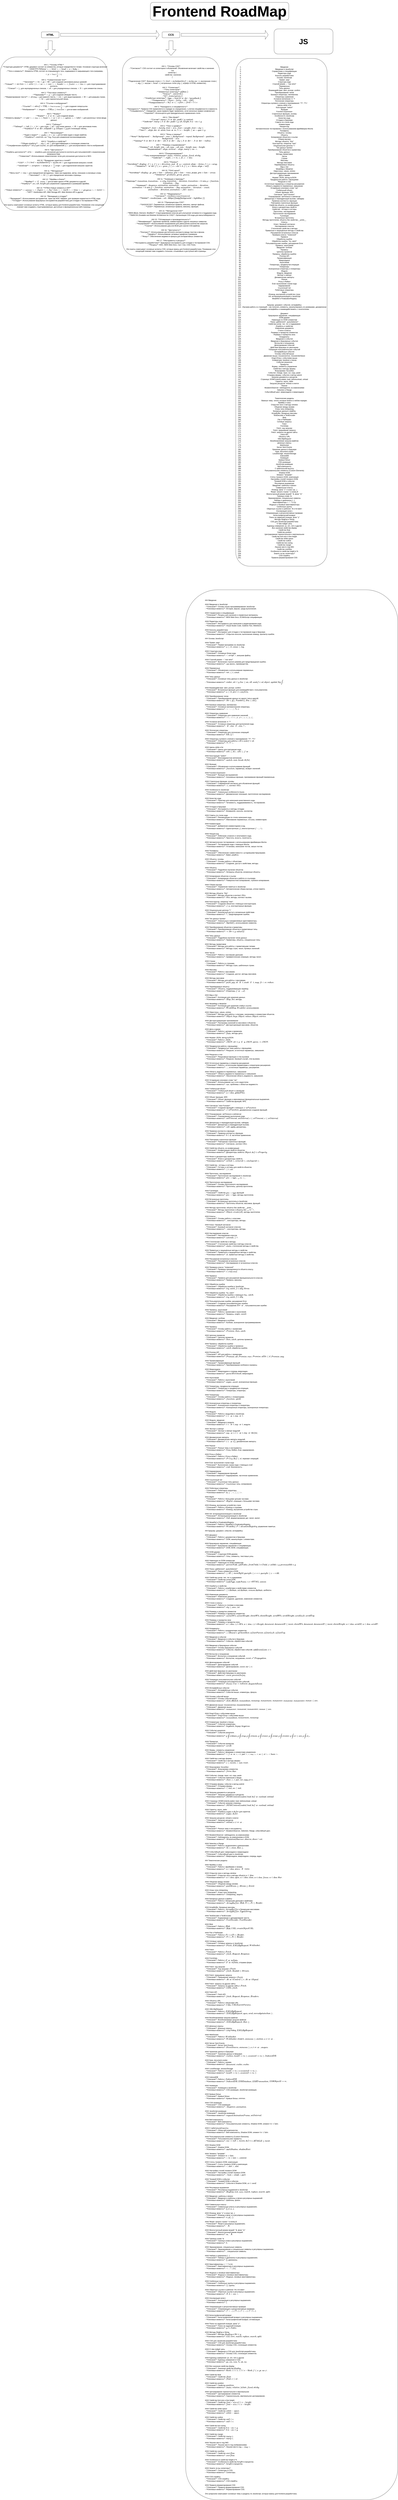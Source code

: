 <mxfile version="26.0.4">
  <diagram id="C5RBs43oDa-KdzZeNtuy" name="Page-1">
    <mxGraphModel dx="3778" dy="2836" grid="1" gridSize="10" guides="1" tooltips="1" connect="1" arrows="1" fold="1" page="1" pageScale="1" pageWidth="827" pageHeight="1169" math="0" shadow="0">
      <root>
        <mxCell id="WIyWlLk6GJQsqaUBKTNV-0" />
        <mxCell id="WIyWlLk6GJQsqaUBKTNV-1" parent="WIyWlLk6GJQsqaUBKTNV-0" />
        <mxCell id="WIyWlLk6GJQsqaUBKTNV-3" value="HTML" style="rounded=1;whiteSpace=wrap;html=1;fontSize=12;glass=0;strokeWidth=1;shadow=0;" parent="WIyWlLk6GJQsqaUBKTNV-1" vertex="1">
          <mxGeometry x="160" y="80" width="120" height="40" as="geometry" />
        </mxCell>
        <mxCell id="tXAnvfTIk08DneQXC5Ik-0" value="&lt;h2&gt;HTML&lt;/h2&gt;" style="rounded=1;whiteSpace=wrap;html=1;fontSize=12;glass=0;strokeWidth=1;shadow=0;" vertex="1" parent="WIyWlLk6GJQsqaUBKTNV-1">
          <mxGeometry x="160" y="80" width="120" height="40" as="geometry" />
        </mxCell>
        <mxCell id="tXAnvfTIk08DneQXC5Ik-2" value="&lt;h2&gt;CCS&lt;/h2&gt;" style="rounded=1;whiteSpace=wrap;html=1;fontSize=12;glass=0;strokeWidth=1;shadow=0;" vertex="1" parent="WIyWlLk6GJQsqaUBKTNV-1">
          <mxGeometry x="980" y="80" width="120" height="40" as="geometry" />
        </mxCell>
        <mxCell id="tXAnvfTIk08DneQXC5Ik-12" value="" style="html=1;shadow=0;dashed=0;align=center;verticalAlign=middle;shape=mxgraph.arrows2.arrow;dy=0.67;dx=20;notch=0;" vertex="1" parent="WIyWlLk6GJQsqaUBKTNV-1">
          <mxGeometry x="290" y="70" width="670" height="60" as="geometry" />
        </mxCell>
        <mxCell id="tXAnvfTIk08DneQXC5Ik-13" value="" style="html=1;shadow=0;dashed=0;align=center;verticalAlign=middle;shape=mxgraph.arrows2.arrow;dy=0.6;dx=40;direction=south;notch=0;" vertex="1" parent="WIyWlLk6GJQsqaUBKTNV-1">
          <mxGeometry x="185" y="140" width="70" height="100" as="geometry" />
        </mxCell>
        <mxCell id="tXAnvfTIk08DneQXC5Ik-14" value="&lt;div&gt;&lt;br&gt;&lt;/div&gt;&lt;div&gt;&lt;br&gt;&lt;/div&gt;&lt;div&gt;### 1. **Основы CSS**&lt;/div&gt;&lt;div&gt;&amp;nbsp; &amp;nbsp;- **Синтаксис**: CSS состоит из селекторов и объявлений. Объявления включают свойства и значения.&lt;/div&gt;&lt;div&gt;&amp;nbsp; &amp;nbsp; &amp;nbsp;```css&lt;/div&gt;&lt;div&gt;&amp;nbsp; &amp;nbsp; &amp;nbsp;селектор {&lt;/div&gt;&lt;div&gt;&amp;nbsp; &amp;nbsp; &amp;nbsp; &amp;nbsp; &amp;nbsp;свойство: значение;&lt;/div&gt;&lt;div&gt;&amp;nbsp; &amp;nbsp; &amp;nbsp;}&lt;/div&gt;&lt;div&gt;&amp;nbsp; &amp;nbsp; &amp;nbsp;```&lt;/div&gt;&lt;div&gt;&amp;nbsp; &amp;nbsp;- **Подключение CSS**: Внешние стили (`&amp;lt;link rel=&quot;stylesheet&quot; href=&quot;styles.css&quot;&amp;gt;`), внутренние стили (`&amp;lt;style&amp;gt;` внутри `&amp;lt;head&amp;gt;`), встроенные стили (`style` атрибут в HTML-элементах).&lt;/div&gt;&lt;div&gt;&lt;br&gt;&lt;/div&gt;&lt;div&gt;### 2. **Селекторы**&lt;/div&gt;&lt;div&gt;&amp;nbsp; &amp;nbsp;- **Типы селекторов**:&lt;/div&gt;&lt;div&gt;&amp;nbsp; &amp;nbsp; &amp;nbsp;- **Элементные селекторы**: `p { color: blue; }`&lt;/div&gt;&lt;div&gt;&amp;nbsp; &amp;nbsp; &amp;nbsp;- **Классы**: `.classname { color: red; }`&lt;/div&gt;&lt;div&gt;&amp;nbsp; &amp;nbsp; &amp;nbsp;- **ID**: `#idname { color: green; }`&lt;/div&gt;&lt;div&gt;&amp;nbsp; &amp;nbsp; &amp;nbsp;- **Атрибутные селекторы**: `[type=&quot;text&quot;] { border: 1px solid black; }`&lt;/div&gt;&lt;div&gt;&amp;nbsp; &amp;nbsp; &amp;nbsp;- **Псевдоклассы**: `:hover`, `:focus`, `:nth-child()`&lt;/div&gt;&lt;div&gt;&amp;nbsp; &amp;nbsp; &amp;nbsp;- **Псевдоэлементы**: `::before`, `::after`, `::first-line`&lt;/div&gt;&lt;div&gt;&lt;br&gt;&lt;/div&gt;&lt;div&gt;### 3. **Каскадность и специфичность**&lt;/div&gt;&lt;div&gt;&amp;nbsp; &amp;nbsp;- **Каскадность**: Правила CSS применяются в порядке их определения, с учетом специфичности и важности.&lt;/div&gt;&lt;div&gt;&amp;nbsp; &amp;nbsp;- **Специфичность**: Определяет, какое правило будет применено, если несколько правил конфликтуют.&lt;/div&gt;&lt;div&gt;&amp;nbsp; &amp;nbsp;- **!important**: Используется для принудительного применения стиля.&lt;/div&gt;&lt;div&gt;&lt;br&gt;&lt;/div&gt;&lt;div&gt;### 4. **Box Model**&lt;/div&gt;&lt;div&gt;&amp;nbsp; &amp;nbsp;- **Состав**: `margin`, `border`, `padding`, `content`.&lt;/div&gt;&lt;div&gt;&amp;nbsp; &amp;nbsp;- **Свойства**: `margin`, `border`, `padding`, `width`, `height`, `box-sizing`.&lt;/div&gt;&lt;div&gt;&lt;br&gt;&lt;/div&gt;&lt;div&gt;### 5. **Текст и шрифты**&lt;/div&gt;&lt;div&gt;&amp;nbsp; &amp;nbsp;- **Шрифты**: `font-family`, `font-size`, `font-weight`, `font-style`.&lt;/div&gt;&lt;div&gt;&amp;nbsp; &amp;nbsp;- **Текст**: `color`, `text-align`, `text-decoration`, `text-transform`, `line-height`, `letter-spacing`.&lt;/div&gt;&lt;div&gt;&lt;br&gt;&lt;/div&gt;&lt;div&gt;### 6. **Фоны и границы**&lt;/div&gt;&lt;div&gt;&amp;nbsp; &amp;nbsp;- **Фоны**: `background-color`, `background-image`, `background-repeat`, `background-position`, `background-size`.&lt;/div&gt;&lt;div&gt;&amp;nbsp; &amp;nbsp;- **Границы**: `border`, `border-width`, `border-style`, `border-color`, `border-radius`.&lt;/div&gt;&lt;div&gt;&lt;br&gt;&lt;/div&gt;&lt;div&gt;### 7. **Размеры и выравнивание**&lt;/div&gt;&lt;div&gt;&amp;nbsp; &amp;nbsp;- **Размеры**: `width`, `height`, `min-width`, `max-width`, `min-height`, `max-height`.&lt;/div&gt;&lt;div&gt;&amp;nbsp; &amp;nbsp;- **Выравнивание**: `text-align`, `vertical-align`, `margin: auto`.&lt;/div&gt;&lt;div&gt;&lt;br&gt;&lt;/div&gt;&lt;div&gt;### 8. **Позиционирование**&lt;/div&gt;&lt;div&gt;&amp;nbsp; &amp;nbsp;- **Типы позиционирования**: `static`, `relative`, `absolute`, `fixed`, `sticky`.&lt;/div&gt;&lt;div&gt;&amp;nbsp; &amp;nbsp;- **Свойства**: `top`, `right`, `bottom`, `left`, `z-index`.&lt;/div&gt;&lt;div&gt;&lt;br&gt;&lt;/div&gt;&lt;div&gt;### 9. **Flexbox**&lt;/div&gt;&lt;div&gt;&amp;nbsp; &amp;nbsp;- **Контейнер**: `display: flex`, `flex-direction`, `justify-content`, `align-items`, `flex-wrap`.&lt;/div&gt;&lt;div&gt;&amp;nbsp; &amp;nbsp;- **Элементы**: `order`, `flex-grow`, `flex-shrink`, `flex-basis`, `align-self`.&lt;/div&gt;&lt;div&gt;&lt;br&gt;&lt;/div&gt;&lt;div&gt;### 10. **Grid Layout**&lt;/div&gt;&lt;div&gt;&amp;nbsp; &amp;nbsp;- **Контейнер**: `display: grid`, `grid-template-columns`, `grid-template-rows`, `grid-gap`, `grid-template-areas`.&lt;/div&gt;&lt;div&gt;&amp;nbsp; &amp;nbsp;- **Элементы**: `grid-column`, `grid-row`, `grid-area`.&lt;/div&gt;&lt;div&gt;&lt;br&gt;&lt;/div&gt;&lt;div&gt;### 11. **Анимации и переходы**&lt;/div&gt;&lt;div&gt;&amp;nbsp; &amp;nbsp;- **Переходы**: `transition`, `transition-property`, `transition-duration`, `transition-timing-function`, `transition-delay`.&lt;/div&gt;&lt;div&gt;&amp;nbsp; &amp;nbsp;- **Анимации**: `@keyframes`, `animation`, `animation-name`, `animation-duration`, `animation-timing-function`, `animation-delay`, `animation-iteration-count`, `animation-direction`, `animation-fill-mode`.&lt;/div&gt;&lt;div&gt;&lt;br&gt;&lt;/div&gt;&lt;div&gt;### 12. **Медиазапросы**&lt;/div&gt;&lt;div&gt;&amp;nbsp; &amp;nbsp;- **Синтаксис**: `@media (условие) { правила }`&lt;/div&gt;&lt;div&gt;&amp;nbsp; &amp;nbsp;- **Пример**: `@media (max-width: 600px) { body { background-color: lightblue; } }`&lt;/div&gt;&lt;div&gt;&lt;br&gt;&lt;/div&gt;&lt;div&gt;### 13. **Препроцессоры CSS**&lt;/div&gt;&lt;div&gt;&amp;nbsp; &amp;nbsp;- **SASS/SCSS**: Переменные, вложенные правила, миксины, импорт файлов.&lt;/div&gt;&lt;div&gt;&amp;nbsp; &amp;nbsp;- **LESS**: Переменные, вложенные правила, миксины, функции.&lt;/div&gt;&lt;div&gt;&lt;br&gt;&lt;/div&gt;&lt;div&gt;### 14. **Методологии CSS**&lt;/div&gt;&lt;div&gt;&amp;nbsp; &amp;nbsp;- **BEM (Block, Element, Modifier)**: Структурирование классов для улучшения читаемости и поддержки кода.&lt;/div&gt;&lt;div&gt;&amp;nbsp; &amp;nbsp;- **SMACSS (Scalable and Modular Architecture for CSS)**: Организация CSS-кода для масштабируемости.&lt;/div&gt;&lt;div&gt;&lt;br&gt;&lt;/div&gt;&lt;div&gt;### 15. **Оптимизация и производительность**&lt;/div&gt;&lt;div&gt;&amp;nbsp; &amp;nbsp;- **Минификация**: Удаление пробелов, комментариев и других ненужных символов.&lt;/div&gt;&lt;div&gt;&amp;nbsp; &amp;nbsp;- **Кэширование**: Использование кэширования для уменьшения количества запросов.&lt;/div&gt;&lt;div&gt;&amp;nbsp; &amp;nbsp;- **Сжатие**: Использование gzip или Brotli для сжатия CSS-файлов.&lt;/div&gt;&lt;div&gt;&lt;br&gt;&lt;/div&gt;&lt;div&gt;### 16. **Доступность**&lt;/div&gt;&lt;div&gt;&amp;nbsp; &amp;nbsp;- **Контраст**: Использование достаточного контраста между текстом и фоном.&lt;/div&gt;&lt;div&gt;&amp;nbsp; &amp;nbsp;- **Шрифты**: Использование читаемых шрифтов и размеров.&lt;/div&gt;&lt;div&gt;&amp;nbsp; &amp;nbsp;- **Фокус**: Обеспечение видимости фокуса для интерактивных элементов.&lt;/div&gt;&lt;div&gt;&lt;br&gt;&lt;/div&gt;&lt;div&gt;### 17. **Инструменты и ресурсы**&lt;/div&gt;&lt;div&gt;&amp;nbsp; &amp;nbsp;- **Инструменты разработчика**: Браузерные инструменты для отладки и тестирования CSS.&lt;/div&gt;&lt;div&gt;&amp;nbsp; &amp;nbsp;- **Ресурсы**: W3C, MDN Web Docs, Can I Use, CSS-Tricks.&lt;/div&gt;&lt;div&gt;&lt;br&gt;&lt;/div&gt;&lt;div&gt;Эти пункты охватывают основные аспекты CSS, которые важны для frontend разработчика. Понимание этих концепций поможет вам создавать стильные, отзывчивые и доступные веб-страницы.&lt;/div&gt;" style="rounded=1;whiteSpace=wrap;html=1;fontSize=12;glass=0;strokeWidth=1;shadow=0;" vertex="1" parent="WIyWlLk6GJQsqaUBKTNV-1">
          <mxGeometry x="710" y="250" width="660" height="1350" as="geometry" />
        </mxCell>
        <mxCell id="tXAnvfTIk08DneQXC5Ik-15" value="&lt;h1&gt;&lt;font style=&quot;font-size: 100px;&quot;&gt;Frontend RoadMap&lt;/font&gt;&lt;/h1&gt;" style="rounded=1;whiteSpace=wrap;html=1;fontSize=12;glass=0;strokeWidth=1;shadow=0;" vertex="1" parent="WIyWlLk6GJQsqaUBKTNV-1">
          <mxGeometry x="900" y="-120" width="940" height="120" as="geometry" />
        </mxCell>
        <mxCell id="tXAnvfTIk08DneQXC5Ik-16" value="&lt;div&gt;&lt;br&gt;&lt;/div&gt;&lt;div&gt;&lt;br&gt;&lt;/div&gt;&lt;div&gt;### 1. **Основы HTML**&lt;/div&gt;&lt;div&gt;&amp;nbsp; &amp;nbsp;- **Структура документа**: HTML-документ состоит из элементов, которые определяются тегами. Основная структура включает `&amp;lt;!DOCTYPE html&amp;gt;`, `&amp;lt;html&amp;gt;`, `&amp;lt;head&amp;gt;`, и `&amp;lt;body&amp;gt;`.&lt;/div&gt;&lt;div&gt;&amp;nbsp; &amp;nbsp;- **Теги и элементы**: Элементы HTML состоят из открывающего тега, содержимого и закрывающего тега (например, `&amp;lt;p&amp;gt;Текст&amp;lt;/p&amp;gt;`).&lt;/div&gt;&lt;div&gt;&lt;br&gt;&lt;/div&gt;&lt;div&gt;### 2. **Семантические теги**&lt;/div&gt;&lt;div&gt;&amp;nbsp; &amp;nbsp;- **Заголовки**: `&amp;lt;h1&amp;gt;` до `&amp;lt;h6&amp;gt;` для создания заголовков разных уровней.&lt;/div&gt;&lt;div&gt;&amp;nbsp; &amp;nbsp;- **Секции**: `&amp;lt;section&amp;gt;`, `&amp;lt;article&amp;gt;`, `&amp;lt;aside&amp;gt;`, `&amp;lt;nav&amp;gt;`, `&amp;lt;header&amp;gt;`, `&amp;lt;footer&amp;gt;`, `&amp;lt;main&amp;gt;` для структурирования контента.&lt;/div&gt;&lt;div&gt;&amp;nbsp; &amp;nbsp;- **Списки**: `&amp;lt;ul&amp;gt;` для неупорядоченных списков, `&amp;lt;ol&amp;gt;` для упорядоченных списков, `&amp;lt;li&amp;gt;` для элементов списка.&lt;/div&gt;&lt;div&gt;&lt;br&gt;&lt;/div&gt;&lt;div&gt;### 3. **Текстовые элементы**&lt;/div&gt;&lt;div&gt;&amp;nbsp; &amp;nbsp;- **Параграфы**: `&amp;lt;p&amp;gt;` для создания абзацев текста.&lt;/div&gt;&lt;div&gt;&amp;nbsp; &amp;nbsp;- **Форматирование текста**: `&amp;lt;strong&amp;gt;` для важного текста, `&amp;lt;em&amp;gt;` для акцентирования, `&amp;lt;br&amp;gt;` для разрыва строки, `&amp;lt;hr&amp;gt;` для горизонтальной линии.&lt;/div&gt;&lt;div&gt;&lt;br&gt;&lt;/div&gt;&lt;div&gt;### 4. **Ссылки и изображения**&lt;/div&gt;&lt;div&gt;&amp;nbsp; &amp;nbsp;- **Ссылки**: `&amp;lt;a href=&quot;URL&quot;&amp;gt;Текст ссылки&amp;lt;/a&amp;gt;` для создания гиперссылок.&lt;/div&gt;&lt;div&gt;&amp;nbsp; &amp;nbsp;- **Изображения**: `&amp;lt;img src=&quot;URL&quot; alt=&quot;Описание&quot;&amp;gt;` для вставки изображений.&lt;/div&gt;&lt;div&gt;&lt;br&gt;&lt;/div&gt;&lt;div&gt;### 5. **Формы**&lt;/div&gt;&lt;div&gt;&amp;nbsp; &amp;nbsp;- **Форма**: `&amp;lt;form&amp;gt;` для создания форм.&lt;/div&gt;&lt;div&gt;&amp;nbsp; &amp;nbsp;- **Элементы формы**: `&amp;lt;input&amp;gt;`, `&amp;lt;textarea&amp;gt;`, `&amp;lt;button&amp;gt;`, `&amp;lt;select&amp;gt;`, `&amp;lt;option&amp;gt;`, `&amp;lt;label&amp;gt;` для различных типов ввода данных.&lt;/div&gt;&lt;div&gt;&lt;br&gt;&lt;/div&gt;&lt;div&gt;### 6. **Таблицы**&lt;/div&gt;&lt;div&gt;&amp;nbsp; &amp;nbsp;- **Таблица**: `&amp;lt;table&amp;gt;`, `&amp;lt;tr&amp;gt;` для строк, `&amp;lt;td&amp;gt;` для ячеек данных, `&amp;lt;th&amp;gt;` для заголовков ячеек.&lt;/div&gt;&lt;div&gt;&amp;nbsp; &amp;nbsp;- **Атрибуты**: `border`, `cellpadding`, `cellspacing` для стилизации таблиц.&lt;/div&gt;&lt;div&gt;&lt;br&gt;&lt;/div&gt;&lt;div&gt;### 7. **Мультимедиа**&lt;/div&gt;&lt;div&gt;&amp;nbsp; &amp;nbsp;- **Аудио и видео**: `&amp;lt;audio&amp;gt;` и `&amp;lt;video&amp;gt;` для вставки аудио и видео файлов.&lt;/div&gt;&lt;div&gt;&amp;nbsp; &amp;nbsp;- **Атрибуты**: `controls`, `autoplay`, `loop` для управления воспроизведением.&lt;/div&gt;&lt;div&gt;&lt;br&gt;&lt;/div&gt;&lt;div&gt;### 8. **Атрибуты и свойства**&lt;/div&gt;&lt;div&gt;&amp;nbsp; &amp;nbsp;- **Общие атрибуты**: `id`, `class`, `style`, `title` для идентификации и стилизации элементов.&lt;/div&gt;&lt;div&gt;&amp;nbsp; &amp;nbsp;- **Специфические атрибуты**: `href` для ссылок, `src` для изображений, `alt` для альтернативного текста изображений.&lt;/div&gt;&lt;div&gt;&lt;br&gt;&lt;/div&gt;&lt;div&gt;### 9. **Доступность**&lt;/div&gt;&lt;div&gt;&amp;nbsp; &amp;nbsp;- **Атрибуты доступности**: `aria-*` атрибуты для улучшения доступности контента для пользователей с ограниченными возможностями.&lt;/div&gt;&lt;div&gt;&amp;nbsp; &amp;nbsp;- **Семантика**: Использование семантических тегов для улучшения доступности и SEO.&lt;/div&gt;&lt;div&gt;&lt;br&gt;&lt;/div&gt;&lt;div&gt;### 10. **Внедрение скриптов и стилей**&lt;/div&gt;&lt;div&gt;&amp;nbsp; &amp;nbsp;- **CSS**: `&amp;lt;link rel=&quot;stylesheet&quot; href=&quot;styles.css&quot;&amp;gt;` для подключения внешних стилей.&lt;/div&gt;&lt;div&gt;&amp;nbsp; &amp;nbsp;- **JavaScript**: `&amp;lt;script src=&quot;script.js&quot;&amp;gt;&amp;lt;/script&amp;gt;` для подключения внешних скриптов.&lt;/div&gt;&lt;div&gt;&lt;br&gt;&lt;/div&gt;&lt;div&gt;### 11. **Метаданные**&lt;/div&gt;&lt;div&gt;&amp;nbsp; &amp;nbsp;- **Мета-теги**: `&amp;lt;meta&amp;gt;` для определения метаданных, таких как кодировка, автор, описание и ключевые слова.&lt;/div&gt;&lt;div&gt;&amp;nbsp; &amp;nbsp;- **Заголовок**: `&amp;lt;title&amp;gt;` для определения заголовка страницы.&lt;/div&gt;&lt;div&gt;&lt;br&gt;&lt;/div&gt;&lt;div&gt;### 12. **Фреймы и iframe**&lt;/div&gt;&lt;div&gt;&amp;nbsp; &amp;nbsp;- **Фреймы**: `&amp;lt;iframe&amp;gt;` для вставки одного HTML-документа в другой.&lt;/div&gt;&lt;div&gt;&amp;nbsp; &amp;nbsp;- **Атрибуты**: `src`, `width`, `height` для управления содержимым и размерами фрейма.&lt;/div&gt;&lt;div&gt;&lt;br&gt;&lt;/div&gt;&lt;div&gt;### 13. **HTML5 Новые элементы и API**&lt;/div&gt;&lt;div&gt;&amp;nbsp; &amp;nbsp;- **Новые элементы**: `&amp;lt;canvas&amp;gt;`, `&amp;lt;figure&amp;gt;`, `&amp;lt;figcaption&amp;gt;`, `&amp;lt;mark&amp;gt;`, `&amp;lt;time&amp;gt;`, `&amp;lt;progress&amp;gt;`, `&amp;lt;meter&amp;gt;`.&lt;/div&gt;&lt;div&gt;&amp;nbsp; &amp;nbsp;- **API**: Geolocation API, Web Storage API, Web Workers API и другие.&lt;/div&gt;&lt;div&gt;&lt;br&gt;&lt;/div&gt;&lt;div&gt;### 14. **Валидация и отладка**&lt;/div&gt;&lt;div&gt;&amp;nbsp; &amp;nbsp;- **Валидация**: Использование инструментов, таких как W3C Validator, для проверки корректности HTML-кода.&lt;/div&gt;&lt;div&gt;&amp;nbsp; &amp;nbsp;- **Отладка**: Использование браузерных инструментов разработчика для отладки и тестирования HTML.&lt;/div&gt;&lt;div&gt;&lt;br&gt;&lt;/div&gt;&lt;div&gt;Эти пункты охватывают основные аспекты HTML, которые важны для frontend разработчика. Понимание этих концепций поможет вам создавать структурированные, доступные и функциональные веб-страницы.&lt;/div&gt;" style="rounded=1;whiteSpace=wrap;html=1;fontSize=12;glass=0;strokeWidth=1;shadow=0;align=center;" vertex="1" parent="WIyWlLk6GJQsqaUBKTNV-1">
          <mxGeometry x="-120" y="250" width="730" height="1040" as="geometry" />
        </mxCell>
        <mxCell id="tXAnvfTIk08DneQXC5Ik-17" value="" style="html=1;shadow=0;dashed=0;align=center;verticalAlign=middle;shape=mxgraph.arrows2.arrow;dy=0.6;dx=40;direction=south;notch=0;" vertex="1" parent="WIyWlLk6GJQsqaUBKTNV-1">
          <mxGeometry x="1005" y="140" width="70" height="100" as="geometry" />
        </mxCell>
        <mxCell id="tXAnvfTIk08DneQXC5Ik-18" value="&lt;div&gt;&lt;ol&gt;&lt;li&gt;Введение&lt;/li&gt;&lt;li&gt;Введение в JavaScript&lt;/li&gt;&lt;li&gt;Справочники и спецификации&lt;/li&gt;&lt;li&gt;Редакторы кода&lt;/li&gt;&lt;li&gt;Консоль разработчика&lt;/li&gt;&lt;li&gt;Основы JavaScript&lt;/li&gt;&lt;li&gt;Привет, мир!&lt;/li&gt;&lt;li&gt;Структура кода&lt;/li&gt;&lt;li&gt;Строгий режим — &quot;use strict&quot;&lt;/li&gt;&lt;li&gt;Переменные&lt;/li&gt;&lt;li&gt;Типы данных&lt;/li&gt;&lt;li&gt;Взаимодействие: alert, prompt, confirm&lt;/li&gt;&lt;li&gt;Преобразование типов&lt;/li&gt;&lt;li&gt;Базовые операторы, математика&lt;/li&gt;&lt;li&gt;Операторы сравнения&lt;/li&gt;&lt;li&gt;Условное ветвление: if, &#39;?&#39;&lt;/li&gt;&lt;li&gt;Логические операторы&lt;/li&gt;&lt;li&gt;Операторы нулевого слияния и присваивания: &#39;??&#39;, &#39;??=&#39;&lt;/li&gt;&lt;li&gt;Циклы while и for&lt;/li&gt;&lt;li&gt;Конструкция &quot;switch&quot;&lt;/li&gt;&lt;li&gt;Функции&lt;/li&gt;&lt;li&gt;Function Expression&lt;/li&gt;&lt;li&gt;Стрелочные функции, основы&lt;/li&gt;&lt;li&gt;Особенности JavaScript&lt;/li&gt;&lt;li&gt;Качество кода&lt;/li&gt;&lt;li&gt;Отладка в браузере&lt;/li&gt;&lt;li&gt;Советы по стилю кода&lt;/li&gt;&lt;li&gt;Комментарии&lt;/li&gt;&lt;li&gt;Ниндзя-код&lt;/li&gt;&lt;li&gt;Автоматическое тестирование c использованием фреймворка Mocha&lt;/li&gt;&lt;li&gt;Полифилы&lt;/li&gt;&lt;li&gt;Объекты: основы&lt;/li&gt;&lt;li&gt;Объекты&lt;/li&gt;&lt;li&gt;Копирование объектов и ссылки&lt;/li&gt;&lt;li&gt;Сборка мусора&lt;/li&gt;&lt;li&gt;Методы объекта, &quot;this&quot;&lt;/li&gt;&lt;li&gt;Конструктор, оператор &quot;new&quot;&lt;/li&gt;&lt;li&gt;Опциональная цепочка &#39;?.&#39;&lt;/li&gt;&lt;li&gt;Тип данных Symbol&lt;/li&gt;&lt;li&gt;Преобразование объектов в примитивы&lt;/li&gt;&lt;li&gt;Типы данных&lt;/li&gt;&lt;li&gt;Методы примитивов&lt;/li&gt;&lt;li&gt;Числа&lt;/li&gt;&lt;li&gt;Строки&lt;/li&gt;&lt;li&gt;Массивы&lt;/li&gt;&lt;li&gt;Методы массивов&lt;/li&gt;&lt;li&gt;Перебираемые объекты&lt;/li&gt;&lt;li&gt;Map и Set&lt;/li&gt;&lt;li&gt;WeakMap и WeakSet&lt;/li&gt;&lt;li&gt;Object.keys, values, entries&lt;/li&gt;&lt;li&gt;Деструктурирующее присваивание&lt;/li&gt;&lt;li&gt;Дата и время&lt;/li&gt;&lt;li&gt;Формат JSON, метод toJSON&lt;/li&gt;&lt;li&gt;Продвинутая работа с функциями&lt;/li&gt;&lt;li&gt;Рекурсия и стек&lt;/li&gt;&lt;li&gt;Остаточные параметры и оператор расширения&lt;/li&gt;&lt;li&gt;Область видимости переменных, замыкание&lt;/li&gt;&lt;li&gt;Устаревшее ключевое слово &quot;var&quot;&lt;/li&gt;&lt;li&gt;Глобальный объект&lt;/li&gt;&lt;li&gt;Объект функции, NFE&lt;/li&gt;&lt;li&gt;Синтаксис &quot;new Function&quot;&lt;/li&gt;&lt;li&gt;Планирование: setTimeout и setInterval&lt;/li&gt;&lt;li&gt;Декораторы и переадресация вызова, call/apply&lt;/li&gt;&lt;li&gt;Привязка контекста к функции&lt;/li&gt;&lt;li&gt;Повторяем стрелочные функции&lt;/li&gt;&lt;li&gt;Свойства объекта, их конфигурация&lt;/li&gt;&lt;li&gt;Флаги и дескрипторы свойств&lt;/li&gt;&lt;li&gt;Свойства - геттеры и сеттеры&lt;/li&gt;&lt;li&gt;Прототипы, наследование&lt;/li&gt;&lt;li&gt;Прототипное наследование&lt;/li&gt;&lt;li&gt;F.prototype&lt;/li&gt;&lt;li&gt;Встроенные прототипы&lt;/li&gt;&lt;li&gt;Методы прототипов, объекты без свойства __proto__&lt;/li&gt;&lt;li&gt;Классы&lt;/li&gt;&lt;li&gt;Класс: базовый синтаксис&lt;/li&gt;&lt;li&gt;Наследование классов&lt;/li&gt;&lt;li&gt;Статические свойства и методы&lt;/li&gt;&lt;li&gt;Приватные и защищённые методы и свойства&lt;/li&gt;&lt;li&gt;Расширение встроенных классов&lt;/li&gt;&lt;li&gt;Проверка класса: &quot;instanceof&quot;&lt;/li&gt;&lt;li&gt;Примеси&lt;/li&gt;&lt;li&gt;Обработка ошибок&lt;/li&gt;&lt;li&gt;Обработка ошибок, &quot;try..catch&quot;&lt;/li&gt;&lt;li&gt;Пользовательские ошибки, расширение Error&lt;/li&gt;&lt;li&gt;Промисы, async/await&lt;/li&gt;&lt;li&gt;Введение: колбэки&lt;/li&gt;&lt;li&gt;Промисы&lt;/li&gt;&lt;li&gt;Цепочка промисов&lt;/li&gt;&lt;li&gt;Промисы: обработка ошибок&lt;/li&gt;&lt;li&gt;Promise API&lt;/li&gt;&lt;li&gt;Промисификация&lt;/li&gt;&lt;li&gt;Микрозадачи&lt;/li&gt;&lt;li&gt;Async/await&lt;/li&gt;&lt;li&gt;Генераторы, продвинутая итерация&lt;/li&gt;&lt;li&gt;Генераторы&lt;/li&gt;&lt;li&gt;Асинхронные итераторы и генераторы&lt;/li&gt;&lt;li&gt;Модули&lt;/li&gt;&lt;li&gt;Модули, введение&lt;/li&gt;&lt;li&gt;Экспорт и импорт&lt;/li&gt;&lt;li&gt;Динамические импорты&lt;/li&gt;&lt;li&gt;Разное&lt;/li&gt;&lt;li&gt;Proxy и Reflect&lt;/li&gt;&lt;li&gt;Eval: выполнение строки кода&lt;/li&gt;&lt;li&gt;Каррирование&lt;/li&gt;&lt;li&gt;Ссылочный тип&lt;/li&gt;&lt;li&gt;Побитовые операторы&lt;/li&gt;&lt;li&gt;BigInt&lt;/li&gt;&lt;li&gt;Юникод, внутреннее устройство строк&lt;/li&gt;&lt;li&gt;Intl: интернационализация в JavaScript&lt;/li&gt;&lt;li&gt;WeakRef и FinalizationRegistry&lt;/li&gt;&lt;li&gt;&lt;br&gt;&lt;/li&gt;&lt;li&gt;&lt;br&gt;&lt;/li&gt;&lt;li&gt;Браузер: документ, события, интерфейсы&lt;/li&gt;&lt;li&gt;Изучаем работу со страницей – как получать элементы, манипулировать их размерами, динамически создавать интерфейсы и взаимодействовать с посетителем.&lt;/li&gt;&lt;li&gt;&lt;br&gt;&lt;/li&gt;&lt;li&gt;Документ&lt;/li&gt;&lt;li&gt;Браузерное окружение, спецификации&lt;/li&gt;&lt;li&gt;DOM-дерево&lt;/li&gt;&lt;li&gt;Навигация по DOM-элементам&lt;/li&gt;&lt;li&gt;Поиск: getElement*, querySelector*&lt;/li&gt;&lt;li&gt;Свойства узлов: тип, тег и содержимое&lt;/li&gt;&lt;li&gt;Атрибуты и свойства&lt;/li&gt;&lt;li&gt;Изменение документа&lt;/li&gt;&lt;li&gt;Стили и классы&lt;/li&gt;&lt;li&gt;Размеры и прокрутка элементов&lt;/li&gt;&lt;li&gt;Размеры и прокрутка окна&lt;/li&gt;&lt;li&gt;Координаты&lt;/li&gt;&lt;li&gt;Введение в события&lt;/li&gt;&lt;li&gt;Введение в браузерные события&lt;/li&gt;&lt;li&gt;Всплытие и погружение&lt;/li&gt;&lt;li&gt;Делегирование событий&lt;/li&gt;&lt;li&gt;Действия браузера по умолчанию&lt;/li&gt;&lt;li&gt;Генерация пользовательских событий&lt;/li&gt;&lt;li&gt;Интерфейсные события&lt;/li&gt;&lt;li&gt;Основы событий мыши&lt;/li&gt;&lt;li&gt;Движение мыши: mouseover/out, mouseenter/leave&lt;/li&gt;&lt;li&gt;Drag&#39;n&#39;Drop с событиями мыши&lt;/li&gt;&lt;li&gt;Клавиатура: keydown и keyup&lt;/li&gt;&lt;li&gt;События указателя&lt;/li&gt;&lt;li&gt;Прокрутка&lt;/li&gt;&lt;li&gt;Формы, элементы управления&lt;/li&gt;&lt;li&gt;Свойства и методы формы&lt;/li&gt;&lt;li&gt;Фокусировка: focus/blur&lt;/li&gt;&lt;li&gt;События: change, input, cut, copy, paste&lt;/li&gt;&lt;li&gt;Отправка формы: событие и метод submit&lt;/li&gt;&lt;li&gt;Загрузка документа и ресурсов&lt;/li&gt;&lt;li&gt;Страница: DOMContentLoaded, load, beforeunload, unload&lt;/li&gt;&lt;li&gt;Скрипты: async, defer&lt;/li&gt;&lt;li&gt;Загрузка ресурсов: onload и onerror&lt;/li&gt;&lt;li&gt;Разное&lt;/li&gt;&lt;li&gt;MutationObserver: наблюдатель за изменениями&lt;/li&gt;&lt;li&gt;Selection и Range&lt;/li&gt;&lt;li&gt;Событийный цикл: микрозадачи и макрозадачи&lt;/li&gt;&lt;li&gt;&lt;br&gt;&lt;/li&gt;&lt;li&gt;&lt;br&gt;&lt;/li&gt;&lt;li&gt;Тематические разделы&lt;/li&gt;&lt;li&gt;Важные темы, читать которые можно в любом порядке.&lt;/li&gt;&lt;li&gt;Фреймы и окна&lt;/li&gt;&lt;li&gt;Открытие окон и методы window&lt;/li&gt;&lt;li&gt;Общение между окнами&lt;/li&gt;&lt;li&gt;Атака типа clickjacking&lt;/li&gt;&lt;li&gt;Бинарные данные и файлы&lt;/li&gt;&lt;li&gt;ArrayBuffer, бинарные массивы&lt;/li&gt;&lt;li&gt;TextDecoder и TextEncoder&lt;/li&gt;&lt;li&gt;Blob&lt;/li&gt;&lt;li&gt;File и FileReader&lt;/li&gt;&lt;li&gt;Сетевые запросы&lt;/li&gt;&lt;li&gt;Fetch&lt;/li&gt;&lt;li&gt;FormData&lt;/li&gt;&lt;li&gt;Fetch: ход загрузки&lt;/li&gt;&lt;li&gt;Fetch: прерывание запроса&lt;/li&gt;&lt;li&gt;Fetch: запросы на другие сайты&lt;/li&gt;&lt;li&gt;Fetch API&lt;/li&gt;&lt;li&gt;Объекты URL&lt;/li&gt;&lt;li&gt;XMLHttpRequest&lt;/li&gt;&lt;li&gt;Возобновляемая загрузка файлов&lt;/li&gt;&lt;li&gt;Длинные опросы&lt;/li&gt;&lt;li&gt;WebSocket&lt;/li&gt;&lt;li&gt;Server Sent Events&lt;/li&gt;&lt;li&gt;Хранение данных в браузере&lt;/li&gt;&lt;li&gt;Куки, document.cookie&lt;/li&gt;&lt;li&gt;LocalStorage, sessionStorage&lt;/li&gt;&lt;li&gt;IndexedDB&lt;/li&gt;&lt;li&gt;Анимация&lt;/li&gt;&lt;li&gt;Кривые Безье&lt;/li&gt;&lt;li&gt;CSS-анимации&lt;/li&gt;&lt;li&gt;JavaScript-анимации&lt;/li&gt;&lt;li&gt;Веб-компоненты&lt;/li&gt;&lt;li&gt;С орбитальной высоты&lt;/li&gt;&lt;li&gt;Пользовательские элементы (Custom Elements)&lt;/li&gt;&lt;li&gt;Shadow DOM&lt;/li&gt;&lt;li&gt;Элемент &quot;template&quot;&lt;/li&gt;&lt;li&gt;Слоты теневого DOM, композиция&lt;/li&gt;&lt;li&gt;Настройка стилей теневого DOM&lt;/li&gt;&lt;li&gt;Теневой DOM и события&lt;/li&gt;&lt;li&gt;Регулярные выражения&lt;/li&gt;&lt;li&gt;Введение: шаблоны и флаги&lt;/li&gt;&lt;li&gt;Символьные классы&lt;/li&gt;&lt;li&gt;Юникод: флаг &quot;u&quot; и класс \p{...}&lt;/li&gt;&lt;li&gt;Якоря: начало строки ^ и конец $&lt;/li&gt;&lt;li&gt;Многострочный режим якорей ^ $, флаг &quot;m&quot;&lt;/li&gt;&lt;li&gt;Граница слова: \b&lt;/li&gt;&lt;li&gt;Экранирование, специальные символы&lt;/li&gt;&lt;li&gt;Наборы и диапазоны [...]&lt;/li&gt;&lt;li&gt;Квантификаторы +, *, ? и {n}&lt;/li&gt;&lt;li&gt;Жадные и ленивые квантификаторы&lt;/li&gt;&lt;li&gt;Скобочные группы&lt;/li&gt;&lt;li&gt;Обратные ссылки в шаблоне: \N и \k&amp;lt;имя&amp;gt;&lt;/li&gt;&lt;li&gt;Альтернация (или) |&lt;/li&gt;&lt;li&gt;Опережающие и ретроспективные проверки&lt;/li&gt;&lt;li&gt;Катастрофический возврат&lt;/li&gt;&lt;li&gt;Поиск на заданной позиции, флаг &quot;y&quot;&lt;/li&gt;&lt;li&gt;Методы RegExp и String&lt;/li&gt;&lt;li&gt;CSS для JavaScript-разработчика&lt;/li&gt;&lt;li&gt;О чём пойдёт речь&lt;/li&gt;&lt;li&gt;Единицы измерения: px, em, rem и другие&lt;/li&gt;&lt;li&gt;Все значения свойства display&lt;/li&gt;&lt;li&gt;Свойство float&lt;/li&gt;&lt;li&gt;Свойство position&lt;/li&gt;&lt;li&gt;Центрирование горизонтальное и вертикальное&lt;/li&gt;&lt;li&gt;Свойства font-size и line-height&lt;/li&gt;&lt;li&gt;Свойство white-space&lt;/li&gt;&lt;li&gt;Свойство outline&lt;/li&gt;&lt;li&gt;Свойство box-sizing&lt;/li&gt;&lt;li&gt;Свойство margin&lt;/li&gt;&lt;li&gt;Лишнее место под IMG&lt;/li&gt;&lt;li&gt;Свойство overflow&lt;/li&gt;&lt;li&gt;Особенности свойства height в %&lt;/li&gt;&lt;li&gt;Знаете ли вы селекторы?&lt;/li&gt;&lt;li&gt;CSS-спрайты&lt;/li&gt;&lt;li&gt;Правила форматирования CSS&lt;/li&gt;&lt;/ol&gt;&lt;/div&gt;" style="rounded=1;whiteSpace=wrap;html=1;fontSize=12;glass=0;strokeWidth=1;shadow=0;" vertex="1" parent="WIyWlLk6GJQsqaUBKTNV-1">
          <mxGeometry x="1480" y="260" width="620" height="3440" as="geometry" />
        </mxCell>
        <mxCell id="tXAnvfTIk08DneQXC5Ik-19" value="&lt;h2&gt;&lt;font style=&quot;font-size: 50px;&quot;&gt;JS&lt;/font&gt;&lt;/h2&gt;" style="rounded=1;whiteSpace=wrap;html=1;fontSize=12;glass=0;strokeWidth=1;shadow=0;" vertex="1" parent="WIyWlLk6GJQsqaUBKTNV-1">
          <mxGeometry x="1740" y="60" width="400" height="170" as="geometry" />
        </mxCell>
        <mxCell id="tXAnvfTIk08DneQXC5Ik-20" value="" style="html=1;shadow=0;dashed=0;align=center;verticalAlign=middle;shape=mxgraph.arrows2.arrow;dy=0.67;dx=20;notch=0;" vertex="1" parent="WIyWlLk6GJQsqaUBKTNV-1">
          <mxGeometry x="1110" y="70" width="590" height="60" as="geometry" />
        </mxCell>
        <mxCell id="tXAnvfTIk08DneQXC5Ik-21" value="&lt;div style=&quot;text-align: justify;&quot;&gt;&lt;br&gt;&lt;br&gt;&lt;span style=&quot;background-color: light-dark(#ffffff, var(--ge-dark-color, #121212)); color: light-dark(rgb(0, 0, 0), rgb(255, 255, 255));&quot;&gt;### Введение&lt;/span&gt;&lt;br&gt;&lt;br&gt;&lt;span style=&quot;background-color: light-dark(#ffffff, var(--ge-dark-color, #121212)); color: light-dark(rgb(0, 0, 0), rgb(255, 255, 255));&quot;&gt;#### Введение в JavaScript&lt;/span&gt;&lt;br&gt;&lt;span style=&quot;background-color: light-dark(#ffffff, var(--ge-dark-color, #121212)); color: light-dark(rgb(0, 0, 0), rgb(255, 255, 255));&quot;&gt;- **Описание**: Основы языка программирования JavaScript.&lt;/span&gt;&lt;br&gt;&lt;span style=&quot;background-color: light-dark(#ffffff, var(--ge-dark-color, #121212)); color: light-dark(rgb(0, 0, 0), rgb(255, 255, 255));&quot;&gt;- **Ключевые моменты**: История, версии, среда выполнения.&lt;/span&gt;&lt;br&gt;&lt;br&gt;&lt;span style=&quot;background-color: light-dark(#ffffff, var(--ge-dark-color, #121212)); color: light-dark(rgb(0, 0, 0), rgb(255, 255, 255));&quot;&gt;#### Справочники и спецификации&lt;/span&gt;&lt;br&gt;&lt;span style=&quot;background-color: light-dark(#ffffff, var(--ge-dark-color, #121212)); color: light-dark(rgb(0, 0, 0), rgb(255, 255, 255));&quot;&gt;- **Описание**: Ресурсы для изучения и справочные материалы.&lt;/span&gt;&lt;br&gt;&lt;span style=&quot;background-color: light-dark(#ffffff, var(--ge-dark-color, #121212)); color: light-dark(rgb(0, 0, 0), rgb(255, 255, 255));&quot;&gt;- **Ключевые моменты**: MDN Web Docs, ECMAScript спецификации.&lt;/span&gt;&lt;br&gt;&lt;br&gt;&lt;span style=&quot;background-color: light-dark(#ffffff, var(--ge-dark-color, #121212)); color: light-dark(rgb(0, 0, 0), rgb(255, 255, 255));&quot;&gt;#### Редакторы кода&lt;/span&gt;&lt;br&gt;&lt;span style=&quot;background-color: light-dark(#ffffff, var(--ge-dark-color, #121212)); color: light-dark(rgb(0, 0, 0), rgb(255, 255, 255));&quot;&gt;- **Описание**: Инструменты для написания и редактирования кода.&lt;/span&gt;&lt;br&gt;&lt;span style=&quot;background-color: light-dark(#ffffff, var(--ge-dark-color, #121212)); color: light-dark(rgb(0, 0, 0), rgb(255, 255, 255));&quot;&gt;- **Ключевые моменты**: Visual Studio Code, Sublime Text, WebStorm.&lt;/span&gt;&lt;br&gt;&lt;br&gt;&lt;span style=&quot;background-color: light-dark(#ffffff, var(--ge-dark-color, #121212)); color: light-dark(rgb(0, 0, 0), rgb(255, 255, 255));&quot;&gt;#### Консоль разработчика&lt;/span&gt;&lt;br&gt;&lt;span style=&quot;background-color: light-dark(#ffffff, var(--ge-dark-color, #121212)); color: light-dark(rgb(0, 0, 0), rgb(255, 255, 255));&quot;&gt;- **Описание**: Инструмент для отладки и тестирования кода в браузере.&lt;/span&gt;&lt;br&gt;&lt;span style=&quot;background-color: light-dark(#ffffff, var(--ge-dark-color, #121212)); color: light-dark(rgb(0, 0, 0), rgb(255, 255, 255));&quot;&gt;- **Ключевые моменты**: Открытие консоли, выполнение команд, просмотр ошибок.&lt;/span&gt;&lt;br&gt;&lt;br&gt;&lt;span style=&quot;background-color: light-dark(#ffffff, var(--ge-dark-color, #121212)); color: light-dark(rgb(0, 0, 0), rgb(255, 255, 255));&quot;&gt;### Основы JavaScript&lt;/span&gt;&lt;br&gt;&lt;br&gt;&lt;span style=&quot;background-color: light-dark(#ffffff, var(--ge-dark-color, #121212)); color: light-dark(rgb(0, 0, 0), rgb(255, 255, 255));&quot;&gt;#### Привет, мир!&lt;/span&gt;&lt;br&gt;&lt;span style=&quot;background-color: light-dark(#ffffff, var(--ge-dark-color, #121212)); color: light-dark(rgb(0, 0, 0), rgb(255, 255, 255));&quot;&gt;- **Описание**: Первая программа на JavaScript.&lt;/span&gt;&lt;br&gt;&lt;span style=&quot;background-color: light-dark(#ffffff, var(--ge-dark-color, #121212)); color: light-dark(rgb(0, 0, 0), rgb(255, 255, 255));&quot;&gt;- **Ключевые моменты**: `alert`, `console.log`.&lt;/span&gt;&lt;br&gt;&lt;br&gt;&lt;span style=&quot;background-color: light-dark(#ffffff, var(--ge-dark-color, #121212)); color: light-dark(rgb(0, 0, 0), rgb(255, 255, 255));&quot;&gt;#### Структура кода&lt;/span&gt;&lt;br&gt;&lt;span style=&quot;background-color: light-dark(#ffffff, var(--ge-dark-color, #121212)); color: light-dark(rgb(0, 0, 0), rgb(255, 255, 255));&quot;&gt;- **Описание**: Основные блоки кода.&lt;/span&gt;&lt;br&gt;&lt;span style=&quot;background-color: light-dark(#ffffff, var(--ge-dark-color, #121212)); color: light-dark(rgb(0, 0, 0), rgb(255, 255, 255));&quot;&gt;- **Ключевые моменты**: `&amp;lt;script&amp;gt;`, внешние файлы.&lt;/span&gt;&lt;br&gt;&lt;br&gt;&lt;span style=&quot;background-color: light-dark(#ffffff, var(--ge-dark-color, #121212)); color: light-dark(rgb(0, 0, 0), rgb(255, 255, 255));&quot;&gt;#### Строгий режим — &quot;use strict&quot;&lt;/span&gt;&lt;br&gt;&lt;span style=&quot;background-color: light-dark(#ffffff, var(--ge-dark-color, #121212)); color: light-dark(rgb(0, 0, 0), rgb(255, 255, 255));&quot;&gt;- **Описание**: Включение строгого режима для предотвращения ошибок.&lt;/span&gt;&lt;br&gt;&lt;span style=&quot;background-color: light-dark(#ffffff, var(--ge-dark-color, #121212)); color: light-dark(rgb(0, 0, 0), rgb(255, 255, 255));&quot;&gt;- **Ключевые моменты**: `&quot;use strict&quot;;`, преимущества.&lt;/span&gt;&lt;br&gt;&lt;br&gt;&lt;span style=&quot;background-color: light-dark(#ffffff, var(--ge-dark-color, #121212)); color: light-dark(rgb(0, 0, 0), rgb(255, 255, 255));&quot;&gt;#### Переменные&lt;/span&gt;&lt;br&gt;&lt;span style=&quot;background-color: light-dark(#ffffff, var(--ge-dark-color, #121212)); color: light-dark(rgb(0, 0, 0), rgb(255, 255, 255));&quot;&gt;- **Описание**: Объявление и использование переменных.&lt;/span&gt;&lt;br&gt;&lt;span style=&quot;background-color: light-dark(#ffffff, var(--ge-dark-color, #121212)); color: light-dark(rgb(0, 0, 0), rgb(255, 255, 255));&quot;&gt;- **Ключевые моменты**: `var`, `let`, `const`.&lt;/span&gt;&lt;br&gt;&lt;br&gt;&lt;span style=&quot;background-color: light-dark(#ffffff, var(--ge-dark-color, #121212)); color: light-dark(rgb(0, 0, 0), rgb(255, 255, 255));&quot;&gt;#### Типы данных&lt;/span&gt;&lt;br&gt;&lt;span style=&quot;background-color: light-dark(#ffffff, var(--ge-dark-color, #121212)); color: light-dark(rgb(0, 0, 0), rgb(255, 255, 255));&quot;&gt;- **Описание**: Основные типы данных в JavaScript.&lt;/span&gt;&lt;br&gt;&lt;span style=&quot;background-color: light-dark(#ffffff, var(--ge-dark-color, #121212)); color: light-dark(rgb(0, 0, 0), rgb(255, 255, 255));&quot;&gt;- **Ключевые моменты**: `number`, `string`, `boolean`, `null`, `undefined`, `object`, `symbol`, `bigint`.&lt;/span&gt;&lt;br&gt;&lt;br&gt;&lt;span style=&quot;background-color: light-dark(#ffffff, var(--ge-dark-color, #121212)); color: light-dark(rgb(0, 0, 0), rgb(255, 255, 255));&quot;&gt;#### Взаимодействие: alert, prompt, confirm&lt;/span&gt;&lt;br&gt;&lt;span style=&quot;background-color: light-dark(#ffffff, var(--ge-dark-color, #121212)); color: light-dark(rgb(0, 0, 0), rgb(255, 255, 255));&quot;&gt;- **Описание**: Встроенные функции для взаимодействия с пользователем.&lt;/span&gt;&lt;br&gt;&lt;span style=&quot;background-color: light-dark(#ffffff, var(--ge-dark-color, #121212)); color: light-dark(rgb(0, 0, 0), rgb(255, 255, 255));&quot;&gt;- **Ключевые моменты**: `alert`, `prompt`, `confirm`.&lt;/span&gt;&lt;br&gt;&lt;br&gt;&lt;span style=&quot;background-color: light-dark(#ffffff, var(--ge-dark-color, #121212)); color: light-dark(rgb(0, 0, 0), rgb(255, 255, 255));&quot;&gt;#### Преобразование типов&lt;/span&gt;&lt;br&gt;&lt;span style=&quot;background-color: light-dark(#ffffff, var(--ge-dark-color, #121212)); color: light-dark(rgb(0, 0, 0), rgb(255, 255, 255));&quot;&gt;- **Описание**: Преобразование данных из одного типа в другой.&lt;/span&gt;&lt;br&gt;&lt;span style=&quot;background-color: light-dark(#ffffff, var(--ge-dark-color, #121212)); color: light-dark(rgb(0, 0, 0), rgb(255, 255, 255));&quot;&gt;- **Ключевые моменты**: `String()`, `Number()`, `Boolean()`.&lt;/span&gt;&lt;br&gt;&lt;br&gt;&lt;span style=&quot;background-color: light-dark(#ffffff, var(--ge-dark-color, #121212)); color: light-dark(rgb(0, 0, 0), rgb(255, 255, 255));&quot;&gt;#### Базовые операторы, математика&lt;/span&gt;&lt;br&gt;&lt;span style=&quot;background-color: light-dark(#ffffff, var(--ge-dark-color, #121212)); color: light-dark(rgb(0, 0, 0), rgb(255, 255, 255));&quot;&gt;- **Описание**: Основные математические операторы.&lt;/span&gt;&lt;br&gt;&lt;span style=&quot;background-color: light-dark(#ffffff, var(--ge-dark-color, #121212)); color: light-dark(rgb(0, 0, 0), rgb(255, 255, 255));&quot;&gt;- **Ключевые моменты**: `+`, `-`, `*`, `/`, `%`, `**`.&lt;/span&gt;&lt;br&gt;&lt;br&gt;&lt;span style=&quot;background-color: light-dark(#ffffff, var(--ge-dark-color, #121212)); color: light-dark(rgb(0, 0, 0), rgb(255, 255, 255));&quot;&gt;#### Операторы сравнения&lt;/span&gt;&lt;br&gt;&lt;span style=&quot;background-color: light-dark(#ffffff, var(--ge-dark-color, #121212)); color: light-dark(rgb(0, 0, 0), rgb(255, 255, 255));&quot;&gt;- **Описание**: Операторы для сравнения значений.&lt;/span&gt;&lt;br&gt;&lt;span style=&quot;background-color: light-dark(#ffffff, var(--ge-dark-color, #121212)); color: light-dark(rgb(0, 0, 0), rgb(255, 255, 255));&quot;&gt;- **Ключевые моменты**: `==`, `===`, `!=`, `!==`, `&amp;gt;`, `&amp;lt;`, `&amp;gt;=`, `&amp;lt;=`.&lt;/span&gt;&lt;br&gt;&lt;br&gt;&lt;span style=&quot;background-color: light-dark(#ffffff, var(--ge-dark-color, #121212)); color: light-dark(rgb(0, 0, 0), rgb(255, 255, 255));&quot;&gt;#### Условное ветвление: if, &#39;?&#39;&lt;/span&gt;&lt;br&gt;&lt;span style=&quot;background-color: light-dark(#ffffff, var(--ge-dark-color, #121212)); color: light-dark(rgb(0, 0, 0), rgb(255, 255, 255));&quot;&gt;- **Описание**: Условные операторы для выполнения кода.&lt;/span&gt;&lt;br&gt;&lt;span style=&quot;background-color: light-dark(#ffffff, var(--ge-dark-color, #121212)); color: light-dark(rgb(0, 0, 0), rgb(255, 255, 255));&quot;&gt;- **Ключевые моменты**: `if`, `else if`, `else`, `? :`.&lt;/span&gt;&lt;br&gt;&lt;br&gt;&lt;span style=&quot;background-color: light-dark(#ffffff, var(--ge-dark-color, #121212)); color: light-dark(rgb(0, 0, 0), rgb(255, 255, 255));&quot;&gt;#### Логические операторы&lt;/span&gt;&lt;br&gt;&lt;span style=&quot;background-color: light-dark(#ffffff, var(--ge-dark-color, #121212)); color: light-dark(rgb(0, 0, 0), rgb(255, 255, 255));&quot;&gt;- **Описание**: Операторы для логических операций.&lt;/span&gt;&lt;br&gt;&lt;span style=&quot;background-color: light-dark(#ffffff, var(--ge-dark-color, #121212)); color: light-dark(rgb(0, 0, 0), rgb(255, 255, 255));&quot;&gt;- **Ключевые моменты**: `&amp;amp;&amp;amp;`, `||`, `!`.&lt;/span&gt;&lt;br&gt;&lt;br&gt;&lt;span style=&quot;background-color: light-dark(#ffffff, var(--ge-dark-color, #121212)); color: light-dark(rgb(0, 0, 0), rgb(255, 255, 255));&quot;&gt;#### Операторы нулевого слияния и присваивания: &#39;??&#39;, &#39;??=&#39;&lt;/span&gt;&lt;br&gt;&lt;span style=&quot;background-color: light-dark(#ffffff, var(--ge-dark-color, #121212)); color: light-dark(rgb(0, 0, 0), rgb(255, 255, 255));&quot;&gt;- **Описание**: Операторы для работы с `null` и `undefined`.&lt;/span&gt;&lt;br&gt;&lt;span style=&quot;background-color: light-dark(#ffffff, var(--ge-dark-color, #121212)); color: light-dark(rgb(0, 0, 0), rgb(255, 255, 255));&quot;&gt;- **Ключевые моменты**: `??`, `??=`.&lt;/span&gt;&lt;br&gt;&lt;br&gt;&lt;span style=&quot;background-color: light-dark(#ffffff, var(--ge-dark-color, #121212)); color: light-dark(rgb(0, 0, 0), rgb(255, 255, 255));&quot;&gt;#### Циклы while и for&lt;/span&gt;&lt;br&gt;&lt;span style=&quot;background-color: light-dark(#ffffff, var(--ge-dark-color, #121212)); color: light-dark(rgb(0, 0, 0), rgb(255, 255, 255));&quot;&gt;- **Описание**: Циклы для повторения кода.&lt;/span&gt;&lt;br&gt;&lt;span style=&quot;background-color: light-dark(#ffffff, var(--ge-dark-color, #121212)); color: light-dark(rgb(0, 0, 0), rgb(255, 255, 255));&quot;&gt;- **Ключевые моменты**: `while`, `do...while`, `for`.&lt;/span&gt;&lt;br&gt;&lt;br&gt;&lt;span style=&quot;background-color: light-dark(#ffffff, var(--ge-dark-color, #121212)); color: light-dark(rgb(0, 0, 0), rgb(255, 255, 255));&quot;&gt;#### Конструкция &quot;switch&quot;&lt;/span&gt;&lt;br&gt;&lt;span style=&quot;background-color: light-dark(#ffffff, var(--ge-dark-color, #121212)); color: light-dark(rgb(0, 0, 0), rgb(255, 255, 255));&quot;&gt;- **Описание**: Многовариантное ветвление.&lt;/span&gt;&lt;br&gt;&lt;span style=&quot;background-color: light-dark(#ffffff, var(--ge-dark-color, #121212)); color: light-dark(rgb(0, 0, 0), rgb(255, 255, 255));&quot;&gt;- **Ключевые моменты**: `switch`, `case`, `break`, `default`.&lt;/span&gt;&lt;br&gt;&lt;br&gt;&lt;span style=&quot;background-color: light-dark(#ffffff, var(--ge-dark-color, #121212)); color: light-dark(rgb(0, 0, 0), rgb(255, 255, 255));&quot;&gt;#### Функции&lt;/span&gt;&lt;br&gt;&lt;span style=&quot;background-color: light-dark(#ffffff, var(--ge-dark-color, #121212)); color: light-dark(rgb(0, 0, 0), rgb(255, 255, 255));&quot;&gt;- **Описание**: Объявление и использование функций.&lt;/span&gt;&lt;br&gt;&lt;span style=&quot;background-color: light-dark(#ffffff, var(--ge-dark-color, #121212)); color: light-dark(rgb(0, 0, 0), rgb(255, 255, 255));&quot;&gt;- **Ключевые моменты**: `function`, параметры, возврат значений.&lt;/span&gt;&lt;br&gt;&lt;br&gt;&lt;span style=&quot;background-color: light-dark(#ffffff, var(--ge-dark-color, #121212)); color: light-dark(rgb(0, 0, 0), rgb(255, 255, 255));&quot;&gt;#### Function Expression&lt;/span&gt;&lt;br&gt;&lt;span style=&quot;background-color: light-dark(#ffffff, var(--ge-dark-color, #121212)); color: light-dark(rgb(0, 0, 0), rgb(255, 255, 255));&quot;&gt;- **Описание**: Функции как выражения.&lt;/span&gt;&lt;br&gt;&lt;span style=&quot;background-color: light-dark(#ffffff, var(--ge-dark-color, #121212)); color: light-dark(rgb(0, 0, 0), rgb(255, 255, 255));&quot;&gt;- **Ключевые моменты**: Анонимные функции, присваивание функций переменным.&lt;/span&gt;&lt;br&gt;&lt;br&gt;&lt;span style=&quot;background-color: light-dark(#ffffff, var(--ge-dark-color, #121212)); color: light-dark(rgb(0, 0, 0), rgb(255, 255, 255));&quot;&gt;#### Стрелочные функции, основы&lt;/span&gt;&lt;br&gt;&lt;span style=&quot;background-color: light-dark(#ffffff, var(--ge-dark-color, #121212)); color: light-dark(rgb(0, 0, 0), rgb(255, 255, 255));&quot;&gt;- **Описание**: Современный синтаксис для объявления функций.&lt;/span&gt;&lt;br&gt;&lt;span style=&quot;background-color: light-dark(#ffffff, var(--ge-dark-color, #121212)); color: light-dark(rgb(0, 0, 0), rgb(255, 255, 255));&quot;&gt;- **Ключевые моменты**: `=&amp;gt;`, контекст `this`.&lt;/span&gt;&lt;br&gt;&lt;br&gt;&lt;span style=&quot;background-color: light-dark(#ffffff, var(--ge-dark-color, #121212)); color: light-dark(rgb(0, 0, 0), rgb(255, 255, 255));&quot;&gt;#### Особенности JavaScript&lt;/span&gt;&lt;br&gt;&lt;span style=&quot;background-color: light-dark(#ffffff, var(--ge-dark-color, #121212)); color: light-dark(rgb(0, 0, 0), rgb(255, 255, 255));&quot;&gt;- **Описание**: Уникальные особенности языка.&lt;/span&gt;&lt;br&gt;&lt;span style=&quot;background-color: light-dark(#ffffff, var(--ge-dark-color, #121212)); color: light-dark(rgb(0, 0, 0), rgb(255, 255, 255));&quot;&gt;- **Ключевые моменты**: Динамическая типизация, прототипное наследование.&lt;/span&gt;&lt;br&gt;&lt;br&gt;&lt;span style=&quot;background-color: light-dark(#ffffff, var(--ge-dark-color, #121212)); color: light-dark(rgb(0, 0, 0), rgb(255, 255, 255));&quot;&gt;#### Качество кода&lt;/span&gt;&lt;br&gt;&lt;span style=&quot;background-color: light-dark(#ffffff, var(--ge-dark-color, #121212)); color: light-dark(rgb(0, 0, 0), rgb(255, 255, 255));&quot;&gt;- **Описание**: Практики для написания качественного кода.&lt;/span&gt;&lt;br&gt;&lt;span style=&quot;background-color: light-dark(#ffffff, var(--ge-dark-color, #121212)); color: light-dark(rgb(0, 0, 0), rgb(255, 255, 255));&quot;&gt;- **Ключевые моменты**: Читаемость, поддерживаемость, тестирование.&lt;/span&gt;&lt;br&gt;&lt;br&gt;&lt;span style=&quot;background-color: light-dark(#ffffff, var(--ge-dark-color, #121212)); color: light-dark(rgb(0, 0, 0), rgb(255, 255, 255));&quot;&gt;#### Отладка в браузере&lt;/span&gt;&lt;br&gt;&lt;span style=&quot;background-color: light-dark(#ffffff, var(--ge-dark-color, #121212)); color: light-dark(rgb(0, 0, 0), rgb(255, 255, 255));&quot;&gt;- **Описание**: Инструменты и методы отладки.&lt;/span&gt;&lt;br&gt;&lt;span style=&quot;background-color: light-dark(#ffffff, var(--ge-dark-color, #121212)); color: light-dark(rgb(0, 0, 0), rgb(255, 255, 255));&quot;&gt;- **Ключевые моменты**: Breakpoints, консоль, инспектор.&lt;/span&gt;&lt;br&gt;&lt;br&gt;&lt;span style=&quot;background-color: light-dark(#ffffff, var(--ge-dark-color, #121212)); color: light-dark(rgb(0, 0, 0), rgb(255, 255, 255));&quot;&gt;#### Советы по стилю кода&lt;/span&gt;&lt;br&gt;&lt;span style=&quot;background-color: light-dark(#ffffff, var(--ge-dark-color, #121212)); color: light-dark(rgb(0, 0, 0), rgb(255, 255, 255));&quot;&gt;- **Описание**: Рекомендации по стилю написания кода.&lt;/span&gt;&lt;br&gt;&lt;span style=&quot;background-color: light-dark(#ffffff, var(--ge-dark-color, #121212)); color: light-dark(rgb(0, 0, 0), rgb(255, 255, 255));&quot;&gt;- **Ключевые моменты**: Именование переменных, отступы, комментарии.&lt;/span&gt;&lt;br&gt;&lt;br&gt;&lt;span style=&quot;background-color: light-dark(#ffffff, var(--ge-dark-color, #121212)); color: light-dark(rgb(0, 0, 0), rgb(255, 255, 255));&quot;&gt;#### Комментарии&lt;/span&gt;&lt;br&gt;&lt;span style=&quot;background-color: light-dark(#ffffff, var(--ge-dark-color, #121212)); color: light-dark(rgb(0, 0, 0), rgb(255, 255, 255));&quot;&gt;- **Описание**: Добавление комментариев в код.&lt;/span&gt;&lt;br&gt;&lt;span style=&quot;background-color: light-dark(#ffffff, var(--ge-dark-color, #121212)); color: light-dark(rgb(0, 0, 0), rgb(255, 255, 255));&quot;&gt;- **Ключевые моменты**: Однострочные (`//`), многострочные (`/* ... */`).&lt;/span&gt;&lt;br&gt;&lt;br&gt;&lt;span style=&quot;background-color: light-dark(#ffffff, var(--ge-dark-color, #121212)); color: light-dark(rgb(0, 0, 0), rgb(255, 255, 255));&quot;&gt;#### Ниндзя-код&lt;/span&gt;&lt;br&gt;&lt;span style=&quot;background-color: light-dark(#ffffff, var(--ge-dark-color, #121212)); color: light-dark(rgb(0, 0, 0), rgb(255, 255, 255));&quot;&gt;- **Описание**: Избегание сложного и нечитаемого кода.&lt;/span&gt;&lt;br&gt;&lt;span style=&quot;background-color: light-dark(#ffffff, var(--ge-dark-color, #121212)); color: light-dark(rgb(0, 0, 0), rgb(255, 255, 255));&quot;&gt;- **Ключевые моменты**: Простота, ясность, понятность.&lt;/span&gt;&lt;br&gt;&lt;br&gt;&lt;span style=&quot;background-color: light-dark(#ffffff, var(--ge-dark-color, #121212)); color: light-dark(rgb(0, 0, 0), rgb(255, 255, 255));&quot;&gt;#### Автоматическое тестирование c использованием фреймворка Mocha&lt;/span&gt;&lt;br&gt;&lt;span style=&quot;background-color: light-dark(#ffffff, var(--ge-dark-color, #121212)); color: light-dark(rgb(0, 0, 0), rgb(255, 255, 255));&quot;&gt;- **Описание**: Тестирование кода с помощью Mocha.&lt;/span&gt;&lt;br&gt;&lt;span style=&quot;background-color: light-dark(#ffffff, var(--ge-dark-color, #121212)); color: light-dark(rgb(0, 0, 0), rgb(255, 255, 255));&quot;&gt;- **Ключевые моменты**: Установка, написание тестов, запуск тестов.&lt;/span&gt;&lt;br&gt;&lt;br&gt;&lt;span style=&quot;background-color: light-dark(#ffffff, var(--ge-dark-color, #121212)); color: light-dark(rgb(0, 0, 0), rgb(255, 255, 255));&quot;&gt;#### Полифилы&lt;/span&gt;&lt;br&gt;&lt;span style=&quot;background-color: light-dark(#ffffff, var(--ge-dark-color, #121212)); color: light-dark(rgb(0, 0, 0), rgb(255, 255, 255));&quot;&gt;- **Описание**: Обеспечение совместимости с устаревшими браузерами.&lt;/span&gt;&lt;br&gt;&lt;span style=&quot;background-color: light-dark(#ffffff, var(--ge-dark-color, #121212)); color: light-dark(rgb(0, 0, 0), rgb(255, 255, 255));&quot;&gt;- **Ключевые моменты**: Babel, polyfill.io.&lt;/span&gt;&lt;br&gt;&lt;br&gt;&lt;span style=&quot;background-color: light-dark(#ffffff, var(--ge-dark-color, #121212)); color: light-dark(rgb(0, 0, 0), rgb(255, 255, 255));&quot;&gt;#### Объекты: основы&lt;/span&gt;&lt;br&gt;&lt;span style=&quot;background-color: light-dark(#ffffff, var(--ge-dark-color, #121212)); color: light-dark(rgb(0, 0, 0), rgb(255, 255, 255));&quot;&gt;- **Описание**: Основы работы с объектами.&lt;/span&gt;&lt;br&gt;&lt;span style=&quot;background-color: light-dark(#ffffff, var(--ge-dark-color, #121212)); color: light-dark(rgb(0, 0, 0), rgb(255, 255, 255));&quot;&gt;- **Ключевые моменты**: Создание, доступ к свойствам, методы.&lt;/span&gt;&lt;br&gt;&lt;br&gt;&lt;span style=&quot;background-color: light-dark(#ffffff, var(--ge-dark-color, #121212)); color: light-dark(rgb(0, 0, 0), rgb(255, 255, 255));&quot;&gt;#### Объекты&lt;/span&gt;&lt;br&gt;&lt;span style=&quot;background-color: light-dark(#ffffff, var(--ge-dark-color, #121212)); color: light-dark(rgb(0, 0, 0), rgb(255, 255, 255));&quot;&gt;- **Описание**: Подробное изучение объектов.&lt;/span&gt;&lt;br&gt;&lt;span style=&quot;background-color: light-dark(#ffffff, var(--ge-dark-color, #121212)); color: light-dark(rgb(0, 0, 0), rgb(255, 255, 255));&quot;&gt;- **Ключевые моменты**: Литералы объектов, вложенные объекты.&lt;/span&gt;&lt;br&gt;&lt;br&gt;&lt;span style=&quot;background-color: light-dark(#ffffff, var(--ge-dark-color, #121212)); color: light-dark(rgb(0, 0, 0), rgb(255, 255, 255));&quot;&gt;#### Копирование объектов и ссылки&lt;/span&gt;&lt;br&gt;&lt;span style=&quot;background-color: light-dark(#ffffff, var(--ge-dark-color, #121212)); color: light-dark(rgb(0, 0, 0), rgb(255, 255, 255));&quot;&gt;- **Описание**: Копирование объектов и работа со ссылками.&lt;/span&gt;&lt;br&gt;&lt;span style=&quot;background-color: light-dark(#ffffff, var(--ge-dark-color, #121212)); color: light-dark(rgb(0, 0, 0), rgb(255, 255, 255));&quot;&gt;- **Ключевые моменты**: Поверхностное копирование, глубокое копирование.&lt;/span&gt;&lt;br&gt;&lt;br&gt;&lt;span style=&quot;background-color: light-dark(#ffffff, var(--ge-dark-color, #121212)); color: light-dark(rgb(0, 0, 0), rgb(255, 255, 255));&quot;&gt;#### Сборка мусора&lt;/span&gt;&lt;br&gt;&lt;span style=&quot;background-color: light-dark(#ffffff, var(--ge-dark-color, #121212)); color: light-dark(rgb(0, 0, 0), rgb(255, 255, 255));&quot;&gt;- **Описание**: Управление памятью в JavaScript.&lt;/span&gt;&lt;br&gt;&lt;span style=&quot;background-color: light-dark(#ffffff, var(--ge-dark-color, #121212)); color: light-dark(rgb(0, 0, 0), rgb(255, 255, 255));&quot;&gt;- **Ключевые моменты**: Автоматическая сборка мусора, утечки памяти.&lt;/span&gt;&lt;br&gt;&lt;br&gt;&lt;span style=&quot;background-color: light-dark(#ffffff, var(--ge-dark-color, #121212)); color: light-dark(rgb(0, 0, 0), rgb(255, 255, 255));&quot;&gt;#### Методы объекта, &quot;this&quot;&lt;/span&gt;&lt;br&gt;&lt;span style=&quot;background-color: light-dark(#ffffff, var(--ge-dark-color, #121212)); color: light-dark(rgb(0, 0, 0), rgb(255, 255, 255));&quot;&gt;- **Описание**: Методы объектов и контекст `this`.&lt;/span&gt;&lt;br&gt;&lt;span style=&quot;background-color: light-dark(#ffffff, var(--ge-dark-color, #121212)); color: light-dark(rgb(0, 0, 0), rgb(255, 255, 255));&quot;&gt;- **Ключевые моменты**: `this`, методы, контекст вызова.&lt;/span&gt;&lt;br&gt;&lt;br&gt;&lt;span style=&quot;background-color: light-dark(#ffffff, var(--ge-dark-color, #121212)); color: light-dark(rgb(0, 0, 0), rgb(255, 255, 255));&quot;&gt;#### Конструктор, оператор &quot;new&quot;&lt;/span&gt;&lt;br&gt;&lt;span style=&quot;background-color: light-dark(#ffffff, var(--ge-dark-color, #121212)); color: light-dark(rgb(0, 0, 0), rgb(255, 255, 255));&quot;&gt;- **Описание**: Создание объектов с помощью конструкторов.&lt;/span&gt;&lt;br&gt;&lt;span style=&quot;background-color: light-dark(#ffffff, var(--ge-dark-color, #121212)); color: light-dark(rgb(0, 0, 0), rgb(255, 255, 255));&quot;&gt;- **Ключевые моменты**: `new`, конструкторные функции.&lt;/span&gt;&lt;br&gt;&lt;br&gt;&lt;span style=&quot;background-color: light-dark(#ffffff, var(--ge-dark-color, #121212)); color: light-dark(rgb(0, 0, 0), rgb(255, 255, 255));&quot;&gt;#### Опциональная цепочка &#39;?.&#39;&lt;/span&gt;&lt;br&gt;&lt;span style=&quot;background-color: light-dark(#ffffff, var(--ge-dark-color, #121212)); color: light-dark(rgb(0, 0, 0), rgb(255, 255, 255));&quot;&gt;- **Описание**: Безопасный доступ к вложенным свойствам.&lt;/span&gt;&lt;br&gt;&lt;span style=&quot;background-color: light-dark(#ffffff, var(--ge-dark-color, #121212)); color: light-dark(rgb(0, 0, 0), rgb(255, 255, 255));&quot;&gt;- **Ключевые моменты**: `?.`, предотвращение ошибок.&lt;/span&gt;&lt;br&gt;&lt;br&gt;&lt;span style=&quot;background-color: light-dark(#ffffff, var(--ge-dark-color, #121212)); color: light-dark(rgb(0, 0, 0), rgb(255, 255, 255));&quot;&gt;#### Тип данных Symbol&lt;/span&gt;&lt;br&gt;&lt;span style=&quot;background-color: light-dark(#ffffff, var(--ge-dark-color, #121212)); color: light-dark(rgb(0, 0, 0), rgb(255, 255, 255));&quot;&gt;- **Описание**: Уникальные и неизменяемые идентификаторы.&lt;/span&gt;&lt;br&gt;&lt;span style=&quot;background-color: light-dark(#ffffff, var(--ge-dark-color, #121212)); color: light-dark(rgb(0, 0, 0), rgb(255, 255, 255));&quot;&gt;- **Ключевые моменты**: `Symbol()`, использование символов.&lt;/span&gt;&lt;br&gt;&lt;br&gt;&lt;span style=&quot;background-color: light-dark(#ffffff, var(--ge-dark-color, #121212)); color: light-dark(rgb(0, 0, 0), rgb(255, 255, 255));&quot;&gt;#### Преобразование объектов в примитивы&lt;/span&gt;&lt;br&gt;&lt;span style=&quot;background-color: light-dark(#ffffff, var(--ge-dark-color, #121212)); color: light-dark(rgb(0, 0, 0), rgb(255, 255, 255));&quot;&gt;- **Описание**: Преобразование объектов в примитивные типы.&lt;/span&gt;&lt;br&gt;&lt;span style=&quot;background-color: light-dark(#ffffff, var(--ge-dark-color, #121212)); color: light-dark(rgb(0, 0, 0), rgb(255, 255, 255));&quot;&gt;- **Ключевые моменты**: `toString`, `valueOf`.&lt;/span&gt;&lt;br&gt;&lt;br&gt;&lt;span style=&quot;background-color: light-dark(#ffffff, var(--ge-dark-color, #121212)); color: light-dark(rgb(0, 0, 0), rgb(255, 255, 255));&quot;&gt;#### Типы данных&lt;/span&gt;&lt;br&gt;&lt;span style=&quot;background-color: light-dark(#ffffff, var(--ge-dark-color, #121212)); color: light-dark(rgb(0, 0, 0), rgb(255, 255, 255));&quot;&gt;- **Описание**: Подробное изучение типов данных.&lt;/span&gt;&lt;br&gt;&lt;span style=&quot;background-color: light-dark(#ffffff, var(--ge-dark-color, #121212)); color: light-dark(rgb(0, 0, 0), rgb(255, 255, 255));&quot;&gt;- **Ключевые моменты**: Примитивы, объекты, специальные типы.&lt;/span&gt;&lt;br&gt;&lt;br&gt;&lt;span style=&quot;background-color: light-dark(#ffffff, var(--ge-dark-color, #121212)); color: light-dark(rgb(0, 0, 0), rgb(255, 255, 255));&quot;&gt;#### Методы примитивов&lt;/span&gt;&lt;br&gt;&lt;span style=&quot;background-color: light-dark(#ffffff, var(--ge-dark-color, #121212)); color: light-dark(rgb(0, 0, 0), rgb(255, 255, 255));&quot;&gt;- **Описание**: Методы для работы с примитивными типами.&lt;/span&gt;&lt;br&gt;&lt;span style=&quot;background-color: light-dark(#ffffff, var(--ge-dark-color, #121212)); color: light-dark(rgb(0, 0, 0), rgb(255, 255, 255));&quot;&gt;- **Ключевые моменты**: Методы строк, чисел, булевых значений.&lt;/span&gt;&lt;br&gt;&lt;br&gt;&lt;span style=&quot;background-color: light-dark(#ffffff, var(--ge-dark-color, #121212)); color: light-dark(rgb(0, 0, 0), rgb(255, 255, 255));&quot;&gt;#### Числа&lt;/span&gt;&lt;br&gt;&lt;span style=&quot;background-color: light-dark(#ffffff, var(--ge-dark-color, #121212)); color: light-dark(rgb(0, 0, 0), rgb(255, 255, 255));&quot;&gt;- **Описание**: Работа с числовыми данными.&lt;/span&gt;&lt;br&gt;&lt;span style=&quot;background-color: light-dark(#ffffff, var(--ge-dark-color, #121212)); color: light-dark(rgb(0, 0, 0), rgb(255, 255, 255));&quot;&gt;- **Ключевые моменты**: Арифметические операции, методы чисел.&lt;/span&gt;&lt;br&gt;&lt;br&gt;&lt;span style=&quot;background-color: light-dark(#ffffff, var(--ge-dark-color, #121212)); color: light-dark(rgb(0, 0, 0), rgb(255, 255, 255));&quot;&gt;#### Строки&lt;/span&gt;&lt;br&gt;&lt;span style=&quot;background-color: light-dark(#ffffff, var(--ge-dark-color, #121212)); color: light-dark(rgb(0, 0, 0), rgb(255, 255, 255));&quot;&gt;- **Описание**: Работа со строками.&lt;/span&gt;&lt;br&gt;&lt;span style=&quot;background-color: light-dark(#ffffff, var(--ge-dark-color, #121212)); color: light-dark(rgb(0, 0, 0), rgb(255, 255, 255));&quot;&gt;- **Ключевые моменты**: Методы строк, шаблонные строки.&lt;/span&gt;&lt;br&gt;&lt;br&gt;&lt;span style=&quot;background-color: light-dark(#ffffff, var(--ge-dark-color, #121212)); color: light-dark(rgb(0, 0, 0), rgb(255, 255, 255));&quot;&gt;#### Массивы&lt;/span&gt;&lt;br&gt;&lt;span style=&quot;background-color: light-dark(#ffffff, var(--ge-dark-color, #121212)); color: light-dark(rgb(0, 0, 0), rgb(255, 255, 255));&quot;&gt;- **Описание**: Работа с массивами.&lt;/span&gt;&lt;br&gt;&lt;span style=&quot;background-color: light-dark(#ffffff, var(--ge-dark-color, #121212)); color: light-dark(rgb(0, 0, 0), rgb(255, 255, 255));&quot;&gt;- **Ключевые моменты**: Создание, доступ, методы массивов.&lt;/span&gt;&lt;br&gt;&lt;br&gt;&lt;span style=&quot;background-color: light-dark(#ffffff, var(--ge-dark-color, #121212)); color: light-dark(rgb(0, 0, 0), rgb(255, 255, 255));&quot;&gt;#### Методы массивов&lt;/span&gt;&lt;br&gt;&lt;span style=&quot;background-color: light-dark(#ffffff, var(--ge-dark-color, #121212)); color: light-dark(rgb(0, 0, 0), rgb(255, 255, 255));&quot;&gt;- **Описание**: Методы для работы с массивами.&lt;/span&gt;&lt;br&gt;&lt;span style=&quot;background-color: light-dark(#ffffff, var(--ge-dark-color, #121212)); color: light-dark(rgb(0, 0, 0), rgb(255, 255, 255));&quot;&gt;- **Ключевые моменты**: `push`, `pop`, `shift`, `unshift`, `map`, `filter`, `reduce`.&lt;/span&gt;&lt;br&gt;&lt;br&gt;&lt;span style=&quot;background-color: light-dark(#ffffff, var(--ge-dark-color, #121212)); color: light-dark(rgb(0, 0, 0), rgb(255, 255, 255));&quot;&gt;#### Перебираемые объекты&lt;/span&gt;&lt;br&gt;&lt;span style=&quot;background-color: light-dark(#ffffff, var(--ge-dark-color, #121212)); color: light-dark(rgb(0, 0, 0), rgb(255, 255, 255));&quot;&gt;- **Описание**: Объекты, поддерживающие перебор.&lt;/span&gt;&lt;br&gt;&lt;span style=&quot;background-color: light-dark(#ffffff, var(--ge-dark-color, #121212)); color: light-dark(rgb(0, 0, 0), rgb(255, 255, 255));&quot;&gt;- **Ключевые моменты**: Итераторы, `for...of`.&lt;/span&gt;&lt;br&gt;&lt;br&gt;&lt;span style=&quot;background-color: light-dark(#ffffff, var(--ge-dark-color, #121212)); color: light-dark(rgb(0, 0, 0), rgb(255, 255, 255));&quot;&gt;#### Map и Set&lt;/span&gt;&lt;br&gt;&lt;span style=&quot;background-color: light-dark(#ffffff, var(--ge-dark-color, #121212)); color: light-dark(rgb(0, 0, 0), rgb(255, 255, 255));&quot;&gt;- **Описание**: Коллекции для хранения данных.&lt;/span&gt;&lt;br&gt;&lt;span style=&quot;background-color: light-dark(#ffffff, var(--ge-dark-color, #121212)); color: light-dark(rgb(0, 0, 0), rgb(255, 255, 255));&quot;&gt;- **Ключевые моменты**: `Map`, `Set`, методы.&lt;/span&gt;&lt;br&gt;&lt;br&gt;&lt;span style=&quot;background-color: light-dark(#ffffff, var(--ge-dark-color, #121212)); color: light-dark(rgb(0, 0, 0), rgb(255, 255, 255));&quot;&gt;#### WeakMap и WeakSet&lt;/span&gt;&lt;br&gt;&lt;span style=&quot;background-color: light-dark(#ffffff, var(--ge-dark-color, #121212)); color: light-dark(rgb(0, 0, 0), rgb(255, 255, 255));&quot;&gt;- **Описание**: Коллекции для хранения слабых ссылок.&lt;/span&gt;&lt;br&gt;&lt;span style=&quot;background-color: light-dark(#ffffff, var(--ge-dark-color, #121212)); color: light-dark(rgb(0, 0, 0), rgb(255, 255, 255));&quot;&gt;- **Ключевые моменты**: `WeakMap`, `WeakSet`, использование.&lt;/span&gt;&lt;br&gt;&lt;br&gt;&lt;span style=&quot;background-color: light-dark(#ffffff, var(--ge-dark-color, #121212)); color: light-dark(rgb(0, 0, 0), rgb(255, 255, 255));&quot;&gt;#### Object.keys, values, entries&lt;/span&gt;&lt;br&gt;&lt;span style=&quot;background-color: light-dark(#ffffff, var(--ge-dark-color, #121212)); color: light-dark(rgb(0, 0, 0), rgb(255, 255, 255));&quot;&gt;- **Описание**: Методы для работы с ключами, значениями и элементами объектов.&lt;/span&gt;&lt;br&gt;&lt;span style=&quot;background-color: light-dark(#ffffff, var(--ge-dark-color, #121212)); color: light-dark(rgb(0, 0, 0), rgb(255, 255, 255));&quot;&gt;- **Ключевые моменты**: `Object.keys`, `Object.values`, `Object.entries`.&lt;/span&gt;&lt;br&gt;&lt;br&gt;&lt;span style=&quot;background-color: light-dark(#ffffff, var(--ge-dark-color, #121212)); color: light-dark(rgb(0, 0, 0), rgb(255, 255, 255));&quot;&gt;#### Деструктурирующее присваивание&lt;/span&gt;&lt;br&gt;&lt;span style=&quot;background-color: light-dark(#ffffff, var(--ge-dark-color, #121212)); color: light-dark(rgb(0, 0, 0), rgb(255, 255, 255));&quot;&gt;- **Описание**: Распаковка значений из массивов и объектов.&lt;/span&gt;&lt;br&gt;&lt;span style=&quot;background-color: light-dark(#ffffff, var(--ge-dark-color, #121212)); color: light-dark(rgb(0, 0, 0), rgb(255, 255, 255));&quot;&gt;- **Ключевые моменты**: Деструктуризация массивов, объектов.&lt;/span&gt;&lt;br&gt;&lt;br&gt;&lt;span style=&quot;background-color: light-dark(#ffffff, var(--ge-dark-color, #121212)); color: light-dark(rgb(0, 0, 0), rgb(255, 255, 255));&quot;&gt;#### Дата и время&lt;/span&gt;&lt;br&gt;&lt;span style=&quot;background-color: light-dark(#ffffff, var(--ge-dark-color, #121212)); color: light-dark(rgb(0, 0, 0), rgb(255, 255, 255));&quot;&gt;- **Описание**: Работа с датами и временем.&lt;/span&gt;&lt;br&gt;&lt;span style=&quot;background-color: light-dark(#ffffff, var(--ge-dark-color, #121212)); color: light-dark(rgb(0, 0, 0), rgb(255, 255, 255));&quot;&gt;- **Ключевые моменты**: `Date`, методы даты.&lt;/span&gt;&lt;br&gt;&lt;br&gt;&lt;span style=&quot;background-color: light-dark(#ffffff, var(--ge-dark-color, #121212)); color: light-dark(rgb(0, 0, 0), rgb(255, 255, 255));&quot;&gt;#### Формат JSON, метод toJSON&lt;/span&gt;&lt;br&gt;&lt;span style=&quot;background-color: light-dark(#ffffff, var(--ge-dark-color, #121212)); color: light-dark(rgb(0, 0, 0), rgb(255, 255, 255));&quot;&gt;- **Описание**: Работа с JSON.&lt;/span&gt;&lt;br&gt;&lt;span style=&quot;background-color: light-dark(#ffffff, var(--ge-dark-color, #121212)); color: light-dark(rgb(0, 0, 0), rgb(255, 255, 255));&quot;&gt;- **Ключевые моменты**: `JSON.stringify`, `JSON.parse`, `toJSON`.&lt;/span&gt;&lt;br&gt;&lt;br&gt;&lt;span style=&quot;background-color: light-dark(#ffffff, var(--ge-dark-color, #121212)); color: light-dark(rgb(0, 0, 0), rgb(255, 255, 255));&quot;&gt;#### Продвинутая работа с функциями&lt;/span&gt;&lt;br&gt;&lt;span style=&quot;background-color: light-dark(#ffffff, var(--ge-dark-color, #121212)); color: light-dark(rgb(0, 0, 0), rgb(255, 255, 255));&quot;&gt;- **Описание**: Продвинутые темы работы с функциями.&lt;/span&gt;&lt;br&gt;&lt;span style=&quot;background-color: light-dark(#ffffff, var(--ge-dark-color, #121212)); color: light-dark(rgb(0, 0, 0), rgb(255, 255, 255));&quot;&gt;- **Ключевые моменты**: Рекурсия, остаточные параметры, замыкания.&lt;/span&gt;&lt;br&gt;&lt;br&gt;&lt;span style=&quot;background-color: light-dark(#ffffff, var(--ge-dark-color, #121212)); color: light-dark(rgb(0, 0, 0), rgb(255, 255, 255));&quot;&gt;#### Рекурсия и стек&lt;/span&gt;&lt;br&gt;&lt;span style=&quot;background-color: light-dark(#ffffff, var(--ge-dark-color, #121212)); color: light-dark(rgb(0, 0, 0), rgb(255, 255, 255));&quot;&gt;- **Описание**: Рекурсивные функции и стек вызовов.&lt;/span&gt;&lt;br&gt;&lt;span style=&quot;background-color: light-dark(#ffffff, var(--ge-dark-color, #121212)); color: light-dark(rgb(0, 0, 0), rgb(255, 255, 255));&quot;&gt;- **Ключевые моменты**: Рекурсия, базовый случай, стек вызовов.&lt;/span&gt;&lt;br&gt;&lt;br&gt;&lt;span style=&quot;background-color: light-dark(#ffffff, var(--ge-dark-color, #121212)); color: light-dark(rgb(0, 0, 0), rgb(255, 255, 255));&quot;&gt;#### Остаточные параметры и оператор расширения&lt;/span&gt;&lt;br&gt;&lt;span style=&quot;background-color: light-dark(#ffffff, var(--ge-dark-color, #121212)); color: light-dark(rgb(0, 0, 0), rgb(255, 255, 255));&quot;&gt;- **Описание**: Работа с остаточными параметрами и оператором расширения.&lt;/span&gt;&lt;br&gt;&lt;span style=&quot;background-color: light-dark(#ffffff, var(--ge-dark-color, #121212)); color: light-dark(rgb(0, 0, 0), rgb(255, 255, 255));&quot;&gt;- **Ключевые моменты**: `...`, остаточные параметры, расширение.&lt;/span&gt;&lt;br&gt;&lt;br&gt;&lt;span style=&quot;background-color: light-dark(#ffffff, var(--ge-dark-color, #121212)); color: light-dark(rgb(0, 0, 0), rgb(255, 255, 255));&quot;&gt;#### Область видимости переменных, замыкание&lt;/span&gt;&lt;br&gt;&lt;span style=&quot;background-color: light-dark(#ffffff, var(--ge-dark-color, #121212)); color: light-dark(rgb(0, 0, 0), rgb(255, 255, 255));&quot;&gt;- **Описание**: Область видимости переменных и замыкания.&lt;/span&gt;&lt;br&gt;&lt;span style=&quot;background-color: light-dark(#ffffff, var(--ge-dark-color, #121212)); color: light-dark(rgb(0, 0, 0), rgb(255, 255, 255));&quot;&gt;- **Ключевые моменты**: Лексическая область видимости, замыкания.&lt;/span&gt;&lt;br&gt;&lt;br&gt;&lt;span style=&quot;background-color: light-dark(#ffffff, var(--ge-dark-color, #121212)); color: light-dark(rgb(0, 0, 0), rgb(255, 255, 255));&quot;&gt;#### Устаревшее ключевое слово &quot;var&quot;&lt;/span&gt;&lt;br&gt;&lt;span style=&quot;background-color: light-dark(#ffffff, var(--ge-dark-color, #121212)); color: light-dark(rgb(0, 0, 0), rgb(255, 255, 255));&quot;&gt;- **Описание**: Использование `var` и его недостатки.&lt;/span&gt;&lt;br&gt;&lt;span style=&quot;background-color: light-dark(#ffffff, var(--ge-dark-color, #121212)); color: light-dark(rgb(0, 0, 0), rgb(255, 255, 255));&quot;&gt;- **Ключевые моменты**: `var`, проблемы с областью видимости.&lt;/span&gt;&lt;br&gt;&lt;br&gt;&lt;span style=&quot;background-color: light-dark(#ffffff, var(--ge-dark-color, #121212)); color: light-dark(rgb(0, 0, 0), rgb(255, 255, 255));&quot;&gt;#### Глобальный объект&lt;/span&gt;&lt;br&gt;&lt;span style=&quot;background-color: light-dark(#ffffff, var(--ge-dark-color, #121212)); color: light-dark(rgb(0, 0, 0), rgb(255, 255, 255));&quot;&gt;- **Описание**: Глобальный объект в JavaScript.&lt;/span&gt;&lt;br&gt;&lt;span style=&quot;background-color: light-dark(#ffffff, var(--ge-dark-color, #121212)); color: light-dark(rgb(0, 0, 0), rgb(255, 255, 255));&quot;&gt;- **Ключевые моменты**: `window`, `globalThis`.&lt;/span&gt;&lt;br&gt;&lt;br&gt;&lt;span style=&quot;background-color: light-dark(#ffffff, var(--ge-dark-color, #121212)); color: light-dark(rgb(0, 0, 0), rgb(255, 255, 255));&quot;&gt;#### Объект функции, NFE&lt;/span&gt;&lt;br&gt;&lt;span style=&quot;background-color: light-dark(#ffffff, var(--ge-dark-color, #121212)); color: light-dark(rgb(0, 0, 0), rgb(255, 255, 255));&quot;&gt;- **Описание**: Объект функции и именованные функциональные выражения.&lt;/span&gt;&lt;br&gt;&lt;span style=&quot;background-color: light-dark(#ffffff, var(--ge-dark-color, #121212)); color: light-dark(rgb(0, 0, 0), rgb(255, 255, 255));&quot;&gt;- **Ключевые моменты**: Свойства функций, NFE.&lt;/span&gt;&lt;br&gt;&lt;br&gt;&lt;span style=&quot;background-color: light-dark(#ffffff, var(--ge-dark-color, #121212)); color: light-dark(rgb(0, 0, 0), rgb(255, 255, 255));&quot;&gt;#### Синтаксис &quot;new Function&quot;&lt;/span&gt;&lt;br&gt;&lt;span style=&quot;background-color: light-dark(#ffffff, var(--ge-dark-color, #121212)); color: light-dark(rgb(0, 0, 0), rgb(255, 255, 255));&quot;&gt;- **Описание**: Создание функций с помощью `new Function`.&lt;/span&gt;&lt;br&gt;&lt;span style=&quot;background-color: light-dark(#ffffff, var(--ge-dark-color, #121212)); color: light-dark(rgb(0, 0, 0), rgb(255, 255, 255));&quot;&gt;- **Ключевые моменты**: `new Function`, динамическое создание функций.&lt;/span&gt;&lt;br&gt;&lt;br&gt;&lt;span style=&quot;background-color: light-dark(#ffffff, var(--ge-dark-color, #121212)); color: light-dark(rgb(0, 0, 0), rgb(255, 255, 255));&quot;&gt;#### Планирование: setTimeout и setInterval&lt;/span&gt;&lt;br&gt;&lt;span style=&quot;background-color: light-dark(#ffffff, var(--ge-dark-color, #121212)); color: light-dark(rgb(0, 0, 0), rgb(255, 255, 255));&quot;&gt;- **Описание**: Планирование выполнения кода.&lt;/span&gt;&lt;br&gt;&lt;span style=&quot;background-color: light-dark(#ffffff, var(--ge-dark-color, #121212)); color: light-dark(rgb(0, 0, 0), rgb(255, 255, 255));&quot;&gt;- **Ключевые моменты**: `setTimeout`, `setInterval`, `clearTimeout`, `clearInterval`.&lt;/span&gt;&lt;br&gt;&lt;br&gt;&lt;span style=&quot;background-color: light-dark(#ffffff, var(--ge-dark-color, #121212)); color: light-dark(rgb(0, 0, 0), rgb(255, 255, 255));&quot;&gt;#### Декораторы и переадресация вызова, call/apply&lt;/span&gt;&lt;br&gt;&lt;span style=&quot;background-color: light-dark(#ffffff, var(--ge-dark-color, #121212)); color: light-dark(rgb(0, 0, 0), rgb(255, 255, 255));&quot;&gt;- **Описание**: Декораторы и переадресация вызова.&lt;/span&gt;&lt;br&gt;&lt;span style=&quot;background-color: light-dark(#ffffff, var(--ge-dark-color, #121212)); color: light-dark(rgb(0, 0, 0), rgb(255, 255, 255));&quot;&gt;- **Ключевые моменты**: `call`, `apply`, декораторы.&lt;/span&gt;&lt;br&gt;&lt;br&gt;&lt;span style=&quot;background-color: light-dark(#ffffff, var(--ge-dark-color, #121212)); color: light-dark(rgb(0, 0, 0), rgb(255, 255, 255));&quot;&gt;#### Привязка контекста к функции&lt;/span&gt;&lt;br&gt;&lt;span style=&quot;background-color: light-dark(#ffffff, var(--ge-dark-color, #121212)); color: light-dark(rgb(0, 0, 0), rgb(255, 255, 255));&quot;&gt;- **Описание**: Привязка контекста к функции.&lt;/span&gt;&lt;br&gt;&lt;span style=&quot;background-color: light-dark(#ffffff, var(--ge-dark-color, #121212)); color: light-dark(rgb(0, 0, 0), rgb(255, 255, 255));&quot;&gt;- **Ключевые моменты**: `bind`, частичное применение.&lt;/span&gt;&lt;br&gt;&lt;br&gt;&lt;span style=&quot;background-color: light-dark(#ffffff, var(--ge-dark-color, #121212)); color: light-dark(rgb(0, 0, 0), rgb(255, 255, 255));&quot;&gt;#### Повторяем стрелочные функции&lt;/span&gt;&lt;br&gt;&lt;span style=&quot;background-color: light-dark(#ffffff, var(--ge-dark-color, #121212)); color: light-dark(rgb(0, 0, 0), rgb(255, 255, 255));&quot;&gt;- **Описание**: Повторение стрелочных функций.&lt;/span&gt;&lt;br&gt;&lt;span style=&quot;background-color: light-dark(#ffffff, var(--ge-dark-color, #121212)); color: light-dark(rgb(0, 0, 0), rgb(255, 255, 255));&quot;&gt;- **Ключевые моменты**: Синтаксис, контекст `this`.&lt;/span&gt;&lt;br&gt;&lt;br&gt;&lt;span style=&quot;background-color: light-dark(#ffffff, var(--ge-dark-color, #121212)); color: light-dark(rgb(0, 0, 0), rgb(255, 255, 255));&quot;&gt;#### Свойства объекта, их конфигурация&lt;/span&gt;&lt;br&gt;&lt;span style=&quot;background-color: light-dark(#ffffff, var(--ge-dark-color, #121212)); color: light-dark(rgb(0, 0, 0), rgb(255, 255, 255));&quot;&gt;- **Описание**: Конфигурация свойств объектов.&lt;/span&gt;&lt;br&gt;&lt;span style=&quot;background-color: light-dark(#ffffff, var(--ge-dark-color, #121212)); color: light-dark(rgb(0, 0, 0), rgb(255, 255, 255));&quot;&gt;- **Ключевые моменты**: Дескрипторы свойств, `Object.defineProperty`.&lt;/span&gt;&lt;br&gt;&lt;br&gt;&lt;span style=&quot;background-color: light-dark(#ffffff, var(--ge-dark-color, #121212)); color: light-dark(rgb(0, 0, 0), rgb(255, 255, 255));&quot;&gt;#### Флаги и дескрипторы свойств&lt;/span&gt;&lt;br&gt;&lt;span style=&quot;background-color: light-dark(#ffffff, var(--ge-dark-color, #121212)); color: light-dark(rgb(0, 0, 0), rgb(255, 255, 255));&quot;&gt;- **Описание**: Флаги и дескрипторы свойств.&lt;/span&gt;&lt;br&gt;&lt;span style=&quot;background-color: light-dark(#ffffff, var(--ge-dark-color, #121212)); color: light-dark(rgb(0, 0, 0), rgb(255, 255, 255));&quot;&gt;- **Ключевые моменты**: `writable`, `enumerable`, `configurable`.&lt;/span&gt;&lt;br&gt;&lt;br&gt;&lt;span style=&quot;background-color: light-dark(#ffffff, var(--ge-dark-color, #121212)); color: light-dark(rgb(0, 0, 0), rgb(255, 255, 255));&quot;&gt;#### Свойства - геттеры и сеттеры&lt;/span&gt;&lt;br&gt;&lt;span style=&quot;background-color: light-dark(#ffffff, var(--ge-dark-color, #121212)); color: light-dark(rgb(0, 0, 0), rgb(255, 255, 255));&quot;&gt;- **Описание**: Геттеры и сеттеры для свойств объектов.&lt;/span&gt;&lt;br&gt;&lt;span style=&quot;background-color: light-dark(#ffffff, var(--ge-dark-color, #121212)); color: light-dark(rgb(0, 0, 0), rgb(255, 255, 255));&quot;&gt;- **Ключевые моменты**: `get`, `set`.&lt;/span&gt;&lt;br&gt;&lt;br&gt;&lt;span style=&quot;background-color: light-dark(#ffffff, var(--ge-dark-color, #121212)); color: light-dark(rgb(0, 0, 0), rgb(255, 255, 255));&quot;&gt;#### Прототипы, наследование&lt;/span&gt;&lt;br&gt;&lt;span style=&quot;background-color: light-dark(#ffffff, var(--ge-dark-color, #121212)); color: light-dark(rgb(0, 0, 0), rgb(255, 255, 255));&quot;&gt;- **Описание**: Прототипное наследование в JavaScript.&lt;/span&gt;&lt;br&gt;&lt;span style=&quot;background-color: light-dark(#ffffff, var(--ge-dark-color, #121212)); color: light-dark(rgb(0, 0, 0), rgb(255, 255, 255));&quot;&gt;- **Ключевые моменты**: `prototype`, `__proto__`.&lt;/span&gt;&lt;br&gt;&lt;br&gt;&lt;span style=&quot;background-color: light-dark(#ffffff, var(--ge-dark-color, #121212)); color: light-dark(rgb(0, 0, 0), rgb(255, 255, 255));&quot;&gt;#### Прототипное наследование&lt;/span&gt;&lt;br&gt;&lt;span style=&quot;background-color: light-dark(#ffffff, var(--ge-dark-color, #121212)); color: light-dark(rgb(0, 0, 0), rgb(255, 255, 255));&quot;&gt;- **Описание**: Основы прототипного наследования.&lt;/span&gt;&lt;br&gt;&lt;span style=&quot;background-color: light-dark(#ffffff, var(--ge-dark-color, #121212)); color: light-dark(rgb(0, 0, 0), rgb(255, 255, 255));&quot;&gt;- **Ключевые моменты**: Прототипы, цепочка прототипов.&lt;/span&gt;&lt;br&gt;&lt;br&gt;&lt;span style=&quot;background-color: light-dark(#ffffff, var(--ge-dark-color, #121212)); color: light-dark(rgb(0, 0, 0), rgb(255, 255, 255));&quot;&gt;#### F.prototype&lt;/span&gt;&lt;br&gt;&lt;span style=&quot;background-color: light-dark(#ffffff, var(--ge-dark-color, #121212)); color: light-dark(rgb(0, 0, 0), rgb(255, 255, 255));&quot;&gt;- **Описание**: Свойство `prototype` функций.&lt;/span&gt;&lt;br&gt;&lt;span style=&quot;background-color: light-dark(#ffffff, var(--ge-dark-color, #121212)); color: light-dark(rgb(0, 0, 0), rgb(255, 255, 255));&quot;&gt;- **Ключевые моменты**: `prototype`, методы прототипов.&lt;/span&gt;&lt;br&gt;&lt;br&gt;&lt;span style=&quot;background-color: light-dark(#ffffff, var(--ge-dark-color, #121212)); color: light-dark(rgb(0, 0, 0), rgb(255, 255, 255));&quot;&gt;#### Встроенные прототипы&lt;/span&gt;&lt;br&gt;&lt;span style=&quot;background-color: light-dark(#ffffff, var(--ge-dark-color, #121212)); color: light-dark(rgb(0, 0, 0), rgb(255, 255, 255));&quot;&gt;- **Описание**: Встроенные прототипы в JavaScript.&lt;/span&gt;&lt;br&gt;&lt;span style=&quot;background-color: light-dark(#ffffff, var(--ge-dark-color, #121212)); color: light-dark(rgb(0, 0, 0), rgb(255, 255, 255));&quot;&gt;- **Ключевые моменты**: Прототипы объектов, массивов, функций.&lt;/span&gt;&lt;br&gt;&lt;br&gt;&lt;span style=&quot;background-color: light-dark(#ffffff, var(--ge-dark-color, #121212)); color: light-dark(rgb(0, 0, 0), rgb(255, 255, 255));&quot;&gt;#### Методы прототипов, объекты без свойства __proto__&lt;/span&gt;&lt;br&gt;&lt;span style=&quot;background-color: light-dark(#ffffff, var(--ge-dark-color, #121212)); color: light-dark(rgb(0, 0, 0), rgb(255, 255, 255));&quot;&gt;- **Описание**: Методы прототипов и объекты без `__proto__`.&lt;/span&gt;&lt;br&gt;&lt;span style=&quot;background-color: light-dark(#ffffff, var(--ge-dark-color, #121212)); color: light-dark(rgb(0, 0, 0), rgb(255, 255, 255));&quot;&gt;- **Ключевые моменты**: `Object.create(null)`, методы прототипов.&lt;/span&gt;&lt;br&gt;&lt;br&gt;&lt;span style=&quot;background-color: light-dark(#ffffff, var(--ge-dark-color, #121212)); color: light-dark(rgb(0, 0, 0), rgb(255, 255, 255));&quot;&gt;#### Классы&lt;/span&gt;&lt;br&gt;&lt;span style=&quot;background-color: light-dark(#ffffff, var(--ge-dark-color, #121212)); color: light-dark(rgb(0, 0, 0), rgb(255, 255, 255));&quot;&gt;- **Описание**: Основы работы с классами.&lt;/span&gt;&lt;br&gt;&lt;span style=&quot;background-color: light-dark(#ffffff, var(--ge-dark-color, #121212)); color: light-dark(rgb(0, 0, 0), rgb(255, 255, 255));&quot;&gt;- **Ключевые моменты**: `class`, конструкторы, методы.&lt;/span&gt;&lt;br&gt;&lt;br&gt;&lt;span style=&quot;background-color: light-dark(#ffffff, var(--ge-dark-color, #121212)); color: light-dark(rgb(0, 0, 0), rgb(255, 255, 255));&quot;&gt;#### Класс: базовый синтаксис&lt;/span&gt;&lt;br&gt;&lt;span style=&quot;background-color: light-dark(#ffffff, var(--ge-dark-color, #121212)); color: light-dark(rgb(0, 0, 0), rgb(255, 255, 255));&quot;&gt;- **Описание**: Базовый синтаксис классов.&lt;/span&gt;&lt;br&gt;&lt;span style=&quot;background-color: light-dark(#ffffff, var(--ge-dark-color, #121212)); color: light-dark(rgb(0, 0, 0), rgb(255, 255, 255));&quot;&gt;- **Ключевые моменты**: `class`, конструкторы, методы.&lt;/span&gt;&lt;br&gt;&lt;br&gt;&lt;span style=&quot;background-color: light-dark(#ffffff, var(--ge-dark-color, #121212)); color: light-dark(rgb(0, 0, 0), rgb(255, 255, 255));&quot;&gt;#### Наследование классов&lt;/span&gt;&lt;br&gt;&lt;span style=&quot;background-color: light-dark(#ffffff, var(--ge-dark-color, #121212)); color: light-dark(rgb(0, 0, 0), rgb(255, 255, 255));&quot;&gt;- **Описание**: Наследование классов.&lt;/span&gt;&lt;br&gt;&lt;span style=&quot;background-color: light-dark(#ffffff, var(--ge-dark-color, #121212)); color: light-dark(rgb(0, 0, 0), rgb(255, 255, 255));&quot;&gt;- **Ключевые моменты**: `extends`, `super`.&lt;/span&gt;&lt;br&gt;&lt;br&gt;&lt;span style=&quot;background-color: light-dark(#ffffff, var(--ge-dark-color, #121212)); color: light-dark(rgb(0, 0, 0), rgb(255, 255, 255));&quot;&gt;#### Статические свойства и методы&lt;/span&gt;&lt;br&gt;&lt;span style=&quot;background-color: light-dark(#ffffff, var(--ge-dark-color, #121212)); color: light-dark(rgb(0, 0, 0), rgb(255, 255, 255));&quot;&gt;- **Описание**: Статические свойства и методы классов.&lt;/span&gt;&lt;br&gt;&lt;span style=&quot;background-color: light-dark(#ffffff, var(--ge-dark-color, #121212)); color: light-dark(rgb(0, 0, 0), rgb(255, 255, 255));&quot;&gt;- **Ключевые моменты**: `static`, статические методы и свойства.&lt;/span&gt;&lt;br&gt;&lt;br&gt;&lt;span style=&quot;background-color: light-dark(#ffffff, var(--ge-dark-color, #121212)); color: light-dark(rgb(0, 0, 0), rgb(255, 255, 255));&quot;&gt;#### Приватные и защищённые методы и свойства&lt;/span&gt;&lt;br&gt;&lt;span style=&quot;background-color: light-dark(#ffffff, var(--ge-dark-color, #121212)); color: light-dark(rgb(0, 0, 0), rgb(255, 255, 255));&quot;&gt;- **Описание**: Приватные и защищённые методы и свойства.&lt;/span&gt;&lt;br&gt;&lt;span style=&quot;background-color: light-dark(#ffffff, var(--ge-dark-color, #121212)); color: light-dark(rgb(0, 0, 0), rgb(255, 255, 255));&quot;&gt;- **Ключевые моменты**: `#`, приватные методы и свойства.&lt;/span&gt;&lt;br&gt;&lt;br&gt;&lt;span style=&quot;background-color: light-dark(#ffffff, var(--ge-dark-color, #121212)); color: light-dark(rgb(0, 0, 0), rgb(255, 255, 255));&quot;&gt;#### Расширение встроенных классов&lt;/span&gt;&lt;br&gt;&lt;span style=&quot;background-color: light-dark(#ffffff, var(--ge-dark-color, #121212)); color: light-dark(rgb(0, 0, 0), rgb(255, 255, 255));&quot;&gt;- **Описание**: Расширение встроенных классов.&lt;/span&gt;&lt;br&gt;&lt;span style=&quot;background-color: light-dark(#ffffff, var(--ge-dark-color, #121212)); color: light-dark(rgb(0, 0, 0), rgb(255, 255, 255));&quot;&gt;- **Ключевые моменты**: Наследование от встроенных классов.&lt;/span&gt;&lt;br&gt;&lt;br&gt;&lt;span style=&quot;background-color: light-dark(#ffffff, var(--ge-dark-color, #121212)); color: light-dark(rgb(0, 0, 0), rgb(255, 255, 255));&quot;&gt;#### Проверка класса: &quot;instanceof&quot;&lt;/span&gt;&lt;br&gt;&lt;span style=&quot;background-color: light-dark(#ffffff, var(--ge-dark-color, #121212)); color: light-dark(rgb(0, 0, 0), rgb(255, 255, 255));&quot;&gt;- **Описание**: Проверка принадлежности объекта классу.&lt;/span&gt;&lt;br&gt;&lt;span style=&quot;background-color: light-dark(#ffffff, var(--ge-dark-color, #121212)); color: light-dark(rgb(0, 0, 0), rgb(255, 255, 255));&quot;&gt;- **Ключевые моменты**: `instanceof`.&lt;/span&gt;&lt;br&gt;&lt;br&gt;&lt;span style=&quot;background-color: light-dark(#ffffff, var(--ge-dark-color, #121212)); color: light-dark(rgb(0, 0, 0), rgb(255, 255, 255));&quot;&gt;#### Примеси&lt;/span&gt;&lt;br&gt;&lt;span style=&quot;background-color: light-dark(#ffffff, var(--ge-dark-color, #121212)); color: light-dark(rgb(0, 0, 0), rgb(255, 255, 255));&quot;&gt;- **Описание**: Примеси для расширения функциональности классов.&lt;/span&gt;&lt;br&gt;&lt;span style=&quot;background-color: light-dark(#ffffff, var(--ge-dark-color, #121212)); color: light-dark(rgb(0, 0, 0), rgb(255, 255, 255));&quot;&gt;- **Ключевые моменты**: Примеси, миксины.&lt;/span&gt;&lt;br&gt;&lt;br&gt;&lt;span style=&quot;background-color: light-dark(#ffffff, var(--ge-dark-color, #121212)); color: light-dark(rgb(0, 0, 0), rgb(255, 255, 255));&quot;&gt;#### Обработка ошибок&lt;/span&gt;&lt;br&gt;&lt;span style=&quot;background-color: light-dark(#ffffff, var(--ge-dark-color, #121212)); color: light-dark(rgb(0, 0, 0), rgb(255, 255, 255));&quot;&gt;- **Описание**: Обработка ошибок в JavaScript.&lt;/span&gt;&lt;br&gt;&lt;span style=&quot;background-color: light-dark(#ffffff, var(--ge-dark-color, #121212)); color: light-dark(rgb(0, 0, 0), rgb(255, 255, 255));&quot;&gt;- **Ключевые моменты**: `try`, `catch`, `finally`, `throw`.&lt;/span&gt;&lt;br&gt;&lt;br&gt;&lt;span style=&quot;background-color: light-dark(#ffffff, var(--ge-dark-color, #121212)); color: light-dark(rgb(0, 0, 0), rgb(255, 255, 255));&quot;&gt;#### Обработка ошибок, &quot;try..catch&quot;&lt;/span&gt;&lt;br&gt;&lt;span style=&quot;background-color: light-dark(#ffffff, var(--ge-dark-color, #121212)); color: light-dark(rgb(0, 0, 0), rgb(255, 255, 255));&quot;&gt;- **Описание**: Обработка ошибок с помощью `try..catch`.&lt;/span&gt;&lt;br&gt;&lt;span style=&quot;background-color: light-dark(#ffffff, var(--ge-dark-color, #121212)); color: light-dark(rgb(0, 0, 0), rgb(255, 255, 255));&quot;&gt;- **Ключевые моменты**: `try`, `catch`, `finally`.&lt;/span&gt;&lt;br&gt;&lt;br&gt;&lt;span style=&quot;background-color: light-dark(#ffffff, var(--ge-dark-color, #121212)); color: light-dark(rgb(0, 0, 0), rgb(255, 255, 255));&quot;&gt;#### Пользовательские ошибки, расширение Error&lt;/span&gt;&lt;br&gt;&lt;span style=&quot;background-color: light-dark(#ffffff, var(--ge-dark-color, #121212)); color: light-dark(rgb(0, 0, 0), rgb(255, 255, 255));&quot;&gt;- **Описание**: Создание пользовательских ошибок.&lt;/span&gt;&lt;br&gt;&lt;span style=&quot;background-color: light-dark(#ffffff, var(--ge-dark-color, #121212)); color: light-dark(rgb(0, 0, 0), rgb(255, 255, 255));&quot;&gt;- **Ключевые моменты**: Расширение `Error`, пользовательские ошибки.&lt;/span&gt;&lt;br&gt;&lt;br&gt;&lt;span style=&quot;background-color: light-dark(#ffffff, var(--ge-dark-color, #121212)); color: light-dark(rgb(0, 0, 0), rgb(255, 255, 255));&quot;&gt;#### Промисы, async/await&lt;/span&gt;&lt;br&gt;&lt;span style=&quot;background-color: light-dark(#ffffff, var(--ge-dark-color, #121212)); color: light-dark(rgb(0, 0, 0), rgb(255, 255, 255));&quot;&gt;- **Описание**: Работа с промисами и async/await.&lt;/span&gt;&lt;br&gt;&lt;span style=&quot;background-color: light-dark(#ffffff, var(--ge-dark-color, #121212)); color: light-dark(rgb(0, 0, 0), rgb(255, 255, 255));&quot;&gt;- **Ключевые моменты**: Промисы, `async`, `await`.&lt;/span&gt;&lt;br&gt;&lt;br&gt;&lt;span style=&quot;background-color: light-dark(#ffffff, var(--ge-dark-color, #121212)); color: light-dark(rgb(0, 0, 0), rgb(255, 255, 255));&quot;&gt;#### Введение: колбэки&lt;/span&gt;&lt;br&gt;&lt;span style=&quot;background-color: light-dark(#ffffff, var(--ge-dark-color, #121212)); color: light-dark(rgb(0, 0, 0), rgb(255, 255, 255));&quot;&gt;- **Описание**: Введение в колбэки.&lt;/span&gt;&lt;br&gt;&lt;span style=&quot;background-color: light-dark(#ffffff, var(--ge-dark-color, #121212)); color: light-dark(rgb(0, 0, 0), rgb(255, 255, 255));&quot;&gt;- **Ключевые моменты**: Колбэки, асинхронное программирование.&lt;/span&gt;&lt;br&gt;&lt;br&gt;&lt;span style=&quot;background-color: light-dark(#ffffff, var(--ge-dark-color, #121212)); color: light-dark(rgb(0, 0, 0), rgb(255, 255, 255));&quot;&gt;#### Промисы&lt;/span&gt;&lt;br&gt;&lt;span style=&quot;background-color: light-dark(#ffffff, var(--ge-dark-color, #121212)); color: light-dark(rgb(0, 0, 0), rgb(255, 255, 255));&quot;&gt;- **Описание**: Основы работы с промисами.&lt;/span&gt;&lt;br&gt;&lt;span style=&quot;background-color: light-dark(#ffffff, var(--ge-dark-color, #121212)); color: light-dark(rgb(0, 0, 0), rgb(255, 255, 255));&quot;&gt;- **Ключевые моменты**: `Promise`, `then`, `catch`.&lt;/span&gt;&lt;br&gt;&lt;br&gt;&lt;span style=&quot;background-color: light-dark(#ffffff, var(--ge-dark-color, #121212)); color: light-dark(rgb(0, 0, 0), rgb(255, 255, 255));&quot;&gt;#### Цепочка промисов&lt;/span&gt;&lt;br&gt;&lt;span style=&quot;background-color: light-dark(#ffffff, var(--ge-dark-color, #121212)); color: light-dark(rgb(0, 0, 0), rgb(255, 255, 255));&quot;&gt;- **Описание**: Цепочка промисов.&lt;/span&gt;&lt;br&gt;&lt;span style=&quot;background-color: light-dark(#ffffff, var(--ge-dark-color, #121212)); color: light-dark(rgb(0, 0, 0), rgb(255, 255, 255));&quot;&gt;- **Ключевые моменты**: `then`, `catch`, цепочка промисов.&lt;/span&gt;&lt;br&gt;&lt;br&gt;&lt;span style=&quot;background-color: light-dark(#ffffff, var(--ge-dark-color, #121212)); color: light-dark(rgb(0, 0, 0), rgb(255, 255, 255));&quot;&gt;#### Промисы: обработка ошибок&lt;/span&gt;&lt;br&gt;&lt;span style=&quot;background-color: light-dark(#ffffff, var(--ge-dark-color, #121212)); color: light-dark(rgb(0, 0, 0), rgb(255, 255, 255));&quot;&gt;- **Описание**: Обработка ошибок в промисах.&lt;/span&gt;&lt;br&gt;&lt;span style=&quot;background-color: light-dark(#ffffff, var(--ge-dark-color, #121212)); color: light-dark(rgb(0, 0, 0), rgb(255, 255, 255));&quot;&gt;- **Ключевые моменты**: `catch`, обработка ошибок.&lt;/span&gt;&lt;br&gt;&lt;br&gt;&lt;span style=&quot;background-color: light-dark(#ffffff, var(--ge-dark-color, #121212)); color: light-dark(rgb(0, 0, 0), rgb(255, 255, 255));&quot;&gt;#### Promise API&lt;/span&gt;&lt;br&gt;&lt;span style=&quot;background-color: light-dark(#ffffff, var(--ge-dark-color, #121212)); color: light-dark(rgb(0, 0, 0), rgb(255, 255, 255));&quot;&gt;- **Описание**: API для работы с промисами.&lt;/span&gt;&lt;br&gt;&lt;span style=&quot;background-color: light-dark(#ffffff, var(--ge-dark-color, #121212)); color: light-dark(rgb(0, 0, 0), rgb(255, 255, 255));&quot;&gt;- **Ключевые моменты**: `Promise.all`, `Promise.race`, `Promise.allSettled`, `Promise.any`.&lt;/span&gt;&lt;br&gt;&lt;br&gt;&lt;span style=&quot;background-color: light-dark(#ffffff, var(--ge-dark-color, #121212)); color: light-dark(rgb(0, 0, 0), rgb(255, 255, 255));&quot;&gt;#### Промисификация&lt;/span&gt;&lt;br&gt;&lt;span style=&quot;background-color: light-dark(#ffffff, var(--ge-dark-color, #121212)); color: light-dark(rgb(0, 0, 0), rgb(255, 255, 255));&quot;&gt;- **Описание**: Промисификация функций.&lt;/span&gt;&lt;br&gt;&lt;span style=&quot;background-color: light-dark(#ffffff, var(--ge-dark-color, #121212)); color: light-dark(rgb(0, 0, 0), rgb(255, 255, 255));&quot;&gt;- **Ключевые моменты**: Преобразование колбэков в промисы.&lt;/span&gt;&lt;br&gt;&lt;br&gt;&lt;span style=&quot;background-color: light-dark(#ffffff, var(--ge-dark-color, #121212)); color: light-dark(rgb(0, 0, 0), rgb(255, 255, 255));&quot;&gt;#### Микрозадачи&lt;/span&gt;&lt;br&gt;&lt;span style=&quot;background-color: light-dark(#ffffff, var(--ge-dark-color, #121212)); color: light-dark(rgb(0, 0, 0), rgb(255, 255, 255));&quot;&gt;- **Описание**: Микрозадачи и очередь микрозадач.&lt;/span&gt;&lt;br&gt;&lt;span style=&quot;background-color: light-dark(#ffffff, var(--ge-dark-color, #121212)); color: light-dark(rgb(0, 0, 0), rgb(255, 255, 255));&quot;&gt;- **Ключевые моменты**: `queueMicrotask`, микрозадачи.&lt;/span&gt;&lt;br&gt;&lt;br&gt;&lt;span style=&quot;background-color: light-dark(#ffffff, var(--ge-dark-color, #121212)); color: light-dark(rgb(0, 0, 0), rgb(255, 255, 255));&quot;&gt;#### Async/await&lt;/span&gt;&lt;br&gt;&lt;span style=&quot;background-color: light-dark(#ffffff, var(--ge-dark-color, #121212)); color: light-dark(rgb(0, 0, 0), rgb(255, 255, 255));&quot;&gt;- **Описание**: Работа с async/await.&lt;/span&gt;&lt;br&gt;&lt;span style=&quot;background-color: light-dark(#ffffff, var(--ge-dark-color, #121212)); color: light-dark(rgb(0, 0, 0), rgb(255, 255, 255));&quot;&gt;- **Ключевые моменты**: `async`, `await`, асинхронные функции.&lt;/span&gt;&lt;br&gt;&lt;br&gt;&lt;span style=&quot;background-color: light-dark(#ffffff, var(--ge-dark-color, #121212)); color: light-dark(rgb(0, 0, 0), rgb(255, 255, 255));&quot;&gt;#### Генераторы, продвинутая итерация&lt;/span&gt;&lt;br&gt;&lt;span style=&quot;background-color: light-dark(#ffffff, var(--ge-dark-color, #121212)); color: light-dark(rgb(0, 0, 0), rgb(255, 255, 255));&quot;&gt;- **Описание**: Генераторы и продвинутая итерация.&lt;/span&gt;&lt;br&gt;&lt;span style=&quot;background-color: light-dark(#ffffff, var(--ge-dark-color, #121212)); color: light-dark(rgb(0, 0, 0), rgb(255, 255, 255));&quot;&gt;- **Ключевые моменты**: Генераторы, итераторы.&lt;/span&gt;&lt;br&gt;&lt;br&gt;&lt;span style=&quot;background-color: light-dark(#ffffff, var(--ge-dark-color, #121212)); color: light-dark(rgb(0, 0, 0), rgb(255, 255, 255));&quot;&gt;#### Генераторы&lt;/span&gt;&lt;br&gt;&lt;span style=&quot;background-color: light-dark(#ffffff, var(--ge-dark-color, #121212)); color: light-dark(rgb(0, 0, 0), rgb(255, 255, 255));&quot;&gt;- **Описание**: Основы работы с генераторами.&lt;/span&gt;&lt;br&gt;&lt;span style=&quot;background-color: light-dark(#ffffff, var(--ge-dark-color, #121212)); color: light-dark(rgb(0, 0, 0), rgb(255, 255, 255));&quot;&gt;- **Ключевые моменты**: `function*`, `yield`.&lt;/span&gt;&lt;br&gt;&lt;br&gt;&lt;span style=&quot;background-color: light-dark(#ffffff, var(--ge-dark-color, #121212)); color: light-dark(rgb(0, 0, 0), rgb(255, 255, 255));&quot;&gt;#### Асинхронные итераторы и генераторы&lt;/span&gt;&lt;br&gt;&lt;span style=&quot;background-color: light-dark(#ffffff, var(--ge-dark-color, #121212)); color: light-dark(rgb(0, 0, 0), rgb(255, 255, 255));&quot;&gt;- **Описание**: Асинхронные итераторы и генераторы.&lt;/span&gt;&lt;br&gt;&lt;span style=&quot;background-color: light-dark(#ffffff, var(--ge-dark-color, #121212)); color: light-dark(rgb(0, 0, 0), rgb(255, 255, 255));&quot;&gt;- **Ключевые моменты**: Асинхронные итераторы, асинхронные генераторы.&lt;/span&gt;&lt;br&gt;&lt;br&gt;&lt;span style=&quot;background-color: light-dark(#ffffff, var(--ge-dark-color, #121212)); color: light-dark(rgb(0, 0, 0), rgb(255, 255, 255));&quot;&gt;#### Модули&lt;/span&gt;&lt;br&gt;&lt;span style=&quot;background-color: light-dark(#ffffff, var(--ge-dark-color, #121212)); color: light-dark(rgb(0, 0, 0), rgb(255, 255, 255));&quot;&gt;- **Описание**: Работа с модулями в JavaScript.&lt;/span&gt;&lt;br&gt;&lt;span style=&quot;background-color: light-dark(#ffffff, var(--ge-dark-color, #121212)); color: light-dark(rgb(0, 0, 0), rgb(255, 255, 255));&quot;&gt;- **Ключевые моменты**: `import`, `export`.&lt;/span&gt;&lt;br&gt;&lt;br&gt;&lt;span style=&quot;background-color: light-dark(#ffffff, var(--ge-dark-color, #121212)); color: light-dark(rgb(0, 0, 0), rgb(255, 255, 255));&quot;&gt;#### Модули, введение&lt;/span&gt;&lt;br&gt;&lt;span style=&quot;background-color: light-dark(#ffffff, var(--ge-dark-color, #121212)); color: light-dark(rgb(0, 0, 0), rgb(255, 255, 255));&quot;&gt;- **Описание**: Введение в модули.&lt;/span&gt;&lt;br&gt;&lt;span style=&quot;background-color: light-dark(#ffffff, var(--ge-dark-color, #121212)); color: light-dark(rgb(0, 0, 0), rgb(255, 255, 255));&quot;&gt;- **Ключевые моменты**: `import`, `export`, модули.&lt;/span&gt;&lt;br&gt;&lt;br&gt;&lt;span style=&quot;background-color: light-dark(#ffffff, var(--ge-dark-color, #121212)); color: light-dark(rgb(0, 0, 0), rgb(255, 255, 255));&quot;&gt;#### Экспорт и импорт&lt;/span&gt;&lt;br&gt;&lt;span style=&quot;background-color: light-dark(#ffffff, var(--ge-dark-color, #121212)); color: light-dark(rgb(0, 0, 0), rgb(255, 255, 255));&quot;&gt;- **Описание**: Экспорт и импорт модулей.&lt;/span&gt;&lt;br&gt;&lt;span style=&quot;background-color: light-dark(#ffffff, var(--ge-dark-color, #121212)); color: light-dark(rgb(0, 0, 0), rgb(255, 255, 255));&quot;&gt;- **Ключевые моменты**: `export`, `import`, `export default`.&lt;/span&gt;&lt;br&gt;&lt;br&gt;&lt;span style=&quot;background-color: light-dark(#ffffff, var(--ge-dark-color, #121212)); color: light-dark(rgb(0, 0, 0), rgb(255, 255, 255));&quot;&gt;#### Динамические импорты&lt;/span&gt;&lt;br&gt;&lt;span style=&quot;background-color: light-dark(#ffffff, var(--ge-dark-color, #121212)); color: light-dark(rgb(0, 0, 0), rgb(255, 255, 255));&quot;&gt;- **Описание**: Динамические импорты модулей.&lt;/span&gt;&lt;br&gt;&lt;span style=&quot;background-color: light-dark(#ffffff, var(--ge-dark-color, #121212)); color: light-dark(rgb(0, 0, 0), rgb(255, 255, 255));&quot;&gt;- **Ключевые моменты**: `import()`, динамические импорты.&lt;/span&gt;&lt;br&gt;&lt;br&gt;&lt;span style=&quot;background-color: light-dark(#ffffff, var(--ge-dark-color, #121212)); color: light-dark(rgb(0, 0, 0), rgb(255, 255, 255));&quot;&gt;#### Разное&lt;/span&gt;&lt;br&gt;&lt;span style=&quot;background-color: light-dark(#ffffff, var(--ge-dark-color, #121212)); color: light-dark(rgb(0, 0, 0), rgb(255, 255, 255));&quot;&gt;- **Описание**: Разные темы и инструменты.&lt;/span&gt;&lt;br&gt;&lt;span style=&quot;background-color: light-dark(#ffffff, var(--ge-dark-color, #121212)); color: light-dark(rgb(0, 0, 0), rgb(255, 255, 255));&quot;&gt;- **Ключевые моменты**: Proxy, Reflect, Eval, каррирование.&lt;/span&gt;&lt;br&gt;&lt;br&gt;&lt;span style=&quot;background-color: light-dark(#ffffff, var(--ge-dark-color, #121212)); color: light-dark(rgb(0, 0, 0), rgb(255, 255, 255));&quot;&gt;#### Proxy и Reflect&lt;/span&gt;&lt;br&gt;&lt;span style=&quot;background-color: light-dark(#ffffff, var(--ge-dark-color, #121212)); color: light-dark(rgb(0, 0, 0), rgb(255, 255, 255));&quot;&gt;- **Описание**: Работа с Proxy и Reflect.&lt;/span&gt;&lt;br&gt;&lt;span style=&quot;background-color: light-dark(#ffffff, var(--ge-dark-color, #121212)); color: light-dark(rgb(0, 0, 0), rgb(255, 255, 255));&quot;&gt;- **Ключевые моменты**: `Proxy`, `Reflect`, перехват операций.&lt;/span&gt;&lt;br&gt;&lt;br&gt;&lt;span style=&quot;background-color: light-dark(#ffffff, var(--ge-dark-color, #121212)); color: light-dark(rgb(0, 0, 0), rgb(255, 255, 255));&quot;&gt;#### Eval: выполнение строки кода&lt;/span&gt;&lt;br&gt;&lt;span style=&quot;background-color: light-dark(#ffffff, var(--ge-dark-color, #121212)); color: light-dark(rgb(0, 0, 0), rgb(255, 255, 255));&quot;&gt;- **Описание**: Выполнение строки кода с помощью `eval`.&lt;/span&gt;&lt;br&gt;&lt;span style=&quot;background-color: light-dark(#ffffff, var(--ge-dark-color, #121212)); color: light-dark(rgb(0, 0, 0), rgb(255, 255, 255));&quot;&gt;- **Ключевые моменты**: `eval`, безопасность.&lt;/span&gt;&lt;br&gt;&lt;br&gt;&lt;span style=&quot;background-color: light-dark(#ffffff, var(--ge-dark-color, #121212)); color: light-dark(rgb(0, 0, 0), rgb(255, 255, 255));&quot;&gt;#### Каррирование&lt;/span&gt;&lt;br&gt;&lt;span style=&quot;background-color: light-dark(#ffffff, var(--ge-dark-color, #121212)); color: light-dark(rgb(0, 0, 0), rgb(255, 255, 255));&quot;&gt;- **Описание**: Каррирование функций.&lt;/span&gt;&lt;br&gt;&lt;span style=&quot;background-color: light-dark(#ffffff, var(--ge-dark-color, #121212)); color: light-dark(rgb(0, 0, 0), rgb(255, 255, 255));&quot;&gt;- **Ключевые моменты**: Каррирование, частичное применение.&lt;/span&gt;&lt;br&gt;&lt;br&gt;&lt;span style=&quot;background-color: light-dark(#ffffff, var(--ge-dark-color, #121212)); color: light-dark(rgb(0, 0, 0), rgb(255, 255, 255));&quot;&gt;#### Ссылочный тип&lt;/span&gt;&lt;br&gt;&lt;span style=&quot;background-color: light-dark(#ffffff, var(--ge-dark-color, #121212)); color: light-dark(rgb(0, 0, 0), rgb(255, 255, 255));&quot;&gt;- **Описание**: Ссылочные типы данных.&lt;/span&gt;&lt;br&gt;&lt;span style=&quot;background-color: light-dark(#ffffff, var(--ge-dark-color, #121212)); color: light-dark(rgb(0, 0, 0), rgb(255, 255, 255));&quot;&gt;- **Ключевые моменты**: Ссылочные типы, копирование.&lt;/span&gt;&lt;br&gt;&lt;br&gt;&lt;span style=&quot;background-color: light-dark(#ffffff, var(--ge-dark-color, #121212)); color: light-dark(rgb(0, 0, 0), rgb(255, 255, 255));&quot;&gt;#### Побитовые операторы&lt;/span&gt;&lt;br&gt;&lt;span style=&quot;background-color: light-dark(#ffffff, var(--ge-dark-color, #121212)); color: light-dark(rgb(0, 0, 0), rgb(255, 255, 255));&quot;&gt;- **Описание**: Побитовые операторы.&lt;/span&gt;&lt;br&gt;&lt;span style=&quot;background-color: light-dark(#ffffff, var(--ge-dark-color, #121212)); color: light-dark(rgb(0, 0, 0), rgb(255, 255, 255));&quot;&gt;- **Ключевые моменты**: `&amp;amp;`, `|`, `^`, `~`, `&amp;lt;&amp;lt;`, `&amp;gt;&amp;gt;`, `&amp;gt;&amp;gt;&amp;gt;`.&lt;/span&gt;&lt;br&gt;&lt;br&gt;&lt;span style=&quot;background-color: light-dark(#ffffff, var(--ge-dark-color, #121212)); color: light-dark(rgb(0, 0, 0), rgb(255, 255, 255));&quot;&gt;#### BigInt&lt;/span&gt;&lt;br&gt;&lt;span style=&quot;background-color: light-dark(#ffffff, var(--ge-dark-color, #121212)); color: light-dark(rgb(0, 0, 0), rgb(255, 255, 255));&quot;&gt;- **Описание**: Работа с большими целыми числами.&lt;/span&gt;&lt;br&gt;&lt;span style=&quot;background-color: light-dark(#ffffff, var(--ge-dark-color, #121212)); color: light-dark(rgb(0, 0, 0), rgb(255, 255, 255));&quot;&gt;- **Ключевые моменты**: `BigInt`, операции с большими числами.&lt;/span&gt;&lt;br&gt;&lt;br&gt;&lt;span style=&quot;background-color: light-dark(#ffffff, var(--ge-dark-color, #121212)); color: light-dark(rgb(0, 0, 0), rgb(255, 255, 255));&quot;&gt;#### Юникод, внутреннее устройство строк&lt;/span&gt;&lt;br&gt;&lt;span style=&quot;background-color: light-dark(#ffffff, var(--ge-dark-color, #121212)); color: light-dark(rgb(0, 0, 0), rgb(255, 255, 255));&quot;&gt;- **Описание**: Работа с Юникод и строками.&lt;/span&gt;&lt;br&gt;&lt;span style=&quot;background-color: light-dark(#ffffff, var(--ge-dark-color, #121212)); color: light-dark(rgb(0, 0, 0), rgb(255, 255, 255));&quot;&gt;- **Ключевые моменты**: Юникод, внутреннее устройство строк.&lt;/span&gt;&lt;br&gt;&lt;br&gt;&lt;span style=&quot;background-color: light-dark(#ffffff, var(--ge-dark-color, #121212)); color: light-dark(rgb(0, 0, 0), rgb(255, 255, 255));&quot;&gt;#### Intl: интернационализация в JavaScript&lt;/span&gt;&lt;br&gt;&lt;span style=&quot;background-color: light-dark(#ffffff, var(--ge-dark-color, #121212)); color: light-dark(rgb(0, 0, 0), rgb(255, 255, 255));&quot;&gt;- **Описание**: Интернационализация в JavaScript.&lt;/span&gt;&lt;br&gt;&lt;span style=&quot;background-color: light-dark(#ffffff, var(--ge-dark-color, #121212)); color: light-dark(rgb(0, 0, 0), rgb(255, 255, 255));&quot;&gt;- **Ключевые моменты**: `Intl`, форматирование дат, чисел, валют.&lt;/span&gt;&lt;br&gt;&lt;br&gt;&lt;span style=&quot;background-color: light-dark(#ffffff, var(--ge-dark-color, #121212)); color: light-dark(rgb(0, 0, 0), rgb(255, 255, 255));&quot;&gt;#### WeakRef и FinalizationRegistry&lt;/span&gt;&lt;br&gt;&lt;span style=&quot;background-color: light-dark(#ffffff, var(--ge-dark-color, #121212)); color: light-dark(rgb(0, 0, 0), rgb(255, 255, 255));&quot;&gt;- **Описание**: Работа с WeakRef и FinalizationRegistry.&lt;/span&gt;&lt;br&gt;&lt;span style=&quot;background-color: light-dark(#ffffff, var(--ge-dark-color, #121212)); color: light-dark(rgb(0, 0, 0), rgb(255, 255, 255));&quot;&gt;- **Ключевые моменты**: `WeakRef`, `FinalizationRegistry`, управление памятью.&lt;/span&gt;&lt;br&gt;&lt;br&gt;&lt;span style=&quot;background-color: light-dark(#ffffff, var(--ge-dark-color, #121212)); color: light-dark(rgb(0, 0, 0), rgb(255, 255, 255));&quot;&gt;### Браузер: документ, события, интерфейсы&lt;/span&gt;&lt;br&gt;&lt;br&gt;&lt;span style=&quot;background-color: light-dark(#ffffff, var(--ge-dark-color, #121212)); color: light-dark(rgb(0, 0, 0), rgb(255, 255, 255));&quot;&gt;#### Документ&lt;/span&gt;&lt;br&gt;&lt;span style=&quot;background-color: light-dark(#ffffff, var(--ge-dark-color, #121212)); color: light-dark(rgb(0, 0, 0), rgb(255, 255, 255));&quot;&gt;- **Описание**: Работа с документом в браузере.&lt;/span&gt;&lt;br&gt;&lt;span style=&quot;background-color: light-dark(#ffffff, var(--ge-dark-color, #121212)); color: light-dark(rgb(0, 0, 0), rgb(255, 255, 255));&quot;&gt;- **Ключевые моменты**: DOM, манипуляции с элементами.&lt;/span&gt;&lt;br&gt;&lt;br&gt;&lt;span style=&quot;background-color: light-dark(#ffffff, var(--ge-dark-color, #121212)); color: light-dark(rgb(0, 0, 0), rgb(255, 255, 255));&quot;&gt;#### Браузерное окружение, спецификации&lt;/span&gt;&lt;br&gt;&lt;span style=&quot;background-color: light-dark(#ffffff, var(--ge-dark-color, #121212)); color: light-dark(rgb(0, 0, 0), rgb(255, 255, 255));&quot;&gt;- **Описание**: Браузерное окружение и спецификации.&lt;/span&gt;&lt;br&gt;&lt;span style=&quot;background-color: light-dark(#ffffff, var(--ge-dark-color, #121212)); color: light-dark(rgb(0, 0, 0), rgb(255, 255, 255));&quot;&gt;- **Ключевые моменты**: DOM, BOM, спецификации.&lt;/span&gt;&lt;br&gt;&lt;br&gt;&lt;span style=&quot;background-color: light-dark(#ffffff, var(--ge-dark-color, #121212)); color: light-dark(rgb(0, 0, 0), rgb(255, 255, 255));&quot;&gt;#### DOM-дерево&lt;/span&gt;&lt;br&gt;&lt;span style=&quot;background-color: light-dark(#ffffff, var(--ge-dark-color, #121212)); color: light-dark(rgb(0, 0, 0), rgb(255, 255, 255));&quot;&gt;- **Описание**: Структура DOM-дерева.&lt;/span&gt;&lt;br&gt;&lt;span style=&quot;background-color: light-dark(#ffffff, var(--ge-dark-color, #121212)); color: light-dark(rgb(0, 0, 0), rgb(255, 255, 255));&quot;&gt;- **Ключевые моменты**: Узлы, элементы, текстовые узлы.&lt;/span&gt;&lt;br&gt;&lt;br&gt;&lt;span style=&quot;background-color: light-dark(#ffffff, var(--ge-dark-color, #121212)); color: light-dark(rgb(0, 0, 0), rgb(255, 255, 255));&quot;&gt;#### Навигация по DOM-элементам&lt;/span&gt;&lt;br&gt;&lt;span style=&quot;background-color: light-dark(#ffffff, var(--ge-dark-color, #121212)); color: light-dark(rgb(0, 0, 0), rgb(255, 255, 255));&quot;&gt;- **Описание**: Навигация по DOM-элементам.&lt;/span&gt;&lt;br&gt;&lt;span style=&quot;background-color: light-dark(#ffffff, var(--ge-dark-color, #121212)); color: light-dark(rgb(0, 0, 0), rgb(255, 255, 255));&quot;&gt;- **Ключевые моменты**: `parentNode`, `childNodes`, `firstChild`, `lastChild`, `nextSibling`, `previousSibling`.&lt;/span&gt;&lt;br&gt;&lt;br&gt;&lt;span style=&quot;background-color: light-dark(#ffffff, var(--ge-dark-color, #121212)); color: light-dark(rgb(0, 0, 0), rgb(255, 255, 255));&quot;&gt;#### Поиск: getElement*, querySelector*&lt;/span&gt;&lt;br&gt;&lt;span style=&quot;background-color: light-dark(#ffffff, var(--ge-dark-color, #121212)); color: light-dark(rgb(0, 0, 0), rgb(255, 255, 255));&quot;&gt;- **Описание**: Поиск элементов в DOM.&lt;/span&gt;&lt;br&gt;&lt;span style=&quot;background-color: light-dark(#ffffff, var(--ge-dark-color, #121212)); color: light-dark(rgb(0, 0, 0), rgb(255, 255, 255));&quot;&gt;- **Ключевые моменты**: `getElementById`, `querySelector`, `querySelectorAll`.&lt;/span&gt;&lt;br&gt;&lt;br&gt;&lt;span style=&quot;background-color: light-dark(#ffffff, var(--ge-dark-color, #121212)); color: light-dark(rgb(0, 0, 0), rgb(255, 255, 255));&quot;&gt;#### Свойства узлов: тип, тег и содержимое&lt;/span&gt;&lt;br&gt;&lt;span style=&quot;background-color: light-dark(#ffffff, var(--ge-dark-color, #121212)); color: light-dark(rgb(0, 0, 0), rgb(255, 255, 255));&quot;&gt;- **Описание**: Свойства узлов DOM.&lt;/span&gt;&lt;br&gt;&lt;span style=&quot;background-color: light-dark(#ffffff, var(--ge-dark-color, #121212)); color: light-dark(rgb(0, 0, 0), rgb(255, 255, 255));&quot;&gt;- **Ключевые моменты**: `nodeType`, `nodeName`, `innerHTML`, `textContent`.&lt;/span&gt;&lt;br&gt;&lt;br&gt;&lt;span style=&quot;background-color: light-dark(#ffffff, var(--ge-dark-color, #121212)); color: light-dark(rgb(0, 0, 0), rgb(255, 255, 255));&quot;&gt;#### Атрибуты и свойства&lt;/span&gt;&lt;br&gt;&lt;span style=&quot;background-color: light-dark(#ffffff, var(--ge-dark-color, #121212)); color: light-dark(rgb(0, 0, 0), rgb(255, 255, 255));&quot;&gt;- **Описание**: Работа с атрибутами и свойствами элементов.&lt;/span&gt;&lt;br&gt;&lt;span style=&quot;background-color: light-dark(#ffffff, var(--ge-dark-color, #121212)); color: light-dark(rgb(0, 0, 0), rgb(255, 255, 255));&quot;&gt;- **Ключевые моменты**: `getAttribute`, `setAttribute`, `removeAttribute`, `attributes`.&lt;/span&gt;&lt;br&gt;&lt;br&gt;&lt;span style=&quot;background-color: light-dark(#ffffff, var(--ge-dark-color, #121212)); color: light-dark(rgb(0, 0, 0), rgb(255, 255, 255));&quot;&gt;#### Изменение документа&lt;/span&gt;&lt;br&gt;&lt;span style=&quot;background-color: light-dark(#ffffff, var(--ge-dark-color, #121212)); color: light-dark(rgb(0, 0, 0), rgb(255, 255, 255));&quot;&gt;- **Описание**: Изменение документа.&lt;/span&gt;&lt;br&gt;&lt;span style=&quot;background-color: light-dark(#ffffff, var(--ge-dark-color, #121212)); color: light-dark(rgb(0, 0, 0), rgb(255, 255, 255));&quot;&gt;- **Ключевые моменты**: Создание, удаление, изменение элементов.&lt;/span&gt;&lt;br&gt;&lt;br&gt;&lt;span style=&quot;background-color: light-dark(#ffffff, var(--ge-dark-color, #121212)); color: light-dark(rgb(0, 0, 0), rgb(255, 255, 255));&quot;&gt;#### Стили и классы&lt;/span&gt;&lt;br&gt;&lt;span style=&quot;background-color: light-dark(#ffffff, var(--ge-dark-color, #121212)); color: light-dark(rgb(0, 0, 0), rgb(255, 255, 255));&quot;&gt;- **Описание**: Работа со стилями и классами.&lt;/span&gt;&lt;br&gt;&lt;span style=&quot;background-color: light-dark(#ffffff, var(--ge-dark-color, #121212)); color: light-dark(rgb(0, 0, 0), rgb(255, 255, 255));&quot;&gt;- **Ключевые моменты**: `style`, `className`, `classList`.&lt;/span&gt;&lt;br&gt;&lt;br&gt;&lt;span style=&quot;background-color: light-dark(#ffffff, var(--ge-dark-color, #121212)); color: light-dark(rgb(0, 0, 0), rgb(255, 255, 255));&quot;&gt;#### Размеры и прокрутка элементов&lt;/span&gt;&lt;br&gt;&lt;span style=&quot;background-color: light-dark(#ffffff, var(--ge-dark-color, #121212)); color: light-dark(rgb(0, 0, 0), rgb(255, 255, 255));&quot;&gt;- **Описание**: Размеры и прокрутка элементов.&lt;/span&gt;&lt;br&gt;&lt;span style=&quot;background-color: light-dark(#ffffff, var(--ge-dark-color, #121212)); color: light-dark(rgb(0, 0, 0), rgb(255, 255, 255));&quot;&gt;- **Ключевые моменты**: `offsetWidth`, `offsetHeight`, `clientWidth`, `clientHeight`, `scrollWidth`, `scrollHeight`, `scrollLeft`, `scrollTop`.&lt;/span&gt;&lt;br&gt;&lt;br&gt;&lt;span style=&quot;background-color: light-dark(#ffffff, var(--ge-dark-color, #121212)); color: light-dark(rgb(0, 0, 0), rgb(255, 255, 255));&quot;&gt;#### Размеры и прокрутка окна&lt;/span&gt;&lt;br&gt;&lt;span style=&quot;background-color: light-dark(#ffffff, var(--ge-dark-color, #121212)); color: light-dark(rgb(0, 0, 0), rgb(255, 255, 255));&quot;&gt;- **Описание**: Размеры и прокрутка окна.&lt;/span&gt;&lt;br&gt;&lt;span style=&quot;background-color: light-dark(#ffffff, var(--ge-dark-color, #121212)); color: light-dark(rgb(0, 0, 0), rgb(255, 255, 255));&quot;&gt;- **Ключевые моменты**: `window.innerWidth`, `window.innerHeight`, `document.documentElement.clientWidth`, `document.documentElement.clientHeight`, `window.scrollX`, `window.scrollY`.&lt;/span&gt;&lt;br&gt;&lt;br&gt;&lt;span style=&quot;background-color: light-dark(#ffffff, var(--ge-dark-color, #121212)); color: light-dark(rgb(0, 0, 0), rgb(255, 255, 255));&quot;&gt;#### Координаты&lt;/span&gt;&lt;br&gt;&lt;span style=&quot;background-color: light-dark(#ffffff, var(--ge-dark-color, #121212)); color: light-dark(rgb(0, 0, 0), rgb(255, 255, 255));&quot;&gt;- **Описание**: Работа с координатами элементов.&lt;/span&gt;&lt;br&gt;&lt;span style=&quot;background-color: light-dark(#ffffff, var(--ge-dark-color, #121212)); color: light-dark(rgb(0, 0, 0), rgb(255, 255, 255));&quot;&gt;- **Ключевые моменты**: `getBoundingClientRect`, `offsetParent`, `offsetLeft`, `offsetTop`.&lt;/span&gt;&lt;br&gt;&lt;br&gt;&lt;span style=&quot;background-color: light-dark(#ffffff, var(--ge-dark-color, #121212)); color: light-dark(rgb(0, 0, 0), rgb(255, 255, 255));&quot;&gt;#### Введение в события&lt;/span&gt;&lt;br&gt;&lt;span style=&quot;background-color: light-dark(#ffffff, var(--ge-dark-color, #121212)); color: light-dark(rgb(0, 0, 0), rgb(255, 255, 255));&quot;&gt;- **Описание**: Введение в события в браузере.&lt;/span&gt;&lt;br&gt;&lt;span style=&quot;background-color: light-dark(#ffffff, var(--ge-dark-color, #121212)); color: light-dark(rgb(0, 0, 0), rgb(255, 255, 255));&quot;&gt;- **Ключевые моменты**: События, обработчики событий.&lt;/span&gt;&lt;br&gt;&lt;br&gt;&lt;span style=&quot;background-color: light-dark(#ffffff, var(--ge-dark-color, #121212)); color: light-dark(rgb(0, 0, 0), rgb(255, 255, 255));&quot;&gt;#### Введение в браузерные события&lt;/span&gt;&lt;br&gt;&lt;span style=&quot;background-color: light-dark(#ffffff, var(--ge-dark-color, #121212)); color: light-dark(rgb(0, 0, 0), rgb(255, 255, 255));&quot;&gt;- **Описание**: Основы браузерных событий.&lt;/span&gt;&lt;br&gt;&lt;span style=&quot;background-color: light-dark(#ffffff, var(--ge-dark-color, #121212)); color: light-dark(rgb(0, 0, 0), rgb(255, 255, 255));&quot;&gt;- **Ключевые моменты**: События, обработчики событий, `addEventListener`.&lt;/span&gt;&lt;br&gt;&lt;br&gt;&lt;span style=&quot;background-color: light-dark(#ffffff, var(--ge-dark-color, #121212)); color: light-dark(rgb(0, 0, 0), rgb(255, 255, 255));&quot;&gt;#### Всплытие и погружение&lt;/span&gt;&lt;br&gt;&lt;span style=&quot;background-color: light-dark(#ffffff, var(--ge-dark-color, #121212)); color: light-dark(rgb(0, 0, 0), rgb(255, 255, 255));&quot;&gt;- **Описание**: Всплытие и погружение событий.&lt;/span&gt;&lt;br&gt;&lt;span style=&quot;background-color: light-dark(#ffffff, var(--ge-dark-color, #121212)); color: light-dark(rgb(0, 0, 0), rgb(255, 255, 255));&quot;&gt;- **Ключевые моменты**: Всплытие, погружение, `event.stopPropagation`.&lt;/span&gt;&lt;br&gt;&lt;br&gt;&lt;span style=&quot;background-color: light-dark(#ffffff, var(--ge-dark-color, #121212)); color: light-dark(rgb(0, 0, 0), rgb(255, 255, 255));&quot;&gt;#### Делегирование событий&lt;/span&gt;&lt;br&gt;&lt;span style=&quot;background-color: light-dark(#ffffff, var(--ge-dark-color, #121212)); color: light-dark(rgb(0, 0, 0), rgb(255, 255, 255));&quot;&gt;- **Описание**: Делегирование событий.&lt;/span&gt;&lt;br&gt;&lt;span style=&quot;background-color: light-dark(#ffffff, var(--ge-dark-color, #121212)); color: light-dark(rgb(0, 0, 0), rgb(255, 255, 255));&quot;&gt;- **Ключевые моменты**: Делегирование, `event.target`.&lt;/span&gt;&lt;br&gt;&lt;br&gt;&lt;span style=&quot;background-color: light-dark(#ffffff, var(--ge-dark-color, #121212)); color: light-dark(rgb(0, 0, 0), rgb(255, 255, 255));&quot;&gt;#### Действия браузера по умолчанию&lt;/span&gt;&lt;br&gt;&lt;span style=&quot;background-color: light-dark(#ffffff, var(--ge-dark-color, #121212)); color: light-dark(rgb(0, 0, 0), rgb(255, 255, 255));&quot;&gt;- **Описание**: Действия браузера по умолчанию.&lt;/span&gt;&lt;br&gt;&lt;span style=&quot;background-color: light-dark(#ffffff, var(--ge-dark-color, #121212)); color: light-dark(rgb(0, 0, 0), rgb(255, 255, 255));&quot;&gt;- **Ключевые моменты**: `event.preventDefault`.&lt;/span&gt;&lt;br&gt;&lt;br&gt;&lt;span style=&quot;background-color: light-dark(#ffffff, var(--ge-dark-color, #121212)); color: light-dark(rgb(0, 0, 0), rgb(255, 255, 255));&quot;&gt;#### Генерация пользовательских событий&lt;/span&gt;&lt;br&gt;&lt;span style=&quot;background-color: light-dark(#ffffff, var(--ge-dark-color, #121212)); color: light-dark(rgb(0, 0, 0), rgb(255, 255, 255));&quot;&gt;- **Описание**: Генерация пользовательских событий.&lt;/span&gt;&lt;br&gt;&lt;span style=&quot;background-color: light-dark(#ffffff, var(--ge-dark-color, #121212)); color: light-dark(rgb(0, 0, 0), rgb(255, 255, 255));&quot;&gt;- **Ключевые моменты**: `Event`, `CustomEvent`, `dispatchEvent`.&lt;/span&gt;&lt;br&gt;&lt;br&gt;&lt;span style=&quot;background-color: light-dark(#ffffff, var(--ge-dark-color, #121212)); color: light-dark(rgb(0, 0, 0), rgb(255, 255, 255));&quot;&gt;#### Интерфейсные события&lt;/span&gt;&lt;br&gt;&lt;span style=&quot;background-color: light-dark(#ffffff, var(--ge-dark-color, #121212)); color: light-dark(rgb(0, 0, 0), rgb(255, 255, 255));&quot;&gt;- **Описание**: Интерфейсные события.&lt;/span&gt;&lt;br&gt;&lt;span style=&quot;background-color: light-dark(#ffffff, var(--ge-dark-color, #121212)); color: light-dark(rgb(0, 0, 0), rgb(255, 255, 255));&quot;&gt;- **Ключевые моменты**: События мыши, клавиатуры, фокуса.&lt;/span&gt;&lt;br&gt;&lt;br&gt;&lt;span style=&quot;background-color: light-dark(#ffffff, var(--ge-dark-color, #121212)); color: light-dark(rgb(0, 0, 0), rgb(255, 255, 255));&quot;&gt;#### Основы событий мыши&lt;/span&gt;&lt;br&gt;&lt;span style=&quot;background-color: light-dark(#ffffff, var(--ge-dark-color, #121212)); color: light-dark(rgb(0, 0, 0), rgb(255, 255, 255));&quot;&gt;- **Описание**: Основы событий мыши.&lt;/span&gt;&lt;br&gt;&lt;span style=&quot;background-color: light-dark(#ffffff, var(--ge-dark-color, #121212)); color: light-dark(rgb(0, 0, 0), rgb(255, 255, 255));&quot;&gt;- **Ключевые моменты**: `click`, `dblclick`, `mousedown`, `mouseup`, `mousemove`, `mouseover`, `mouseout`, `mouseenter`, `mouseleave`.&lt;/span&gt;&lt;br&gt;&lt;br&gt;&lt;span style=&quot;background-color: light-dark(#ffffff, var(--ge-dark-color, #121212)); color: light-dark(rgb(0, 0, 0), rgb(255, 255, 255));&quot;&gt;#### Движение мыши: mouseover/out, mouseenter/leave&lt;/span&gt;&lt;br&gt;&lt;span style=&quot;background-color: light-dark(#ffffff, var(--ge-dark-color, #121212)); color: light-dark(rgb(0, 0, 0), rgb(255, 255, 255));&quot;&gt;- **Описание**: Движение мыши.&lt;/span&gt;&lt;br&gt;&lt;span style=&quot;background-color: light-dark(#ffffff, var(--ge-dark-color, #121212)); color: light-dark(rgb(0, 0, 0), rgb(255, 255, 255));&quot;&gt;- **Ключевые моменты**: `mouseover`, `mouseout`, `mouseenter`, `mouseleave`.&lt;/span&gt;&lt;br&gt;&lt;br&gt;&lt;span style=&quot;background-color: light-dark(#ffffff, var(--ge-dark-color, #121212)); color: light-dark(rgb(0, 0, 0), rgb(255, 255, 255));&quot;&gt;#### Drag&#39;n&#39;Drop с событиями мыши&lt;/span&gt;&lt;br&gt;&lt;span style=&quot;background-color: light-dark(#ffffff, var(--ge-dark-color, #121212)); color: light-dark(rgb(0, 0, 0), rgb(255, 255, 255));&quot;&gt;- **Описание**: Drag&#39;n&#39;Drop с событиями мыши.&lt;/span&gt;&lt;br&gt;&lt;span style=&quot;background-color: light-dark(#ffffff, var(--ge-dark-color, #121212)); color: light-dark(rgb(0, 0, 0), rgb(255, 255, 255));&quot;&gt;- **Ключевые моменты**: `mousedown`, `mousemove`, `mouseup`.&lt;/span&gt;&lt;br&gt;&lt;br&gt;&lt;span style=&quot;background-color: light-dark(#ffffff, var(--ge-dark-color, #121212)); color: light-dark(rgb(0, 0, 0), rgb(255, 255, 255));&quot;&gt;#### Клавиатура: keydown и keyup&lt;/span&gt;&lt;br&gt;&lt;span style=&quot;background-color: light-dark(#ffffff, var(--ge-dark-color, #121212)); color: light-dark(rgb(0, 0, 0), rgb(255, 255, 255));&quot;&gt;- **Описание**: События клавиатуры.&lt;/span&gt;&lt;br&gt;&lt;span style=&quot;background-color: light-dark(#ffffff, var(--ge-dark-color, #121212)); color: light-dark(rgb(0, 0, 0), rgb(255, 255, 255));&quot;&gt;- **Ключевые моменты**: `keydown`, `keyup`, `keypress`.&lt;/span&gt;&lt;br&gt;&lt;br&gt;&lt;span style=&quot;background-color: light-dark(#ffffff, var(--ge-dark-color, #121212)); color: light-dark(rgb(0, 0, 0), rgb(255, 255, 255));&quot;&gt;#### События указателя&lt;/span&gt;&lt;br&gt;&lt;span style=&quot;background-color: light-dark(#ffffff, var(--ge-dark-color, #121212)); color: light-dark(rgb(0, 0, 0), rgb(255, 255, 255));&quot;&gt;- **Описание**: События указателя.&lt;/span&gt;&lt;br&gt;&lt;span style=&quot;background-color: light-dark(#ffffff, var(--ge-dark-color, #121212)); color: light-dark(rgb(0, 0, 0), rgb(255, 255, 255));&quot;&gt;- **Ключевые моменты**: `pointerdown`, `pointerup`, `pointermove`, `pointerover`, `pointerout`, `pointerenter`, `pointerleave`, `pointercancel`.&lt;/span&gt;&lt;br&gt;&lt;br&gt;&lt;span style=&quot;background-color: light-dark(#ffffff, var(--ge-dark-color, #121212)); color: light-dark(rgb(0, 0, 0), rgb(255, 255, 255));&quot;&gt;#### Прокрутка&lt;/span&gt;&lt;br&gt;&lt;span style=&quot;background-color: light-dark(#ffffff, var(--ge-dark-color, #121212)); color: light-dark(rgb(0, 0, 0), rgb(255, 255, 255));&quot;&gt;- **Описание**: События прокрутки.&lt;/span&gt;&lt;br&gt;&lt;span style=&quot;background-color: light-dark(#ffffff, var(--ge-dark-color, #121212)); color: light-dark(rgb(0, 0, 0), rgb(255, 255, 255));&quot;&gt;- **Ключевые моменты**: `scroll`.&lt;/span&gt;&lt;br&gt;&lt;br&gt;&lt;span style=&quot;background-color: light-dark(#ffffff, var(--ge-dark-color, #121212)); color: light-dark(rgb(0, 0, 0), rgb(255, 255, 255));&quot;&gt;#### Формы, элементы управления&lt;/span&gt;&lt;br&gt;&lt;span style=&quot;background-color: light-dark(#ffffff, var(--ge-dark-color, #121212)); color: light-dark(rgb(0, 0, 0), rgb(255, 255, 255));&quot;&gt;- **Описание**: Работа с формами и элементами управления.&lt;/span&gt;&lt;br&gt;&lt;span style=&quot;background-color: light-dark(#ffffff, var(--ge-dark-color, #121212)); color: light-dark(rgb(0, 0, 0), rgb(255, 255, 255));&quot;&gt;- **Ключевые моменты**: `&amp;lt;form&amp;gt;`, `&amp;lt;input&amp;gt;`, `&amp;lt;textarea&amp;gt;`, `&amp;lt;select&amp;gt;`, `&amp;lt;button&amp;gt;`.&lt;/span&gt;&lt;br&gt;&lt;br&gt;&lt;span style=&quot;background-color: light-dark(#ffffff, var(--ge-dark-color, #121212)); color: light-dark(rgb(0, 0, 0), rgb(255, 255, 255));&quot;&gt;#### Свойства и методы формы&lt;/span&gt;&lt;br&gt;&lt;span style=&quot;background-color: light-dark(#ffffff, var(--ge-dark-color, #121212)); color: light-dark(rgb(0, 0, 0), rgb(255, 255, 255));&quot;&gt;- **Описание**: Свойства и методы формы.&lt;/span&gt;&lt;br&gt;&lt;span style=&quot;background-color: light-dark(#ffffff, var(--ge-dark-color, #121212)); color: light-dark(rgb(0, 0, 0), rgb(255, 255, 255));&quot;&gt;- **Ключевые моменты**: `elements`, `submit`, `reset`.&lt;/span&gt;&lt;br&gt;&lt;br&gt;&lt;span style=&quot;background-color: light-dark(#ffffff, var(--ge-dark-color, #121212)); color: light-dark(rgb(0, 0, 0), rgb(255, 255, 255));&quot;&gt;#### Фокусировка: focus/blur&lt;/span&gt;&lt;br&gt;&lt;span style=&quot;background-color: light-dark(#ffffff, var(--ge-dark-color, #121212)); color: light-dark(rgb(0, 0, 0), rgb(255, 255, 255));&quot;&gt;- **Описание**: Фокусировка элементов.&lt;/span&gt;&lt;br&gt;&lt;span style=&quot;background-color: light-dark(#ffffff, var(--ge-dark-color, #121212)); color: light-dark(rgb(0, 0, 0), rgb(255, 255, 255));&quot;&gt;- **Ключевые моменты**: `focus`, `blur`.&lt;/span&gt;&lt;br&gt;&lt;br&gt;&lt;span style=&quot;background-color: light-dark(#ffffff, var(--ge-dark-color, #121212)); color: light-dark(rgb(0, 0, 0), rgb(255, 255, 255));&quot;&gt;#### События: change, input, cut, copy, paste&lt;/span&gt;&lt;br&gt;&lt;span style=&quot;background-color: light-dark(#ffffff, var(--ge-dark-color, #121212)); color: light-dark(rgb(0, 0, 0), rgb(255, 255, 255));&quot;&gt;- **Описание**: События изменения и ввода.&lt;/span&gt;&lt;br&gt;&lt;span style=&quot;background-color: light-dark(#ffffff, var(--ge-dark-color, #121212)); color: light-dark(rgb(0, 0, 0), rgb(255, 255, 255));&quot;&gt;- **Ключевые моменты**: `change`, `input`, `cut`, `copy`, `paste`.&lt;/span&gt;&lt;br&gt;&lt;br&gt;&lt;span style=&quot;background-color: light-dark(#ffffff, var(--ge-dark-color, #121212)); color: light-dark(rgb(0, 0, 0), rgb(255, 255, 255));&quot;&gt;#### Отправка формы: событие и метод submit&lt;/span&gt;&lt;br&gt;&lt;span style=&quot;background-color: light-dark(#ffffff, var(--ge-dark-color, #121212)); color: light-dark(rgb(0, 0, 0), rgb(255, 255, 255));&quot;&gt;- **Описание**: Отправка формы.&lt;/span&gt;&lt;br&gt;&lt;span style=&quot;background-color: light-dark(#ffffff, var(--ge-dark-color, #121212)); color: light-dark(rgb(0, 0, 0), rgb(255, 255, 255));&quot;&gt;- **Ключевые моменты**: `submit`, `onsubmit`.&lt;/span&gt;&lt;br&gt;&lt;br&gt;&lt;span style=&quot;background-color: light-dark(#ffffff, var(--ge-dark-color, #121212)); color: light-dark(rgb(0, 0, 0), rgb(255, 255, 255));&quot;&gt;#### Загрузка документа и ресурсов&lt;/span&gt;&lt;br&gt;&lt;span style=&quot;background-color: light-dark(#ffffff, var(--ge-dark-color, #121212)); color: light-dark(rgb(0, 0, 0), rgb(255, 255, 255));&quot;&gt;- **Описание**: Загрузка документа и ресурсов.&lt;/span&gt;&lt;br&gt;&lt;span style=&quot;background-color: light-dark(#ffffff, var(--ge-dark-color, #121212)); color: light-dark(rgb(0, 0, 0), rgb(255, 255, 255));&quot;&gt;- **Ключевые моменты**: `DOMContentLoaded`, `load`, `beforeunload`, `unload`.&lt;/span&gt;&lt;br&gt;&lt;br&gt;&lt;span style=&quot;background-color: light-dark(#ffffff, var(--ge-dark-color, #121212)); color: light-dark(rgb(0, 0, 0), rgb(255, 255, 255));&quot;&gt;#### Страница: DOMContentLoaded, load, beforeunload, unload&lt;/span&gt;&lt;br&gt;&lt;span style=&quot;background-color: light-dark(#ffffff, var(--ge-dark-color, #121212)); color: light-dark(rgb(0, 0, 0), rgb(255, 255, 255));&quot;&gt;- **Описание**: События загрузки страницы.&lt;/span&gt;&lt;br&gt;&lt;span style=&quot;background-color: light-dark(#ffffff, var(--ge-dark-color, #121212)); color: light-dark(rgb(0, 0, 0), rgb(255, 255, 255));&quot;&gt;- **Ключевые моменты**: `DOMContentLoaded`, `load`, `beforeunload`, `unload`.&lt;/span&gt;&lt;br&gt;&lt;br&gt;&lt;span style=&quot;background-color: light-dark(#ffffff, var(--ge-dark-color, #121212)); color: light-dark(rgb(0, 0, 0), rgb(255, 255, 255));&quot;&gt;#### Скрипты: async, defer&lt;/span&gt;&lt;br&gt;&lt;span style=&quot;background-color: light-dark(#ffffff, var(--ge-dark-color, #121212)); color: light-dark(rgb(0, 0, 0), rgb(255, 255, 255));&quot;&gt;- **Описание**: Атрибуты `async` и `defer` для скриптов.&lt;/span&gt;&lt;br&gt;&lt;span style=&quot;background-color: light-dark(#ffffff, var(--ge-dark-color, #121212)); color: light-dark(rgb(0, 0, 0), rgb(255, 255, 255));&quot;&gt;- **Ключевые моменты**: `async`, `defer`.&lt;/span&gt;&lt;br&gt;&lt;br&gt;&lt;span style=&quot;background-color: light-dark(#ffffff, var(--ge-dark-color, #121212)); color: light-dark(rgb(0, 0, 0), rgb(255, 255, 255));&quot;&gt;#### Загрузка ресурсов: onload и onerror&lt;/span&gt;&lt;br&gt;&lt;span style=&quot;background-color: light-dark(#ffffff, var(--ge-dark-color, #121212)); color: light-dark(rgb(0, 0, 0), rgb(255, 255, 255));&quot;&gt;- **Описание**: Загрузка ресурсов.&lt;/span&gt;&lt;br&gt;&lt;span style=&quot;background-color: light-dark(#ffffff, var(--ge-dark-color, #121212)); color: light-dark(rgb(0, 0, 0), rgb(255, 255, 255));&quot;&gt;- **Ключевые моменты**: `onload`, `onerror`.&lt;/span&gt;&lt;br&gt;&lt;br&gt;&lt;span style=&quot;background-color: light-dark(#ffffff, var(--ge-dark-color, #121212)); color: light-dark(rgb(0, 0, 0), rgb(255, 255, 255));&quot;&gt;#### Разное&lt;/span&gt;&lt;br&gt;&lt;span style=&quot;background-color: light-dark(#ffffff, var(--ge-dark-color, #121212)); color: light-dark(rgb(0, 0, 0), rgb(255, 255, 255));&quot;&gt;- **Описание**: Разные темы и инструменты.&lt;/span&gt;&lt;br&gt;&lt;span style=&quot;background-color: light-dark(#ffffff, var(--ge-dark-color, #121212)); color: light-dark(rgb(0, 0, 0), rgb(255, 255, 255));&quot;&gt;- **Ключевые моменты**: MutationObserver, Selection, Range, событийный цикл.&lt;/span&gt;&lt;br&gt;&lt;br&gt;&lt;span style=&quot;background-color: light-dark(#ffffff, var(--ge-dark-color, #121212)); color: light-dark(rgb(0, 0, 0), rgb(255, 255, 255));&quot;&gt;#### MutationObserver: наблюдатель за изменениями&lt;/span&gt;&lt;br&gt;&lt;span style=&quot;background-color: light-dark(#ffffff, var(--ge-dark-color, #121212)); color: light-dark(rgb(0, 0, 0), rgb(255, 255, 255));&quot;&gt;- **Описание**: Наблюдатель за изменениями в DOM.&lt;/span&gt;&lt;br&gt;&lt;span style=&quot;background-color: light-dark(#ffffff, var(--ge-dark-color, #121212)); color: light-dark(rgb(0, 0, 0), rgb(255, 255, 255));&quot;&gt;- **Ключевые моменты**: `MutationObserver`, `observe`, `disconnect`.&lt;/span&gt;&lt;br&gt;&lt;br&gt;&lt;span style=&quot;background-color: light-dark(#ffffff, var(--ge-dark-color, #121212)); color: light-dark(rgb(0, 0, 0), rgb(255, 255, 255));&quot;&gt;#### Selection и Range&lt;/span&gt;&lt;br&gt;&lt;span style=&quot;background-color: light-dark(#ffffff, var(--ge-dark-color, #121212)); color: light-dark(rgb(0, 0, 0), rgb(255, 255, 255));&quot;&gt;- **Описание**: Работа с выделением и диапазонами.&lt;/span&gt;&lt;br&gt;&lt;span style=&quot;background-color: light-dark(#ffffff, var(--ge-dark-color, #121212)); color: light-dark(rgb(0, 0, 0), rgb(255, 255, 255));&quot;&gt;- **Ключевые моменты**: `Selection`, `Range`.&lt;/span&gt;&lt;br&gt;&lt;br&gt;&lt;span style=&quot;background-color: light-dark(#ffffff, var(--ge-dark-color, #121212)); color: light-dark(rgb(0, 0, 0), rgb(255, 255, 255));&quot;&gt;#### Событийный цикл: микрозадачи и макрозадачи&lt;/span&gt;&lt;br&gt;&lt;span style=&quot;background-color: light-dark(#ffffff, var(--ge-dark-color, #121212)); color: light-dark(rgb(0, 0, 0), rgb(255, 255, 255));&quot;&gt;- **Описание**: Событийный цикл в JavaScript.&lt;/span&gt;&lt;br&gt;&lt;span style=&quot;background-color: light-dark(#ffffff, var(--ge-dark-color, #121212)); color: light-dark(rgb(0, 0, 0), rgb(255, 255, 255));&quot;&gt;- **Ключевые моменты**: Микрозадачи, макрозадачи, очередь задач.&lt;/span&gt;&lt;br&gt;&lt;br&gt;&lt;span style=&quot;background-color: light-dark(#ffffff, var(--ge-dark-color, #121212)); color: light-dark(rgb(0, 0, 0), rgb(255, 255, 255));&quot;&gt;### Тематические разделы&lt;/span&gt;&lt;br&gt;&lt;br&gt;&lt;span style=&quot;background-color: light-dark(#ffffff, var(--ge-dark-color, #121212)); color: light-dark(rgb(0, 0, 0), rgb(255, 255, 255));&quot;&gt;#### Фреймы и окна&lt;/span&gt;&lt;br&gt;&lt;span style=&quot;background-color: light-dark(#ffffff, var(--ge-dark-color, #121212)); color: light-dark(rgb(0, 0, 0), rgb(255, 255, 255));&quot;&gt;- **Описание**: Работа с фреймами и окнами.&lt;/span&gt;&lt;br&gt;&lt;span style=&quot;background-color: light-dark(#ffffff, var(--ge-dark-color, #121212)); color: light-dark(rgb(0, 0, 0), rgb(255, 255, 255));&quot;&gt;- **Ключевые моменты**: `window`, `frames`, `iframe`.&lt;/span&gt;&lt;br&gt;&lt;br&gt;&lt;span style=&quot;background-color: light-dark(#ffffff, var(--ge-dark-color, #121212)); color: light-dark(rgb(0, 0, 0), rgb(255, 255, 255));&quot;&gt;#### Открытие окон и методы window&lt;/span&gt;&lt;br&gt;&lt;span style=&quot;background-color: light-dark(#ffffff, var(--ge-dark-color, #121212)); color: light-dark(rgb(0, 0, 0), rgb(255, 255, 255));&quot;&gt;- **Описание**: Открытие окон и методы объекта `window`.&lt;/span&gt;&lt;br&gt;&lt;span style=&quot;background-color: light-dark(#ffffff, var(--ge-dark-color, #121212)); color: light-dark(rgb(0, 0, 0), rgb(255, 255, 255));&quot;&gt;- **Ключевые моменты**: `window.open`, `window.close`, `window.focus`, `window.blur`.&lt;/span&gt;&lt;br&gt;&lt;br&gt;&lt;span style=&quot;background-color: light-dark(#ffffff, var(--ge-dark-color, #121212)); color: light-dark(rgb(0, 0, 0), rgb(255, 255, 255));&quot;&gt;#### Общение между окнами&lt;/span&gt;&lt;br&gt;&lt;span style=&quot;background-color: light-dark(#ffffff, var(--ge-dark-color, #121212)); color: light-dark(rgb(0, 0, 0), rgb(255, 255, 255));&quot;&gt;- **Описание**: Общение между окнами.&lt;/span&gt;&lt;br&gt;&lt;span style=&quot;background-color: light-dark(#ffffff, var(--ge-dark-color, #121212)); color: light-dark(rgb(0, 0, 0), rgb(255, 255, 255));&quot;&gt;- **Ключевые моменты**: `postMessage`, `MessageEvent`.&lt;/span&gt;&lt;br&gt;&lt;br&gt;&lt;span style=&quot;background-color: light-dark(#ffffff, var(--ge-dark-color, #121212)); color: light-dark(rgb(0, 0, 0), rgb(255, 255, 255));&quot;&gt;#### Атака типа clickjacking&lt;/span&gt;&lt;br&gt;&lt;span style=&quot;background-color: light-dark(#ffffff, var(--ge-dark-color, #121212)); color: light-dark(rgb(0, 0, 0), rgb(255, 255, 255));&quot;&gt;- **Описание**: Атака типа clickjacking.&lt;/span&gt;&lt;br&gt;&lt;span style=&quot;background-color: light-dark(#ffffff, var(--ge-dark-color, #121212)); color: light-dark(rgb(0, 0, 0), rgb(255, 255, 255));&quot;&gt;- **Ключевые моменты**: Clickjacking, защита.&lt;/span&gt;&lt;br&gt;&lt;br&gt;&lt;span style=&quot;background-color: light-dark(#ffffff, var(--ge-dark-color, #121212)); color: light-dark(rgb(0, 0, 0), rgb(255, 255, 255));&quot;&gt;#### Бинарные данные и файлы&lt;/span&gt;&lt;br&gt;&lt;span style=&quot;background-color: light-dark(#ffffff, var(--ge-dark-color, #121212)); color: light-dark(rgb(0, 0, 0), rgb(255, 255, 255));&quot;&gt;- **Описание**: Работа с бинарными данными и файлами.&lt;/span&gt;&lt;br&gt;&lt;span style=&quot;background-color: light-dark(#ffffff, var(--ge-dark-color, #121212)); color: light-dark(rgb(0, 0, 0), rgb(255, 255, 255));&quot;&gt;- **Ключевые моменты**: `ArrayBuffer`, `Blob`, `File`, `FileReader`.&lt;/span&gt;&lt;br&gt;&lt;br&gt;&lt;span style=&quot;background-color: light-dark(#ffffff, var(--ge-dark-color, #121212)); color: light-dark(rgb(0, 0, 0), rgb(255, 255, 255));&quot;&gt;#### ArrayBuffer, бинарные массивы&lt;/span&gt;&lt;br&gt;&lt;span style=&quot;background-color: light-dark(#ffffff, var(--ge-dark-color, #121212)); color: light-dark(rgb(0, 0, 0), rgb(255, 255, 255));&quot;&gt;- **Описание**: Работа с `ArrayBuffer` и бинарными массивами.&lt;/span&gt;&lt;br&gt;&lt;span style=&quot;background-color: light-dark(#ffffff, var(--ge-dark-color, #121212)); color: light-dark(rgb(0, 0, 0), rgb(255, 255, 255));&quot;&gt;- **Ключевые моменты**: `ArrayBuffer`, `TypedArray`.&lt;/span&gt;&lt;br&gt;&lt;br&gt;&lt;span style=&quot;background-color: light-dark(#ffffff, var(--ge-dark-color, #121212)); color: light-dark(rgb(0, 0, 0), rgb(255, 255, 255));&quot;&gt;#### TextDecoder и TextEncoder&lt;/span&gt;&lt;br&gt;&lt;span style=&quot;background-color: light-dark(#ffffff, var(--ge-dark-color, #121212)); color: light-dark(rgb(0, 0, 0), rgb(255, 255, 255));&quot;&gt;- **Описание**: Кодирование и декодирование текста.&lt;/span&gt;&lt;br&gt;&lt;span style=&quot;background-color: light-dark(#ffffff, var(--ge-dark-color, #121212)); color: light-dark(rgb(0, 0, 0), rgb(255, 255, 255));&quot;&gt;- **Ключевые моменты**: `TextDecoder`, `TextEncoder`.&lt;/span&gt;&lt;br&gt;&lt;br&gt;&lt;span style=&quot;background-color: light-dark(#ffffff, var(--ge-dark-color, #121212)); color: light-dark(rgb(0, 0, 0), rgb(255, 255, 255));&quot;&gt;#### Blob&lt;/span&gt;&lt;br&gt;&lt;span style=&quot;background-color: light-dark(#ffffff, var(--ge-dark-color, #121212)); color: light-dark(rgb(0, 0, 0), rgb(255, 255, 255));&quot;&gt;- **Описание**: Работа с `Blob`.&lt;/span&gt;&lt;br&gt;&lt;span style=&quot;background-color: light-dark(#ffffff, var(--ge-dark-color, #121212)); color: light-dark(rgb(0, 0, 0), rgb(255, 255, 255));&quot;&gt;- **Ключевые моменты**: `Blob`, `URL.createObjectURL`.&lt;/span&gt;&lt;br&gt;&lt;br&gt;&lt;span style=&quot;background-color: light-dark(#ffffff, var(--ge-dark-color, #121212)); color: light-dark(rgb(0, 0, 0), rgb(255, 255, 255));&quot;&gt;#### File и FileReader&lt;/span&gt;&lt;br&gt;&lt;span style=&quot;background-color: light-dark(#ffffff, var(--ge-dark-color, #121212)); color: light-dark(rgb(0, 0, 0), rgb(255, 255, 255));&quot;&gt;- **Описание**: Работа с `File` и `FileReader`.&lt;/span&gt;&lt;br&gt;&lt;span style=&quot;background-color: light-dark(#ffffff, var(--ge-dark-color, #121212)); color: light-dark(rgb(0, 0, 0), rgb(255, 255, 255));&quot;&gt;- **Ключевые моменты**: `File`, `FileReader`.&lt;/span&gt;&lt;br&gt;&lt;br&gt;&lt;span style=&quot;background-color: light-dark(#ffffff, var(--ge-dark-color, #121212)); color: light-dark(rgb(0, 0, 0), rgb(255, 255, 255));&quot;&gt;#### Сетевые запросы&lt;/span&gt;&lt;br&gt;&lt;span style=&quot;background-color: light-dark(#ffffff, var(--ge-dark-color, #121212)); color: light-dark(rgb(0, 0, 0), rgb(255, 255, 255));&quot;&gt;- **Описание**: Сетевые запросы в JavaScript.&lt;/span&gt;&lt;br&gt;&lt;span style=&quot;background-color: light-dark(#ffffff, var(--ge-dark-color, #121212)); color: light-dark(rgb(0, 0, 0), rgb(255, 255, 255));&quot;&gt;- **Ключевые моменты**: `Fetch`, `XMLHttpRequest`, `WebSocket`.&lt;/span&gt;&lt;br&gt;&lt;br&gt;&lt;span style=&quot;background-color: light-dark(#ffffff, var(--ge-dark-color, #121212)); color: light-dark(rgb(0, 0, 0), rgb(255, 255, 255));&quot;&gt;#### Fetch&lt;/span&gt;&lt;br&gt;&lt;span style=&quot;background-color: light-dark(#ffffff, var(--ge-dark-color, #121212)); color: light-dark(rgb(0, 0, 0), rgb(255, 255, 255));&quot;&gt;- **Описание**: Работа с `Fetch`.&lt;/span&gt;&lt;br&gt;&lt;span style=&quot;background-color: light-dark(#ffffff, var(--ge-dark-color, #121212)); color: light-dark(rgb(0, 0, 0), rgb(255, 255, 255));&quot;&gt;- **Ключевые моменты**: `fetch`, `Request`, `Response`.&lt;/span&gt;&lt;br&gt;&lt;br&gt;&lt;span style=&quot;background-color: light-dark(#ffffff, var(--ge-dark-color, #121212)); color: light-dark(rgb(0, 0, 0), rgb(255, 255, 255));&quot;&gt;#### FormData&lt;/span&gt;&lt;br&gt;&lt;span style=&quot;background-color: light-dark(#ffffff, var(--ge-dark-color, #121212)); color: light-dark(rgb(0, 0, 0), rgb(255, 255, 255));&quot;&gt;- **Описание**: Работа с `FormData`.&lt;/span&gt;&lt;br&gt;&lt;span style=&quot;background-color: light-dark(#ffffff, var(--ge-dark-color, #121212)); color: light-dark(rgb(0, 0, 0), rgb(255, 255, 255));&quot;&gt;- **Ключевые моменты**: `FormData`, отправка форм.&lt;/span&gt;&lt;br&gt;&lt;br&gt;&lt;span style=&quot;background-color: light-dark(#ffffff, var(--ge-dark-color, #121212)); color: light-dark(rgb(0, 0, 0), rgb(255, 255, 255));&quot;&gt;#### Fetch: ход загрузки&lt;/span&gt;&lt;br&gt;&lt;span style=&quot;background-color: light-dark(#ffffff, var(--ge-dark-color, #121212)); color: light-dark(rgb(0, 0, 0), rgb(255, 255, 255));&quot;&gt;- **Описание**: Ход загрузки с `Fetch`.&lt;/span&gt;&lt;br&gt;&lt;span style=&quot;background-color: light-dark(#ffffff, var(--ge-dark-color, #121212)); color: light-dark(rgb(0, 0, 0), rgb(255, 255, 255));&quot;&gt;- **Ключевые моменты**: `fetch`, `ReadableStream`.&lt;/span&gt;&lt;br&gt;&lt;br&gt;&lt;span style=&quot;background-color: light-dark(#ffffff, var(--ge-dark-color, #121212)); color: light-dark(rgb(0, 0, 0), rgb(255, 255, 255));&quot;&gt;#### Fetch: прерывание запроса&lt;/span&gt;&lt;br&gt;&lt;span style=&quot;background-color: light-dark(#ffffff, var(--ge-dark-color, #121212)); color: light-dark(rgb(0, 0, 0), rgb(255, 255, 255));&quot;&gt;- **Описание**: Прерывание запроса с `Fetch`.&lt;/span&gt;&lt;br&gt;&lt;span style=&quot;background-color: light-dark(#ffffff, var(--ge-dark-color, #121212)); color: light-dark(rgb(0, 0, 0), rgb(255, 255, 255));&quot;&gt;- **Ключевые моменты**: `AbortController`, `AbortSignal`.&lt;/span&gt;&lt;br&gt;&lt;br&gt;&lt;span style=&quot;background-color: light-dark(#ffffff, var(--ge-dark-color, #121212)); color: light-dark(rgb(0, 0, 0), rgb(255, 255, 255));&quot;&gt;#### Fetch: запросы на другие сайты&lt;/span&gt;&lt;br&gt;&lt;span style=&quot;background-color: light-dark(#ffffff, var(--ge-dark-color, #121212)); color: light-dark(rgb(0, 0, 0), rgb(255, 255, 255));&quot;&gt;- **Описание**: Запросы на другие сайты с `Fetch`.&lt;/span&gt;&lt;br&gt;&lt;span style=&quot;background-color: light-dark(#ffffff, var(--ge-dark-color, #121212)); color: light-dark(rgb(0, 0, 0), rgb(255, 255, 255));&quot;&gt;- **Ключевые моменты**: CORS, `fetch`.&lt;/span&gt;&lt;br&gt;&lt;br&gt;&lt;span style=&quot;background-color: light-dark(#ffffff, var(--ge-dark-color, #121212)); color: light-dark(rgb(0, 0, 0), rgb(255, 255, 255));&quot;&gt;#### Fetch API&lt;/span&gt;&lt;br&gt;&lt;span style=&quot;background-color: light-dark(#ffffff, var(--ge-dark-color, #121212)); color: light-dark(rgb(0, 0, 0), rgb(255, 255, 255));&quot;&gt;- **Описание**: Fetch API.&lt;/span&gt;&lt;br&gt;&lt;span style=&quot;background-color: light-dark(#ffffff, var(--ge-dark-color, #121212)); color: light-dark(rgb(0, 0, 0), rgb(255, 255, 255));&quot;&gt;- **Ключевые моменты**: `fetch`, `Request`, `Response`, `Headers`.&lt;/span&gt;&lt;br&gt;&lt;br&gt;&lt;span style=&quot;background-color: light-dark(#ffffff, var(--ge-dark-color, #121212)); color: light-dark(rgb(0, 0, 0), rgb(255, 255, 255));&quot;&gt;#### Объекты URL&lt;/span&gt;&lt;br&gt;&lt;span style=&quot;background-color: light-dark(#ffffff, var(--ge-dark-color, #121212)); color: light-dark(rgb(0, 0, 0), rgb(255, 255, 255));&quot;&gt;- **Описание**: Работа с объектами URL.&lt;/span&gt;&lt;br&gt;&lt;span style=&quot;background-color: light-dark(#ffffff, var(--ge-dark-color, #121212)); color: light-dark(rgb(0, 0, 0), rgb(255, 255, 255));&quot;&gt;- **Ключевые моменты**: `URL`, `URLSearchParams`.&lt;/span&gt;&lt;br&gt;&lt;br&gt;&lt;span style=&quot;background-color: light-dark(#ffffff, var(--ge-dark-color, #121212)); color: light-dark(rgb(0, 0, 0), rgb(255, 255, 255));&quot;&gt;#### XMLHttpRequest&lt;/span&gt;&lt;br&gt;&lt;span style=&quot;background-color: light-dark(#ffffff, var(--ge-dark-color, #121212)); color: light-dark(rgb(0, 0, 0), rgb(255, 255, 255));&quot;&gt;- **Описание**: Работа с `XMLHttpRequest`.&lt;/span&gt;&lt;br&gt;&lt;span style=&quot;background-color: light-dark(#ffffff, var(--ge-dark-color, #121212)); color: light-dark(rgb(0, 0, 0), rgb(255, 255, 255));&quot;&gt;- **Ключевые моменты**: `XMLHttpRequest`, `open`, `send`, `onreadystatechange`.&lt;/span&gt;&lt;br&gt;&lt;br&gt;&lt;span style=&quot;background-color: light-dark(#ffffff, var(--ge-dark-color, #121212)); color: light-dark(rgb(0, 0, 0), rgb(255, 255, 255));&quot;&gt;#### Возобновляемая загрузка файлов&lt;/span&gt;&lt;br&gt;&lt;span style=&quot;background-color: light-dark(#ffffff, var(--ge-dark-color, #121212)); color: light-dark(rgb(0, 0, 0), rgb(255, 255, 255));&quot;&gt;- **Описание**: Возобновляемая загрузка файлов.&lt;/span&gt;&lt;br&gt;&lt;span style=&quot;background-color: light-dark(#ffffff, var(--ge-dark-color, #121212)); color: light-dark(rgb(0, 0, 0), rgb(255, 255, 255));&quot;&gt;- **Ключевые моменты**: `XMLHttpRequest`, `Range`.&lt;/span&gt;&lt;br&gt;&lt;br&gt;&lt;span style=&quot;background-color: light-dark(#ffffff, var(--ge-dark-color, #121212)); color: light-dark(rgb(0, 0, 0), rgb(255, 255, 255));&quot;&gt;#### Длинные опросы&lt;/span&gt;&lt;br&gt;&lt;span style=&quot;background-color: light-dark(#ffffff, var(--ge-dark-color, #121212)); color: light-dark(rgb(0, 0, 0), rgb(255, 255, 255));&quot;&gt;- **Описание**: Длинные опросы.&lt;/span&gt;&lt;br&gt;&lt;span style=&quot;background-color: light-dark(#ffffff, var(--ge-dark-color, #121212)); color: light-dark(rgb(0, 0, 0), rgb(255, 255, 255));&quot;&gt;- **Ключевые моменты**: Long Polling, `XMLHttpRequest`.&lt;/span&gt;&lt;br&gt;&lt;br&gt;&lt;span style=&quot;background-color: light-dark(#ffffff, var(--ge-dark-color, #121212)); color: light-dark(rgb(0, 0, 0), rgb(255, 255, 255));&quot;&gt;#### WebSocket&lt;/span&gt;&lt;br&gt;&lt;span style=&quot;background-color: light-dark(#ffffff, var(--ge-dark-color, #121212)); color: light-dark(rgb(0, 0, 0), rgb(255, 255, 255));&quot;&gt;- **Описание**: Работа с `WebSocket`.&lt;/span&gt;&lt;br&gt;&lt;span style=&quot;background-color: light-dark(#ffffff, var(--ge-dark-color, #121212)); color: light-dark(rgb(0, 0, 0), rgb(255, 255, 255));&quot;&gt;- **Ключевые моменты**: `WebSocket`, `onopen`, `onmessage`, `onclose`, `onerror`.&lt;/span&gt;&lt;br&gt;&lt;br&gt;&lt;span style=&quot;background-color: light-dark(#ffffff, var(--ge-dark-color, #121212)); color: light-dark(rgb(0, 0, 0), rgb(255, 255, 255));&quot;&gt;#### Server Sent Events&lt;/span&gt;&lt;br&gt;&lt;span style=&quot;background-color: light-dark(#ffffff, var(--ge-dark-color, #121212)); color: light-dark(rgb(0, 0, 0), rgb(255, 255, 255));&quot;&gt;- **Описание**: Server Sent Events.&lt;/span&gt;&lt;br&gt;&lt;span style=&quot;background-color: light-dark(#ffffff, var(--ge-dark-color, #121212)); color: light-dark(rgb(0, 0, 0), rgb(255, 255, 255));&quot;&gt;- **Ключевые моменты**: `EventSource`, `onmessage`, `onerror`, `onopen`.&lt;/span&gt;&lt;br&gt;&lt;br&gt;&lt;span style=&quot;background-color: light-dark(#ffffff, var(--ge-dark-color, #121212)); color: light-dark(rgb(0, 0, 0), rgb(255, 255, 255));&quot;&gt;#### Хранение данных в браузере&lt;/span&gt;&lt;br&gt;&lt;span style=&quot;background-color: light-dark(#ffffff, var(--ge-dark-color, #121212)); color: light-dark(rgb(0, 0, 0), rgb(255, 255, 255));&quot;&gt;- **Описание**: Хранение данных в браузере.&lt;/span&gt;&lt;br&gt;&lt;span style=&quot;background-color: light-dark(#ffffff, var(--ge-dark-color, #121212)); color: light-dark(rgb(0, 0, 0), rgb(255, 255, 255));&quot;&gt;- **Ключевые моменты**: `cookies`, `localStorage`, `sessionStorage`, `IndexedDB`.&lt;/span&gt;&lt;br&gt;&lt;br&gt;&lt;span style=&quot;background-color: light-dark(#ffffff, var(--ge-dark-color, #121212)); color: light-dark(rgb(0, 0, 0), rgb(255, 255, 255));&quot;&gt;#### Куки, document.cookie&lt;/span&gt;&lt;br&gt;&lt;span style=&quot;background-color: light-dark(#ffffff, var(--ge-dark-color, #121212)); color: light-dark(rgb(0, 0, 0), rgb(255, 255, 255));&quot;&gt;- **Описание**: Работа с куками.&lt;/span&gt;&lt;br&gt;&lt;span style=&quot;background-color: light-dark(#ffffff, var(--ge-dark-color, #121212)); color: light-dark(rgb(0, 0, 0), rgb(255, 255, 255));&quot;&gt;- **Ключевые моменты**: `document.cookie`, `cookie`.&lt;/span&gt;&lt;br&gt;&lt;br&gt;&lt;span style=&quot;background-color: light-dark(#ffffff, var(--ge-dark-color, #121212)); color: light-dark(rgb(0, 0, 0), rgb(255, 255, 255));&quot;&gt;#### LocalStorage, sessionStorage&lt;/span&gt;&lt;br&gt;&lt;span style=&quot;background-color: light-dark(#ffffff, var(--ge-dark-color, #121212)); color: light-dark(rgb(0, 0, 0), rgb(255, 255, 255));&quot;&gt;- **Описание**: Работа с `localStorage` и `sessionStorage`.&lt;/span&gt;&lt;br&gt;&lt;span style=&quot;background-color: light-dark(#ffffff, var(--ge-dark-color, #121212)); color: light-dark(rgb(0, 0, 0), rgb(255, 255, 255));&quot;&gt;- **Ключевые моменты**: `localStorage`, `sessionStorage`.&lt;/span&gt;&lt;br&gt;&lt;br&gt;&lt;span style=&quot;background-color: light-dark(#ffffff, var(--ge-dark-color, #121212)); color: light-dark(rgb(0, 0, 0), rgb(255, 255, 255));&quot;&gt;#### IndexedDB&lt;/span&gt;&lt;br&gt;&lt;span style=&quot;background-color: light-dark(#ffffff, var(--ge-dark-color, #121212)); color: light-dark(rgb(0, 0, 0), rgb(255, 255, 255));&quot;&gt;- **Описание**: Работа с `IndexedDB`.&lt;/span&gt;&lt;br&gt;&lt;span style=&quot;background-color: light-dark(#ffffff, var(--ge-dark-color, #121212)); color: light-dark(rgb(0, 0, 0), rgb(255, 255, 255));&quot;&gt;- **Ключевые моменты**: `IndexedDB`, `IDBDatabase`, `IDBTransaction`, `IDBObjectStore`.&lt;/span&gt;&lt;br&gt;&lt;br&gt;&lt;span style=&quot;background-color: light-dark(#ffffff, var(--ge-dark-color, #121212)); color: light-dark(rgb(0, 0, 0), rgb(255, 255, 255));&quot;&gt;#### Анимация&lt;/span&gt;&lt;br&gt;&lt;span style=&quot;background-color: light-dark(#ffffff, var(--ge-dark-color, #121212)); color: light-dark(rgb(0, 0, 0), rgb(255, 255, 255));&quot;&gt;- **Описание**: Анимация в JavaScript.&lt;/span&gt;&lt;br&gt;&lt;span style=&quot;background-color: light-dark(#ffffff, var(--ge-dark-color, #121212)); color: light-dark(rgb(0, 0, 0), rgb(255, 255, 255));&quot;&gt;- **Ключевые моменты**: CSS-анимации, JavaScript-анимации.&lt;/span&gt;&lt;br&gt;&lt;br&gt;&lt;span style=&quot;background-color: light-dark(#ffffff, var(--ge-dark-color, #121212)); color: light-dark(rgb(0, 0, 0), rgb(255, 255, 255));&quot;&gt;#### Кривые Безье&lt;/span&gt;&lt;br&gt;&lt;span style=&quot;background-color: light-dark(#ffffff, var(--ge-dark-color, #121212)); color: light-dark(rgb(0, 0, 0), rgb(255, 255, 255));&quot;&gt;- **Описание**: Кривые Безье.&lt;/span&gt;&lt;br&gt;&lt;span style=&quot;background-color: light-dark(#ffffff, var(--ge-dark-color, #121212)); color: light-dark(rgb(0, 0, 0), rgb(255, 255, 255));&quot;&gt;- **Ключевые моменты**: Кривые Безье, `canvas`.&lt;/span&gt;&lt;br&gt;&lt;br&gt;&lt;span style=&quot;background-color: light-dark(#ffffff, var(--ge-dark-color, #121212)); color: light-dark(rgb(0, 0, 0), rgb(255, 255, 255));&quot;&gt;#### CSS-анимации&lt;/span&gt;&lt;br&gt;&lt;span style=&quot;background-color: light-dark(#ffffff, var(--ge-dark-color, #121212)); color: light-dark(rgb(0, 0, 0), rgb(255, 255, 255));&quot;&gt;- **Описание**: CSS-анимации.&lt;/span&gt;&lt;br&gt;&lt;span style=&quot;background-color: light-dark(#ffffff, var(--ge-dark-color, #121212)); color: light-dark(rgb(0, 0, 0), rgb(255, 255, 255));&quot;&gt;- **Ключевые моменты**: `@keyframes`, `animation`.&lt;/span&gt;&lt;br&gt;&lt;br&gt;&lt;span style=&quot;background-color: light-dark(#ffffff, var(--ge-dark-color, #121212)); color: light-dark(rgb(0, 0, 0), rgb(255, 255, 255));&quot;&gt;#### JavaScript-анимации&lt;/span&gt;&lt;br&gt;&lt;span style=&quot;background-color: light-dark(#ffffff, var(--ge-dark-color, #121212)); color: light-dark(rgb(0, 0, 0), rgb(255, 255, 255));&quot;&gt;- **Описание**: JavaScript-анимации.&lt;/span&gt;&lt;br&gt;&lt;span style=&quot;background-color: light-dark(#ffffff, var(--ge-dark-color, #121212)); color: light-dark(rgb(0, 0, 0), rgb(255, 255, 255));&quot;&gt;- **Ключевые моменты**: `requestAnimationFrame`, `setInterval`.&lt;/span&gt;&lt;br&gt;&lt;br&gt;&lt;span style=&quot;background-color: light-dark(#ffffff, var(--ge-dark-color, #121212)); color: light-dark(rgb(0, 0, 0), rgb(255, 255, 255));&quot;&gt;#### Веб-компоненты&lt;/span&gt;&lt;br&gt;&lt;span style=&quot;background-color: light-dark(#ffffff, var(--ge-dark-color, #121212)); color: light-dark(rgb(0, 0, 0), rgb(255, 255, 255));&quot;&gt;- **Описание**: Веб-компоненты.&lt;/span&gt;&lt;br&gt;&lt;span style=&quot;background-color: light-dark(#ffffff, var(--ge-dark-color, #121212)); color: light-dark(rgb(0, 0, 0), rgb(255, 255, 255));&quot;&gt;- **Ключевые моменты**: Пользовательские элементы, Shadow DOM, элемент `template`.&lt;/span&gt;&lt;br&gt;&lt;br&gt;&lt;span style=&quot;background-color: light-dark(#ffffff, var(--ge-dark-color, #121212)); color: light-dark(rgb(0, 0, 0), rgb(255, 255, 255));&quot;&gt;#### С орбитальной высоты&lt;/span&gt;&lt;br&gt;&lt;span style=&quot;background-color: light-dark(#ffffff, var(--ge-dark-color, #121212)); color: light-dark(rgb(0, 0, 0), rgb(255, 255, 255));&quot;&gt;- **Описание**: Обзор веб-компонентов.&lt;/span&gt;&lt;br&gt;&lt;span style=&quot;background-color: light-dark(#ffffff, var(--ge-dark-color, #121212)); color: light-dark(rgb(0, 0, 0), rgb(255, 255, 255));&quot;&gt;- **Ключевые моменты**: Веб-компоненты, Shadow DOM, элемент `template`.&lt;/span&gt;&lt;br&gt;&lt;br&gt;&lt;span style=&quot;background-color: light-dark(#ffffff, var(--ge-dark-color, #121212)); color: light-dark(rgb(0, 0, 0), rgb(255, 255, 255));&quot;&gt;#### Пользовательские элементы (Custom Elements)&lt;/span&gt;&lt;br&gt;&lt;span style=&quot;background-color: light-dark(#ffffff, var(--ge-dark-color, #121212)); color: light-dark(rgb(0, 0, 0), rgb(255, 255, 255));&quot;&gt;- **Описание**: Пользовательские элементы.&lt;/span&gt;&lt;br&gt;&lt;span style=&quot;background-color: light-dark(#ffffff, var(--ge-dark-color, #121212)); color: light-dark(rgb(0, 0, 0), rgb(255, 255, 255));&quot;&gt;- **Ключевые моменты**: `customElements.define`, `HTMLElement`.&lt;/span&gt;&lt;br&gt;&lt;br&gt;&lt;span style=&quot;background-color: light-dark(#ffffff, var(--ge-dark-color, #121212)); color: light-dark(rgb(0, 0, 0), rgb(255, 255, 255));&quot;&gt;#### Shadow DOM&lt;/span&gt;&lt;br&gt;&lt;span style=&quot;background-color: light-dark(#ffffff, var(--ge-dark-color, #121212)); color: light-dark(rgb(0, 0, 0), rgb(255, 255, 255));&quot;&gt;- **Описание**: Shadow DOM.&lt;/span&gt;&lt;br&gt;&lt;span style=&quot;background-color: light-dark(#ffffff, var(--ge-dark-color, #121212)); color: light-dark(rgb(0, 0, 0), rgb(255, 255, 255));&quot;&gt;- **Ключевые моменты**: `attachShadow`, `shadowRoot`.&lt;/span&gt;&lt;br&gt;&lt;br&gt;&lt;span style=&quot;background-color: light-dark(#ffffff, var(--ge-dark-color, #121212)); color: light-dark(rgb(0, 0, 0), rgb(255, 255, 255));&quot;&gt;#### Элемент &quot;template&quot;&lt;/span&gt;&lt;br&gt;&lt;span style=&quot;background-color: light-dark(#ffffff, var(--ge-dark-color, #121212)); color: light-dark(rgb(0, 0, 0), rgb(255, 255, 255));&quot;&gt;- **Описание**: Элемент `template`.&lt;/span&gt;&lt;br&gt;&lt;span style=&quot;background-color: light-dark(#ffffff, var(--ge-dark-color, #121212)); color: light-dark(rgb(0, 0, 0), rgb(255, 255, 255));&quot;&gt;- **Ключевые моменты**: `&amp;lt;template&amp;gt;`, `content`.&lt;/span&gt;&lt;br&gt;&lt;br&gt;&lt;span style=&quot;background-color: light-dark(#ffffff, var(--ge-dark-color, #121212)); color: light-dark(rgb(0, 0, 0), rgb(255, 255, 255));&quot;&gt;#### Слоты теневого DOM, композиция&lt;/span&gt;&lt;br&gt;&lt;span style=&quot;background-color: light-dark(#ffffff, var(--ge-dark-color, #121212)); color: light-dark(rgb(0, 0, 0), rgb(255, 255, 255));&quot;&gt;- **Описание**: Слоты теневого DOM и композиция.&lt;/span&gt;&lt;br&gt;&lt;span style=&quot;background-color: light-dark(#ffffff, var(--ge-dark-color, #121212)); color: light-dark(rgb(0, 0, 0), rgb(255, 255, 255));&quot;&gt;- **Ключевые моменты**: `&amp;lt;slot&amp;gt;`, `slot`.&lt;/span&gt;&lt;br&gt;&lt;br&gt;&lt;span style=&quot;background-color: light-dark(#ffffff, var(--ge-dark-color, #121212)); color: light-dark(rgb(0, 0, 0), rgb(255, 255, 255));&quot;&gt;#### Настройка стилей теневого DOM&lt;/span&gt;&lt;br&gt;&lt;span style=&quot;background-color: light-dark(#ffffff, var(--ge-dark-color, #121212)); color: light-dark(rgb(0, 0, 0), rgb(255, 255, 255));&quot;&gt;- **Описание**: Настройка стилей теневого DOM.&lt;/span&gt;&lt;br&gt;&lt;span style=&quot;background-color: light-dark(#ffffff, var(--ge-dark-color, #121212)); color: light-dark(rgb(0, 0, 0), rgb(255, 255, 255));&quot;&gt;- **Ключевые моменты**: `:host`, `::slotted`, `::part`.&lt;/span&gt;&lt;br&gt;&lt;br&gt;&lt;span style=&quot;background-color: light-dark(#ffffff, var(--ge-dark-color, #121212)); color: light-dark(rgb(0, 0, 0), rgb(255, 255, 255));&quot;&gt;#### Теневой DOM и события&lt;/span&gt;&lt;br&gt;&lt;span style=&quot;background-color: light-dark(#ffffff, var(--ge-dark-color, #121212)); color: light-dark(rgb(0, 0, 0), rgb(255, 255, 255));&quot;&gt;- **Описание**: Теневой DOM и события.&lt;/span&gt;&lt;br&gt;&lt;span style=&quot;background-color: light-dark(#ffffff, var(--ge-dark-color, #121212)); color: light-dark(rgb(0, 0, 0), rgb(255, 255, 255));&quot;&gt;- **Ключевые моменты**: События в Shadow DOM, `composed`.&lt;/span&gt;&lt;br&gt;&lt;br&gt;&lt;span style=&quot;background-color: light-dark(#ffffff, var(--ge-dark-color, #121212)); color: light-dark(rgb(0, 0, 0), rgb(255, 255, 255));&quot;&gt;#### Регулярные выражения&lt;/span&gt;&lt;br&gt;&lt;span style=&quot;background-color: light-dark(#ffffff, var(--ge-dark-color, #121212)); color: light-dark(rgb(0, 0, 0), rgb(255, 255, 255));&quot;&gt;- **Описание**: Регулярные выражения в JavaScript.&lt;/span&gt;&lt;br&gt;&lt;span style=&quot;background-color: light-dark(#ffffff, var(--ge-dark-color, #121212)); color: light-dark(rgb(0, 0, 0), rgb(255, 255, 255));&quot;&gt;- **Ключевые моменты**: `RegExp`, `test`, `exec`, `match`, `replace`, `search`, `split`.&lt;/span&gt;&lt;br&gt;&lt;br&gt;&lt;span style=&quot;background-color: light-dark(#ffffff, var(--ge-dark-color, #121212)); color: light-dark(rgb(0, 0, 0), rgb(255, 255, 255));&quot;&gt;#### Введение: шаблоны и флаги&lt;/span&gt;&lt;br&gt;&lt;span style=&quot;background-color: light-dark(#ffffff, var(--ge-dark-color, #121212)); color: light-dark(rgb(0, 0, 0), rgb(255, 255, 255));&quot;&gt;- **Описание**: Введение в шаблоны и флаги регулярных выражений.&lt;/span&gt;&lt;br&gt;&lt;span style=&quot;background-color: light-dark(#ffffff, var(--ge-dark-color, #121212)); color: light-dark(rgb(0, 0, 0), rgb(255, 255, 255));&quot;&gt;- **Ключевые моменты**: Шаблоны, флаги.&lt;/span&gt;&lt;br&gt;&lt;br&gt;&lt;span style=&quot;background-color: light-dark(#ffffff, var(--ge-dark-color, #121212)); color: light-dark(rgb(0, 0, 0), rgb(255, 255, 255));&quot;&gt;#### Символьные классы&lt;/span&gt;&lt;br&gt;&lt;span style=&quot;background-color: light-dark(#ffffff, var(--ge-dark-color, #121212)); color: light-dark(rgb(0, 0, 0), rgb(255, 255, 255));&quot;&gt;- **Описание**: Символьные классы в регулярных выражениях.&lt;/span&gt;&lt;br&gt;&lt;span style=&quot;background-color: light-dark(#ffffff, var(--ge-dark-color, #121212)); color: light-dark(rgb(0, 0, 0), rgb(255, 255, 255));&quot;&gt;- **Ключевые моменты**: `[]`, `\d`, `\w`, `\s`.&lt;/span&gt;&lt;br&gt;&lt;br&gt;&lt;span style=&quot;background-color: light-dark(#ffffff, var(--ge-dark-color, #121212)); color: light-dark(rgb(0, 0, 0), rgb(255, 255, 255));&quot;&gt;#### Юникод: флаг &quot;u&quot; и класс \p{...}&lt;/span&gt;&lt;br&gt;&lt;span style=&quot;background-color: light-dark(#ffffff, var(--ge-dark-color, #121212)); color: light-dark(rgb(0, 0, 0), rgb(255, 255, 255));&quot;&gt;- **Описание**: Юникод и флаг `u` в регулярных выражениях.&lt;/span&gt;&lt;br&gt;&lt;span style=&quot;background-color: light-dark(#ffffff, var(--ge-dark-color, #121212)); color: light-dark(rgb(0, 0, 0), rgb(255, 255, 255));&quot;&gt;- **Ключевые моменты**: `u`, `\p{...}`.&lt;/span&gt;&lt;br&gt;&lt;br&gt;&lt;span style=&quot;background-color: light-dark(#ffffff, var(--ge-dark-color, #121212)); color: light-dark(rgb(0, 0, 0), rgb(255, 255, 255));&quot;&gt;#### Якоря: начало строки ^ и конец $&lt;/span&gt;&lt;br&gt;&lt;span style=&quot;background-color: light-dark(#ffffff, var(--ge-dark-color, #121212)); color: light-dark(rgb(0, 0, 0), rgb(255, 255, 255));&quot;&gt;- **Описание**: Якоря в регулярных выражениях.&lt;/span&gt;&lt;br&gt;&lt;span style=&quot;background-color: light-dark(#ffffff, var(--ge-dark-color, #121212)); color: light-dark(rgb(0, 0, 0), rgb(255, 255, 255));&quot;&gt;- **Ключевые моменты**: `^`, `$`.&lt;/span&gt;&lt;br&gt;&lt;br&gt;&lt;span style=&quot;background-color: light-dark(#ffffff, var(--ge-dark-color, #121212)); color: light-dark(rgb(0, 0, 0), rgb(255, 255, 255));&quot;&gt;#### Многострочный режим якорей ^ $, флаг &quot;m&quot;&lt;/span&gt;&lt;br&gt;&lt;span style=&quot;background-color: light-dark(#ffffff, var(--ge-dark-color, #121212)); color: light-dark(rgb(0, 0, 0), rgb(255, 255, 255));&quot;&gt;- **Описание**: Многострочный режим якорей.&lt;/span&gt;&lt;br&gt;&lt;span style=&quot;background-color: light-dark(#ffffff, var(--ge-dark-color, #121212)); color: light-dark(rgb(0, 0, 0), rgb(255, 255, 255));&quot;&gt;- **Ключевые моменты**: `m`, `^`, `$`.&lt;/span&gt;&lt;br&gt;&lt;br&gt;&lt;span style=&quot;background-color: light-dark(#ffffff, var(--ge-dark-color, #121212)); color: light-dark(rgb(0, 0, 0), rgb(255, 255, 255));&quot;&gt;#### Граница слова: \b&lt;/span&gt;&lt;br&gt;&lt;span style=&quot;background-color: light-dark(#ffffff, var(--ge-dark-color, #121212)); color: light-dark(rgb(0, 0, 0), rgb(255, 255, 255));&quot;&gt;- **Описание**: Граница слова в регулярных выражениях.&lt;/span&gt;&lt;br&gt;&lt;span style=&quot;background-color: light-dark(#ffffff, var(--ge-dark-color, #121212)); color: light-dark(rgb(0, 0, 0), rgb(255, 255, 255));&quot;&gt;- **Ключевые моменты**: `\b`.&lt;/span&gt;&lt;br&gt;&lt;br&gt;&lt;span style=&quot;background-color: light-dark(#ffffff, var(--ge-dark-color, #121212)); color: light-dark(rgb(0, 0, 0), rgb(255, 255, 255));&quot;&gt;#### Экранирование, специальные символы&lt;/span&gt;&lt;br&gt;&lt;span style=&quot;background-color: light-dark(#ffffff, var(--ge-dark-color, #121212)); color: light-dark(rgb(0, 0, 0), rgb(255, 255, 255));&quot;&gt;- **Описание**: Экранирование и специальные символы в регулярных выражениях.&lt;/span&gt;&lt;br&gt;&lt;span style=&quot;background-color: light-dark(#ffffff, var(--ge-dark-color, #121212)); color: light-dark(rgb(0, 0, 0), rgb(255, 255, 255));&quot;&gt;- **Ключевые моменты**: `\`, специальные символы.&lt;/span&gt;&lt;br&gt;&lt;br&gt;&lt;span style=&quot;background-color: light-dark(#ffffff, var(--ge-dark-color, #121212)); color: light-dark(rgb(0, 0, 0), rgb(255, 255, 255));&quot;&gt;#### Наборы и диапазоны [...]&lt;/span&gt;&lt;br&gt;&lt;span style=&quot;background-color: light-dark(#ffffff, var(--ge-dark-color, #121212)); color: light-dark(rgb(0, 0, 0), rgb(255, 255, 255));&quot;&gt;- **Описание**: Наборы и диапазоны в регулярных выражениях.&lt;/span&gt;&lt;br&gt;&lt;span style=&quot;background-color: light-dark(#ffffff, var(--ge-dark-color, #121212)); color: light-dark(rgb(0, 0, 0), rgb(255, 255, 255));&quot;&gt;- **Ключевые моменты**: `[]`, диапазоны.&lt;/span&gt;&lt;br&gt;&lt;br&gt;&lt;span style=&quot;background-color: light-dark(#ffffff, var(--ge-dark-color, #121212)); color: light-dark(rgb(0, 0, 0), rgb(255, 255, 255));&quot;&gt;#### Квантификаторы +, *, ? и {n}&lt;/span&gt;&lt;br&gt;&lt;span style=&quot;background-color: light-dark(#ffffff, var(--ge-dark-color, #121212)); color: light-dark(rgb(0, 0, 0), rgb(255, 255, 255));&quot;&gt;- **Описание**: Квантификаторы в регулярных выражениях.&lt;/span&gt;&lt;br&gt;&lt;span style=&quot;background-color: light-dark(#ffffff, var(--ge-dark-color, #121212)); color: light-dark(rgb(0, 0, 0), rgb(255, 255, 255));&quot;&gt;- **Ключевые моменты**: `+`, `*`, `?`, `{n}`.&lt;/span&gt;&lt;br&gt;&lt;br&gt;&lt;span style=&quot;background-color: light-dark(#ffffff, var(--ge-dark-color, #121212)); color: light-dark(rgb(0, 0, 0), rgb(255, 255, 255));&quot;&gt;#### Жадные и ленивые квантификаторы&lt;/span&gt;&lt;br&gt;&lt;span style=&quot;background-color: light-dark(#ffffff, var(--ge-dark-color, #121212)); color: light-dark(rgb(0, 0, 0), rgb(255, 255, 255));&quot;&gt;- **Описание**: Жадные и ленивые квантификаторы.&lt;/span&gt;&lt;br&gt;&lt;span style=&quot;background-color: light-dark(#ffffff, var(--ge-dark-color, #121212)); color: light-dark(rgb(0, 0, 0), rgb(255, 255, 255));&quot;&gt;- **Ключевые моменты**: Жадные, ленивые квантификаторы.&lt;/span&gt;&lt;br&gt;&lt;br&gt;&lt;span style=&quot;background-color: light-dark(#ffffff, var(--ge-dark-color, #121212)); color: light-dark(rgb(0, 0, 0), rgb(255, 255, 255));&quot;&gt;#### Скобочные группы&lt;/span&gt;&lt;br&gt;&lt;span style=&quot;background-color: light-dark(#ffffff, var(--ge-dark-color, #121212)); color: light-dark(rgb(0, 0, 0), rgb(255, 255, 255));&quot;&gt;- **Описание**: Скобочные группы в регулярных выражениях.&lt;/span&gt;&lt;br&gt;&lt;span style=&quot;background-color: light-dark(#ffffff, var(--ge-dark-color, #121212)); color: light-dark(rgb(0, 0, 0), rgb(255, 255, 255));&quot;&gt;- **Ключевые моменты**: `()`, группы.&lt;/span&gt;&lt;br&gt;&lt;br&gt;&lt;span style=&quot;background-color: light-dark(#ffffff, var(--ge-dark-color, #121212)); color: light-dark(rgb(0, 0, 0), rgb(255, 255, 255));&quot;&gt;#### Обратные ссылки в шаблоне: \N и \k&amp;lt;имя&amp;gt;&lt;/span&gt;&lt;br&gt;&lt;span style=&quot;background-color: light-dark(#ffffff, var(--ge-dark-color, #121212)); color: light-dark(rgb(0, 0, 0), rgb(255, 255, 255));&quot;&gt;- **Описание**: Обратные ссылки в регулярных выражениях.&lt;/span&gt;&lt;br&gt;&lt;span style=&quot;background-color: light-dark(#ffffff, var(--ge-dark-color, #121212)); color: light-dark(rgb(0, 0, 0), rgb(255, 255, 255));&quot;&gt;- **Ключевые моменты**: `\N`, `\k&amp;lt;имя&amp;gt;`.&lt;/span&gt;&lt;br&gt;&lt;br&gt;&lt;span style=&quot;background-color: light-dark(#ffffff, var(--ge-dark-color, #121212)); color: light-dark(rgb(0, 0, 0), rgb(255, 255, 255));&quot;&gt;#### Альтернация (или) |&lt;/span&gt;&lt;br&gt;&lt;span style=&quot;background-color: light-dark(#ffffff, var(--ge-dark-color, #121212)); color: light-dark(rgb(0, 0, 0), rgb(255, 255, 255));&quot;&gt;- **Описание**: Альтернация в регулярных выражениях.&lt;/span&gt;&lt;br&gt;&lt;span style=&quot;background-color: light-dark(#ffffff, var(--ge-dark-color, #121212)); color: light-dark(rgb(0, 0, 0), rgb(255, 255, 255));&quot;&gt;- **Ключевые моменты**: `|`.&lt;/span&gt;&lt;br&gt;&lt;br&gt;&lt;span style=&quot;background-color: light-dark(#ffffff, var(--ge-dark-color, #121212)); color: light-dark(rgb(0, 0, 0), rgb(255, 255, 255));&quot;&gt;#### Опережающие и ретроспективные проверки&lt;/span&gt;&lt;br&gt;&lt;span style=&quot;background-color: light-dark(#ffffff, var(--ge-dark-color, #121212)); color: light-dark(rgb(0, 0, 0), rgb(255, 255, 255));&quot;&gt;- **Описание**: Опережающие и ретроспективные проверки.&lt;/span&gt;&lt;br&gt;&lt;span style=&quot;background-color: light-dark(#ffffff, var(--ge-dark-color, #121212)); color: light-dark(rgb(0, 0, 0), rgb(255, 255, 255));&quot;&gt;- **Ключевые моменты**: `(?=...)`, `(?!...)`, `(?&amp;lt;=...)`, `(?&amp;lt;!...)`.&lt;/span&gt;&lt;br&gt;&lt;br&gt;&lt;span style=&quot;background-color: light-dark(#ffffff, var(--ge-dark-color, #121212)); color: light-dark(rgb(0, 0, 0), rgb(255, 255, 255));&quot;&gt;#### Катастрофический возврат&lt;/span&gt;&lt;br&gt;&lt;span style=&quot;background-color: light-dark(#ffffff, var(--ge-dark-color, #121212)); color: light-dark(rgb(0, 0, 0), rgb(255, 255, 255));&quot;&gt;- **Описание**: Катастрофический возврат в регулярных выражениях.&lt;/span&gt;&lt;br&gt;&lt;span style=&quot;background-color: light-dark(#ffffff, var(--ge-dark-color, #121212)); color: light-dark(rgb(0, 0, 0), rgb(255, 255, 255));&quot;&gt;- **Ключевые моменты**: Катастрофический возврат, оптимизация.&lt;/span&gt;&lt;br&gt;&lt;br&gt;&lt;span style=&quot;background-color: light-dark(#ffffff, var(--ge-dark-color, #121212)); color: light-dark(rgb(0, 0, 0), rgb(255, 255, 255));&quot;&gt;#### Поиск на заданной позиции, флаг &quot;y&quot;&lt;/span&gt;&lt;br&gt;&lt;span style=&quot;background-color: light-dark(#ffffff, var(--ge-dark-color, #121212)); color: light-dark(rgb(0, 0, 0), rgb(255, 255, 255));&quot;&gt;- **Описание**: Поиск на заданной позиции.&lt;/span&gt;&lt;br&gt;&lt;span style=&quot;background-color: light-dark(#ffffff, var(--ge-dark-color, #121212)); color: light-dark(rgb(0, 0, 0), rgb(255, 255, 255));&quot;&gt;- **Ключевые моменты**: `y`, `lastIndex`.&lt;/span&gt;&lt;br&gt;&lt;br&gt;&lt;span style=&quot;background-color: light-dark(#ffffff, var(--ge-dark-color, #121212)); color: light-dark(rgb(0, 0, 0), rgb(255, 255, 255));&quot;&gt;#### Методы RegExp и String&lt;/span&gt;&lt;br&gt;&lt;span style=&quot;background-color: light-dark(#ffffff, var(--ge-dark-color, #121212)); color: light-dark(rgb(0, 0, 0), rgb(255, 255, 255));&quot;&gt;- **Описание**: Методы `RegExp` и `String`.&lt;/span&gt;&lt;br&gt;&lt;span style=&quot;background-color: light-dark(#ffffff, var(--ge-dark-color, #121212)); color: light-dark(rgb(0, 0, 0), rgb(255, 255, 255));&quot;&gt;- **Ключевые моменты**: `test`, `exec`, `match`, `replace`, `search`, `split`.&lt;/span&gt;&lt;br&gt;&lt;br&gt;&lt;span style=&quot;background-color: light-dark(#ffffff, var(--ge-dark-color, #121212)); color: light-dark(rgb(0, 0, 0), rgb(255, 255, 255));&quot;&gt;#### CSS для JavaScript-разработчика&lt;/span&gt;&lt;br&gt;&lt;span style=&quot;background-color: light-dark(#ffffff, var(--ge-dark-color, #121212)); color: light-dark(rgb(0, 0, 0), rgb(255, 255, 255));&quot;&gt;- **Описание**: CSS для JavaScript-разработчика.&lt;/span&gt;&lt;br&gt;&lt;span style=&quot;background-color: light-dark(#ffffff, var(--ge-dark-color, #121212)); color: light-dark(rgb(0, 0, 0), rgb(255, 255, 255));&quot;&gt;- **Ключевые моменты**: Основы CSS, стилизация элементов.&lt;/span&gt;&lt;br&gt;&lt;br&gt;&lt;span style=&quot;background-color: light-dark(#ffffff, var(--ge-dark-color, #121212)); color: light-dark(rgb(0, 0, 0), rgb(255, 255, 255));&quot;&gt;#### О чём пойдёт речь&lt;/span&gt;&lt;br&gt;&lt;span style=&quot;background-color: light-dark(#ffffff, var(--ge-dark-color, #121212)); color: light-dark(rgb(0, 0, 0), rgb(255, 255, 255));&quot;&gt;- **Описание**: Введение в CSS для JavaScript-разработчика.&lt;/span&gt;&lt;br&gt;&lt;span style=&quot;background-color: light-dark(#ffffff, var(--ge-dark-color, #121212)); color: light-dark(rgb(0, 0, 0), rgb(255, 255, 255));&quot;&gt;- **Ключевые моменты**: Основы CSS, стилизация элементов.&lt;/span&gt;&lt;br&gt;&lt;br&gt;&lt;span style=&quot;background-color: light-dark(#ffffff, var(--ge-dark-color, #121212)); color: light-dark(rgb(0, 0, 0), rgb(255, 255, 255));&quot;&gt;#### Единицы измерения: px, em, rem и другие&lt;/span&gt;&lt;br&gt;&lt;span style=&quot;background-color: light-dark(#ffffff, var(--ge-dark-color, #121212)); color: light-dark(rgb(0, 0, 0), rgb(255, 255, 255));&quot;&gt;- **Описание**: Единицы измерения в CSS.&lt;/span&gt;&lt;br&gt;&lt;span style=&quot;background-color: light-dark(#ffffff, var(--ge-dark-color, #121212)); color: light-dark(rgb(0, 0, 0), rgb(255, 255, 255));&quot;&gt;- **Ключевые моменты**: `px`, `em`, `rem`, `%`, `vh`, `vw`.&lt;/span&gt;&lt;br&gt;&lt;br&gt;&lt;span style=&quot;background-color: light-dark(#ffffff, var(--ge-dark-color, #121212)); color: light-dark(rgb(0, 0, 0), rgb(255, 255, 255));&quot;&gt;#### Все значения свойства display&lt;/span&gt;&lt;br&gt;&lt;span style=&quot;background-color: light-dark(#ffffff, var(--ge-dark-color, #121212)); color: light-dark(rgb(0, 0, 0), rgb(255, 255, 255));&quot;&gt;- **Описание**: Значения свойства `display`.&lt;/span&gt;&lt;br&gt;&lt;span style=&quot;background-color: light-dark(#ffffff, var(--ge-dark-color, #121212)); color: light-dark(rgb(0, 0, 0), rgb(255, 255, 255));&quot;&gt;- **Ключевые моменты**: `block`, `inline`, `inline-block`, `flex`, `grid`, `none`.&lt;/span&gt;&lt;br&gt;&lt;br&gt;&lt;span style=&quot;background-color: light-dark(#ffffff, var(--ge-dark-color, #121212)); color: light-dark(rgb(0, 0, 0), rgb(255, 255, 255));&quot;&gt;#### Свойство float&lt;/span&gt;&lt;br&gt;&lt;span style=&quot;background-color: light-dark(#ffffff, var(--ge-dark-color, #121212)); color: light-dark(rgb(0, 0, 0), rgb(255, 255, 255));&quot;&gt;- **Описание**: Свойство `float`.&lt;/span&gt;&lt;br&gt;&lt;span style=&quot;background-color: light-dark(#ffffff, var(--ge-dark-color, #121212)); color: light-dark(rgb(0, 0, 0), rgb(255, 255, 255));&quot;&gt;- **Ключевые моменты**: `float`, `clear`.&lt;/span&gt;&lt;br&gt;&lt;br&gt;&lt;span style=&quot;background-color: light-dark(#ffffff, var(--ge-dark-color, #121212)); color: light-dark(rgb(0, 0, 0), rgb(255, 255, 255));&quot;&gt;#### Свойство position&lt;/span&gt;&lt;br&gt;&lt;span style=&quot;background-color: light-dark(#ffffff, var(--ge-dark-color, #121212)); color: light-dark(rgb(0, 0, 0), rgb(255, 255, 255));&quot;&gt;- **Описание**: Свойство `position`.&lt;/span&gt;&lt;br&gt;&lt;span style=&quot;background-color: light-dark(#ffffff, var(--ge-dark-color, #121212)); color: light-dark(rgb(0, 0, 0), rgb(255, 255, 255));&quot;&gt;- **Ключевые моменты**: `static`, `relative`, `absolute`, `fixed`, `sticky`.&lt;/span&gt;&lt;br&gt;&lt;br&gt;&lt;span style=&quot;background-color: light-dark(#ffffff, var(--ge-dark-color, #121212)); color: light-dark(rgb(0, 0, 0), rgb(255, 255, 255));&quot;&gt;#### Центрирование горизонтальное и вертикальное&lt;/span&gt;&lt;br&gt;&lt;span style=&quot;background-color: light-dark(#ffffff, var(--ge-dark-color, #121212)); color: light-dark(rgb(0, 0, 0), rgb(255, 255, 255));&quot;&gt;- **Описание**: Центрирование элементов.&lt;/span&gt;&lt;br&gt;&lt;span style=&quot;background-color: light-dark(#ffffff, var(--ge-dark-color, #121212)); color: light-dark(rgb(0, 0, 0), rgb(255, 255, 255));&quot;&gt;- **Ключевые моменты**: Горизонтальное, вертикальное центрирование.&lt;/span&gt;&lt;br&gt;&lt;br&gt;&lt;span style=&quot;background-color: light-dark(#ffffff, var(--ge-dark-color, #121212)); color: light-dark(rgb(0, 0, 0), rgb(255, 255, 255));&quot;&gt;#### Свойства font-size и line-height&lt;/span&gt;&lt;br&gt;&lt;span style=&quot;background-color: light-dark(#ffffff, var(--ge-dark-color, #121212)); color: light-dark(rgb(0, 0, 0), rgb(255, 255, 255));&quot;&gt;- **Описание**: Свойства `font-size` и `line-height`.&lt;/span&gt;&lt;br&gt;&lt;span style=&quot;background-color: light-dark(#ffffff, var(--ge-dark-color, #121212)); color: light-dark(rgb(0, 0, 0), rgb(255, 255, 255));&quot;&gt;- **Ключевые моменты**: `font-size`, `line-height`.&lt;/span&gt;&lt;br&gt;&lt;br&gt;&lt;span style=&quot;background-color: light-dark(#ffffff, var(--ge-dark-color, #121212)); color: light-dark(rgb(0, 0, 0), rgb(255, 255, 255));&quot;&gt;#### Свойство white-space&lt;/span&gt;&lt;br&gt;&lt;span style=&quot;background-color: light-dark(#ffffff, var(--ge-dark-color, #121212)); color: light-dark(rgb(0, 0, 0), rgb(255, 255, 255));&quot;&gt;- **Описание**: Свойство `white-space`.&lt;/span&gt;&lt;br&gt;&lt;span style=&quot;background-color: light-dark(#ffffff, var(--ge-dark-color, #121212)); color: light-dark(rgb(0, 0, 0), rgb(255, 255, 255));&quot;&gt;- **Ключевые моменты**: `white-space`.&lt;/span&gt;&lt;br&gt;&lt;br&gt;&lt;span style=&quot;background-color: light-dark(#ffffff, var(--ge-dark-color, #121212)); color: light-dark(rgb(0, 0, 0), rgb(255, 255, 255));&quot;&gt;#### Свойство outline&lt;/span&gt;&lt;br&gt;&lt;span style=&quot;background-color: light-dark(#ffffff, var(--ge-dark-color, #121212)); color: light-dark(rgb(0, 0, 0), rgb(255, 255, 255));&quot;&gt;- **Описание**: Свойство `outline`.&lt;/span&gt;&lt;br&gt;&lt;span style=&quot;background-color: light-dark(#ffffff, var(--ge-dark-color, #121212)); color: light-dark(rgb(0, 0, 0), rgb(255, 255, 255));&quot;&gt;- **Ключевые моменты**: `outline`.&lt;/span&gt;&lt;br&gt;&lt;br&gt;&lt;span style=&quot;background-color: light-dark(#ffffff, var(--ge-dark-color, #121212)); color: light-dark(rgb(0, 0, 0), rgb(255, 255, 255));&quot;&gt;#### Свойство box-sizing&lt;/span&gt;&lt;br&gt;&lt;span style=&quot;background-color: light-dark(#ffffff, var(--ge-dark-color, #121212)); color: light-dark(rgb(0, 0, 0), rgb(255, 255, 255));&quot;&gt;- **Описание**: Свойство `box-sizing`.&lt;/span&gt;&lt;br&gt;&lt;span style=&quot;background-color: light-dark(#ffffff, var(--ge-dark-color, #121212)); color: light-dark(rgb(0, 0, 0), rgb(255, 255, 255));&quot;&gt;- **Ключевые моменты**: `box-sizing`.&lt;/span&gt;&lt;br&gt;&lt;br&gt;&lt;span style=&quot;background-color: light-dark(#ffffff, var(--ge-dark-color, #121212)); color: light-dark(rgb(0, 0, 0), rgb(255, 255, 255));&quot;&gt;#### Свойство margin&lt;/span&gt;&lt;br&gt;&lt;span style=&quot;background-color: light-dark(#ffffff, var(--ge-dark-color, #121212)); color: light-dark(rgb(0, 0, 0), rgb(255, 255, 255));&quot;&gt;- **Описание**: Свойство `margin`.&lt;/span&gt;&lt;br&gt;&lt;span style=&quot;background-color: light-dark(#ffffff, var(--ge-dark-color, #121212)); color: light-dark(rgb(0, 0, 0), rgb(255, 255, 255));&quot;&gt;- **Ключевые моменты**: `margin`.&lt;/span&gt;&lt;br&gt;&lt;br&gt;&lt;span style=&quot;background-color: light-dark(#ffffff, var(--ge-dark-color, #121212)); color: light-dark(rgb(0, 0, 0), rgb(255, 255, 255));&quot;&gt;#### Лишнее место под IMG&lt;/span&gt;&lt;br&gt;&lt;span style=&quot;background-color: light-dark(#ffffff, var(--ge-dark-color, #121212)); color: light-dark(rgb(0, 0, 0), rgb(255, 255, 255));&quot;&gt;- **Описание**: Лишнее место под изображениями.&lt;/span&gt;&lt;br&gt;&lt;span style=&quot;background-color: light-dark(#ffffff, var(--ge-dark-color, #121212)); color: light-dark(rgb(0, 0, 0), rgb(255, 255, 255));&quot;&gt;- **Ключевые моменты**: Лишнее место под `&amp;lt;img&amp;gt;`.&lt;/span&gt;&lt;br&gt;&lt;br&gt;&lt;span style=&quot;background-color: light-dark(#ffffff, var(--ge-dark-color, #121212)); color: light-dark(rgb(0, 0, 0), rgb(255, 255, 255));&quot;&gt;#### Свойство overflow&lt;/span&gt;&lt;br&gt;&lt;span style=&quot;background-color: light-dark(#ffffff, var(--ge-dark-color, #121212)); color: light-dark(rgb(0, 0, 0), rgb(255, 255, 255));&quot;&gt;- **Описание**: Свойство `overflow`.&lt;/span&gt;&lt;br&gt;&lt;span style=&quot;background-color: light-dark(#ffffff, var(--ge-dark-color, #121212)); color: light-dark(rgb(0, 0, 0), rgb(255, 255, 255));&quot;&gt;- **Ключевые моменты**: `overflow`.&lt;/span&gt;&lt;br&gt;&lt;br&gt;&lt;span style=&quot;background-color: light-dark(#ffffff, var(--ge-dark-color, #121212)); color: light-dark(rgb(0, 0, 0), rgb(255, 255, 255));&quot;&gt;#### Особенности свойства height в %&lt;/span&gt;&lt;br&gt;&lt;span style=&quot;background-color: light-dark(#ffffff, var(--ge-dark-color, #121212)); color: light-dark(rgb(0, 0, 0), rgb(255, 255, 255));&quot;&gt;- **Описание**: Особенности свойства `height` в процентах.&lt;/span&gt;&lt;br&gt;&lt;span style=&quot;background-color: light-dark(#ffffff, var(--ge-dark-color, #121212)); color: light-dark(rgb(0, 0, 0), rgb(255, 255, 255));&quot;&gt;- **Ключевые моменты**: `height` в процентах.&lt;/span&gt;&lt;br&gt;&lt;br&gt;&lt;span style=&quot;background-color: light-dark(#ffffff, var(--ge-dark-color, #121212)); color: light-dark(rgb(0, 0, 0), rgb(255, 255, 255));&quot;&gt;#### Знаете ли вы селекторы?&lt;/span&gt;&lt;br&gt;&lt;span style=&quot;background-color: light-dark(#ffffff, var(--ge-dark-color, #121212)); color: light-dark(rgb(0, 0, 0), rgb(255, 255, 255));&quot;&gt;- **Описание**: Селекторы в CSS.&lt;/span&gt;&lt;br&gt;&lt;span style=&quot;background-color: light-dark(#ffffff, var(--ge-dark-color, #121212)); color: light-dark(rgb(0, 0, 0), rgb(255, 255, 255));&quot;&gt;- **Ключевые моменты**: Селекторы.&lt;/span&gt;&lt;br&gt;&lt;br&gt;&lt;span style=&quot;background-color: light-dark(#ffffff, var(--ge-dark-color, #121212)); color: light-dark(rgb(0, 0, 0), rgb(255, 255, 255));&quot;&gt;#### CSS-спрайты&lt;/span&gt;&lt;br&gt;&lt;span style=&quot;background-color: light-dark(#ffffff, var(--ge-dark-color, #121212)); color: light-dark(rgb(0, 0, 0), rgb(255, 255, 255));&quot;&gt;- **Описание**: CSS-спрайты.&lt;/span&gt;&lt;br&gt;&lt;span style=&quot;background-color: light-dark(#ffffff, var(--ge-dark-color, #121212)); color: light-dark(rgb(0, 0, 0), rgb(255, 255, 255));&quot;&gt;- **Ключевые моменты**: CSS-спрайты.&lt;/span&gt;&lt;br&gt;&lt;br&gt;&lt;span style=&quot;background-color: light-dark(#ffffff, var(--ge-dark-color, #121212)); color: light-dark(rgb(0, 0, 0), rgb(255, 255, 255));&quot;&gt;#### Правила форматирования CSS&lt;/span&gt;&lt;br&gt;&lt;span style=&quot;background-color: light-dark(#ffffff, var(--ge-dark-color, #121212)); color: light-dark(rgb(0, 0, 0), rgb(255, 255, 255));&quot;&gt;- **Описание**: Правила форматирования CSS.&lt;/span&gt;&lt;br&gt;&lt;span style=&quot;background-color: light-dark(#ffffff, var(--ge-dark-color, #121212)); color: light-dark(rgb(0, 0, 0), rgb(255, 255, 255));&quot;&gt;- **Ключевые моменты**: Форматирование CSS.&lt;/span&gt;&lt;br&gt;&lt;br&gt;&lt;span style=&quot;background-color: light-dark(#ffffff, var(--ge-dark-color, #121212)); color: light-dark(rgb(0, 0, 0), rgb(255, 255, 255));&quot;&gt;Эти шпаргалки охватывают основные темы и разделы по JavaScript, которые важны для frontend разработчика.&lt;/span&gt;&lt;/div&gt;" style="rounded=1;whiteSpace=wrap;html=1;fontSize=12;glass=0;strokeWidth=1;shadow=0;align=center;fillStyle=auto;fillColor=default;" vertex="1" parent="WIyWlLk6GJQsqaUBKTNV-1">
          <mxGeometry x="1140" y="3860" width="1440" height="12940" as="geometry" />
        </mxCell>
      </root>
    </mxGraphModel>
  </diagram>
</mxfile>
